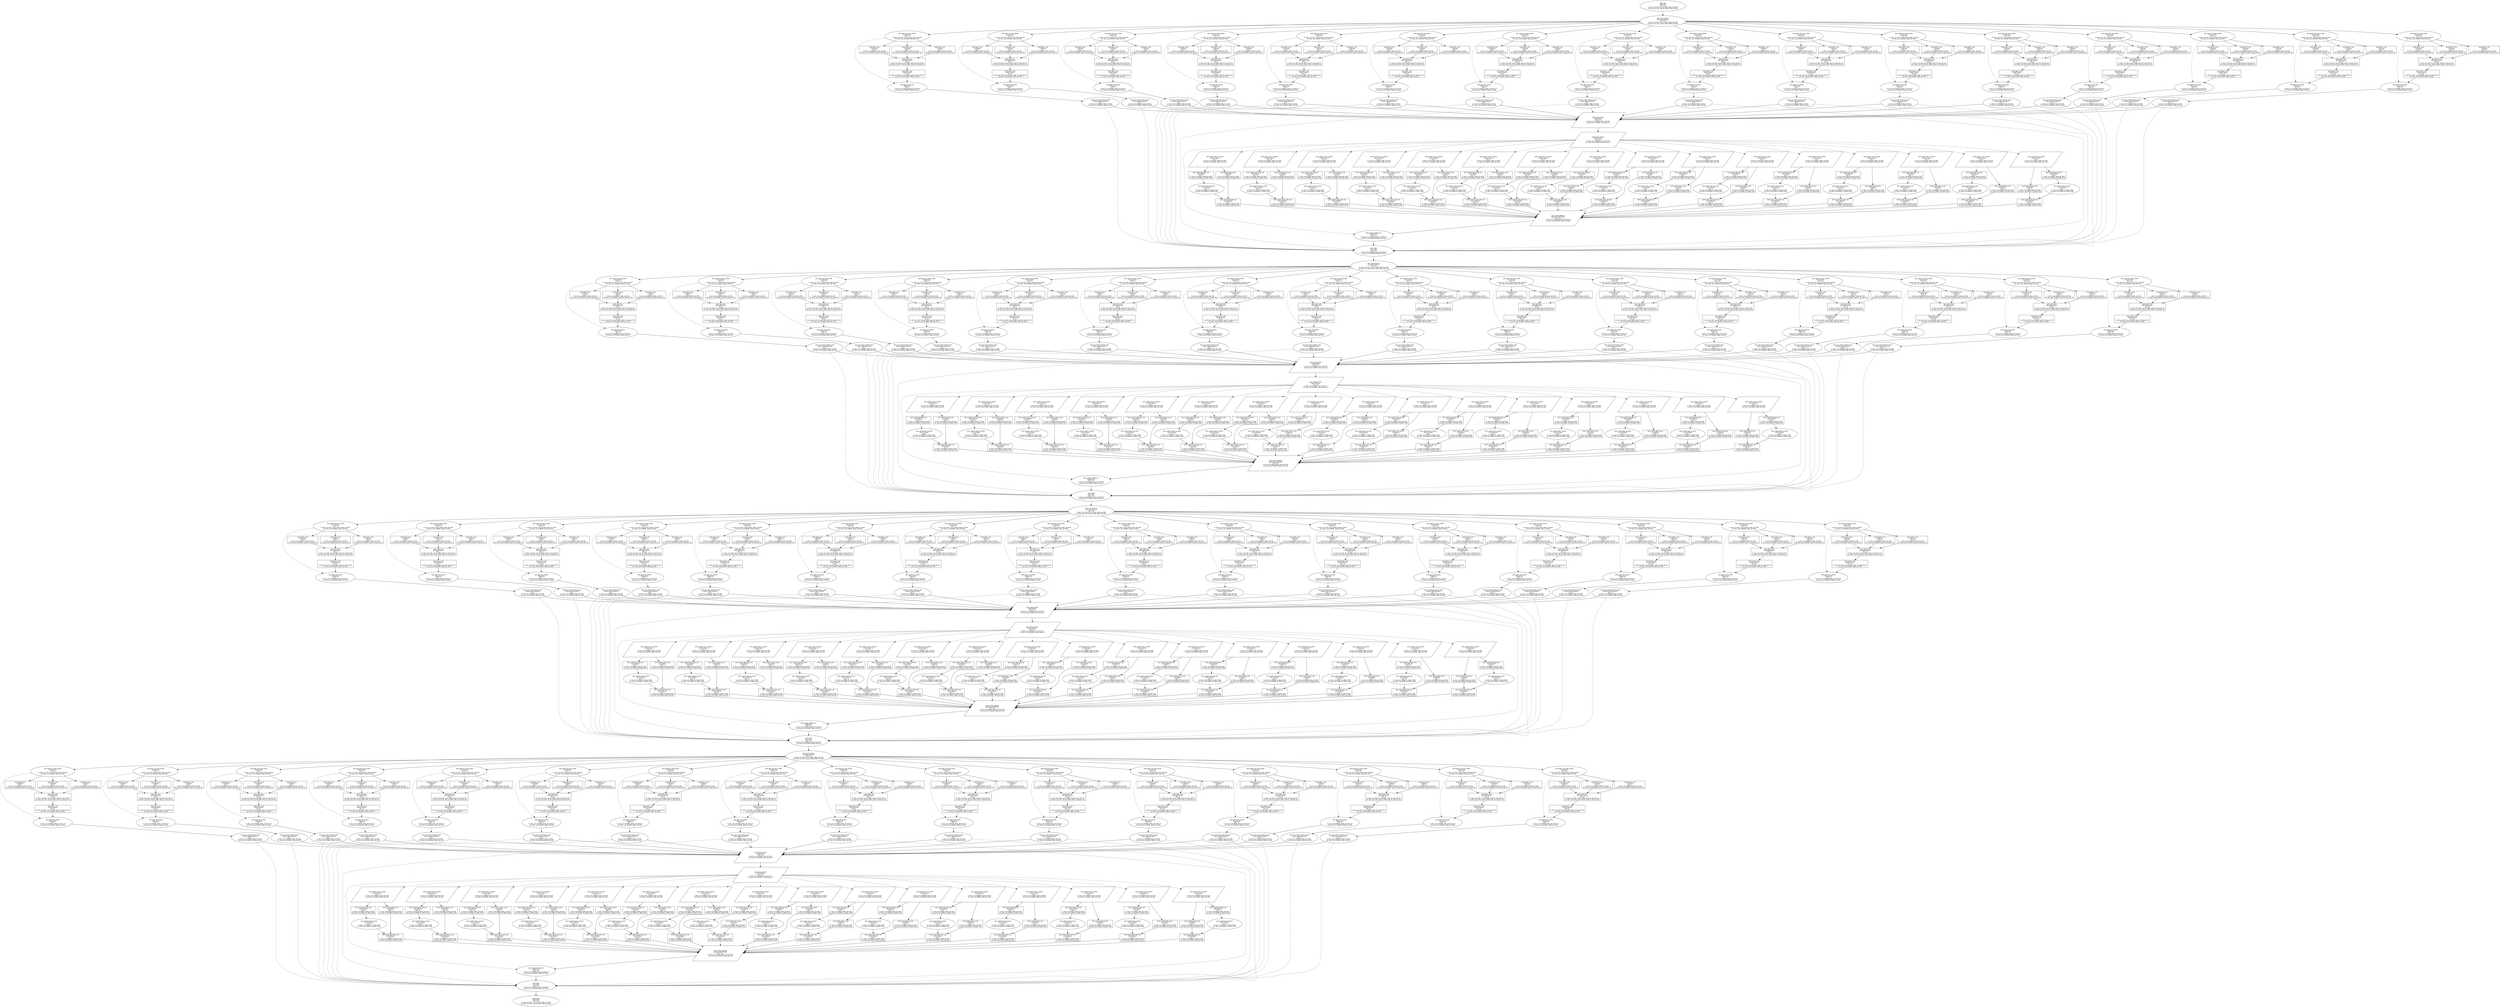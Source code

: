 digraph MoE_Proposed_EP16 {
	graph [bgcolor=white rankdir=TB]
	node [fontname=Arial fontsize=10]
	model_input [label="model_input\nModel Input\nGPU: 0-15\nIn: batch_size=1024, seq_len=10000, hidden_dim=8192\nOut: batch_size=1024, seq_len=10000, hidden_dim=8192" color=black shape=ellipse]
	layer0_input_broadcast [label="layer0_input_broadcast\nLayer Input Broadcast\nGPU: 0-15\nIn: batch_size=1024, seq_len=10000, hidden_dim=8192\nOut: batch_size=1024, seq_len=10000, hidden_dim=8192" color=black shape=ellipse]
	layer0_gpu0_attn_input_reshape [label="layer0_gpu0_attn_input_reshape\nInput Reshape\nGPU: 0\nIn: batch_size=1024, seq_len=10000, hidden_dim=8192\nOut: batch_size=10240000, hidden_dim=8192" color=black shape=ellipse]
	layer0_gpu0_q_proj [label="layer0_gpu0_q_proj\nQ Projection\nGPU: 0\nIn: batch_size=10240000, hidden_dim=8192\nOut: batch_size=10240000, heads=16, head_dim=512" color=black shape=rectangle]
	layer0_gpu0_k_proj [label="layer0_gpu0_k_proj\nK Projection\nGPU: 0\nIn: batch_size=10240000, hidden_dim=8192\nOut: batch_size=10240000, heads=16, head_dim=512" color=black shape=rectangle]
	layer0_gpu0_v_proj [label="layer0_gpu0_v_proj\nV Projection\nGPU: 0\nIn: batch_size=10240000, hidden_dim=8192\nOut: batch_size=10240000, heads=16, head_dim=512" color=black shape=rectangle]
	layer0_gpu0_mha [label="layer0_gpu0_mha\nMulti-Head Attention\nGPU: 0\nIn: batch_size=1024, seq_len=10000, heads=16, head_dim=512\nOut: batch_size=1024, seq_len=10000, heads=16, head_dim=512" color=black shape=rectangle]
	layer0_gpu0_o_proj [label="layer0_gpu0_o_proj\nOutput Projection\nGPU: 0\nIn: batch_size=1024, seq_len=10000, heads=16, head_dim=512\nOut: batch_size=10240000, hidden_dim=8192" color=black shape=rectangle]
	layer0_gpu0_attn_residual [label="layer0_gpu0_attn_residual\nResidual Add\nGPU: 0\nIn: batch_size=10240000, hidden_dim=8192 (x2)\nOut: batch_size=10240000, hidden_dim=8192" color=black shape=ellipse]
	layer0_gpu0_attn_input_reshape -> layer0_gpu0_q_proj [label="" style=solid]
	layer0_gpu0_attn_input_reshape -> layer0_gpu0_k_proj [label="" style=solid]
	layer0_gpu0_attn_input_reshape -> layer0_gpu0_v_proj [label="" style=solid]
	layer0_gpu0_q_proj -> layer0_gpu0_mha [label="" style=solid]
	layer0_gpu0_k_proj -> layer0_gpu0_mha [label="" style=solid]
	layer0_gpu0_v_proj -> layer0_gpu0_mha [label="" style=solid]
	layer0_gpu0_mha -> layer0_gpu0_o_proj [label="" style=solid]
	layer0_gpu0_o_proj -> layer0_gpu0_attn_residual [label="" style=solid]
	layer0_gpu0_attn_input_reshape -> layer0_gpu0_attn_residual [label="" style=dashed]
	layer0_input_broadcast -> layer0_gpu0_attn_input_reshape [label="" style=solid]
	layer0_gpu1_attn_input_reshape [label="layer0_gpu1_attn_input_reshape\nInput Reshape\nGPU: 1\nIn: batch_size=1024, seq_len=10000, hidden_dim=8192\nOut: batch_size=10240000, hidden_dim=8192" color=black shape=ellipse]
	layer0_gpu1_q_proj [label="layer0_gpu1_q_proj\nQ Projection\nGPU: 1\nIn: batch_size=10240000, hidden_dim=8192\nOut: batch_size=10240000, heads=16, head_dim=512" color=black shape=rectangle]
	layer0_gpu1_k_proj [label="layer0_gpu1_k_proj\nK Projection\nGPU: 1\nIn: batch_size=10240000, hidden_dim=8192\nOut: batch_size=10240000, heads=16, head_dim=512" color=black shape=rectangle]
	layer0_gpu1_v_proj [label="layer0_gpu1_v_proj\nV Projection\nGPU: 1\nIn: batch_size=10240000, hidden_dim=8192\nOut: batch_size=10240000, heads=16, head_dim=512" color=black shape=rectangle]
	layer0_gpu1_mha [label="layer0_gpu1_mha\nMulti-Head Attention\nGPU: 1\nIn: batch_size=1024, seq_len=10000, heads=16, head_dim=512\nOut: batch_size=1024, seq_len=10000, heads=16, head_dim=512" color=black shape=rectangle]
	layer0_gpu1_o_proj [label="layer0_gpu1_o_proj\nOutput Projection\nGPU: 1\nIn: batch_size=1024, seq_len=10000, heads=16, head_dim=512\nOut: batch_size=10240000, hidden_dim=8192" color=black shape=rectangle]
	layer0_gpu1_attn_residual [label="layer0_gpu1_attn_residual\nResidual Add\nGPU: 1\nIn: batch_size=10240000, hidden_dim=8192 (x2)\nOut: batch_size=10240000, hidden_dim=8192" color=black shape=ellipse]
	layer0_gpu1_attn_input_reshape -> layer0_gpu1_q_proj [label="" style=solid]
	layer0_gpu1_attn_input_reshape -> layer0_gpu1_k_proj [label="" style=solid]
	layer0_gpu1_attn_input_reshape -> layer0_gpu1_v_proj [label="" style=solid]
	layer0_gpu1_q_proj -> layer0_gpu1_mha [label="" style=solid]
	layer0_gpu1_k_proj -> layer0_gpu1_mha [label="" style=solid]
	layer0_gpu1_v_proj -> layer0_gpu1_mha [label="" style=solid]
	layer0_gpu1_mha -> layer0_gpu1_o_proj [label="" style=solid]
	layer0_gpu1_o_proj -> layer0_gpu1_attn_residual [label="" style=solid]
	layer0_gpu1_attn_input_reshape -> layer0_gpu1_attn_residual [label="" style=dashed]
	layer0_input_broadcast -> layer0_gpu1_attn_input_reshape [label="" style=solid]
	layer0_gpu2_attn_input_reshape [label="layer0_gpu2_attn_input_reshape\nInput Reshape\nGPU: 2\nIn: batch_size=1024, seq_len=10000, hidden_dim=8192\nOut: batch_size=10240000, hidden_dim=8192" color=black shape=ellipse]
	layer0_gpu2_q_proj [label="layer0_gpu2_q_proj\nQ Projection\nGPU: 2\nIn: batch_size=10240000, hidden_dim=8192\nOut: batch_size=10240000, heads=16, head_dim=512" color=black shape=rectangle]
	layer0_gpu2_k_proj [label="layer0_gpu2_k_proj\nK Projection\nGPU: 2\nIn: batch_size=10240000, hidden_dim=8192\nOut: batch_size=10240000, heads=16, head_dim=512" color=black shape=rectangle]
	layer0_gpu2_v_proj [label="layer0_gpu2_v_proj\nV Projection\nGPU: 2\nIn: batch_size=10240000, hidden_dim=8192\nOut: batch_size=10240000, heads=16, head_dim=512" color=black shape=rectangle]
	layer0_gpu2_mha [label="layer0_gpu2_mha\nMulti-Head Attention\nGPU: 2\nIn: batch_size=1024, seq_len=10000, heads=16, head_dim=512\nOut: batch_size=1024, seq_len=10000, heads=16, head_dim=512" color=black shape=rectangle]
	layer0_gpu2_o_proj [label="layer0_gpu2_o_proj\nOutput Projection\nGPU: 2\nIn: batch_size=1024, seq_len=10000, heads=16, head_dim=512\nOut: batch_size=10240000, hidden_dim=8192" color=black shape=rectangle]
	layer0_gpu2_attn_residual [label="layer0_gpu2_attn_residual\nResidual Add\nGPU: 2\nIn: batch_size=10240000, hidden_dim=8192 (x2)\nOut: batch_size=10240000, hidden_dim=8192" color=black shape=ellipse]
	layer0_gpu2_attn_input_reshape -> layer0_gpu2_q_proj [label="" style=solid]
	layer0_gpu2_attn_input_reshape -> layer0_gpu2_k_proj [label="" style=solid]
	layer0_gpu2_attn_input_reshape -> layer0_gpu2_v_proj [label="" style=solid]
	layer0_gpu2_q_proj -> layer0_gpu2_mha [label="" style=solid]
	layer0_gpu2_k_proj -> layer0_gpu2_mha [label="" style=solid]
	layer0_gpu2_v_proj -> layer0_gpu2_mha [label="" style=solid]
	layer0_gpu2_mha -> layer0_gpu2_o_proj [label="" style=solid]
	layer0_gpu2_o_proj -> layer0_gpu2_attn_residual [label="" style=solid]
	layer0_gpu2_attn_input_reshape -> layer0_gpu2_attn_residual [label="" style=dashed]
	layer0_input_broadcast -> layer0_gpu2_attn_input_reshape [label="" style=solid]
	layer0_gpu3_attn_input_reshape [label="layer0_gpu3_attn_input_reshape\nInput Reshape\nGPU: 3\nIn: batch_size=1024, seq_len=10000, hidden_dim=8192\nOut: batch_size=10240000, hidden_dim=8192" color=black shape=ellipse]
	layer0_gpu3_q_proj [label="layer0_gpu3_q_proj\nQ Projection\nGPU: 3\nIn: batch_size=10240000, hidden_dim=8192\nOut: batch_size=10240000, heads=16, head_dim=512" color=black shape=rectangle]
	layer0_gpu3_k_proj [label="layer0_gpu3_k_proj\nK Projection\nGPU: 3\nIn: batch_size=10240000, hidden_dim=8192\nOut: batch_size=10240000, heads=16, head_dim=512" color=black shape=rectangle]
	layer0_gpu3_v_proj [label="layer0_gpu3_v_proj\nV Projection\nGPU: 3\nIn: batch_size=10240000, hidden_dim=8192\nOut: batch_size=10240000, heads=16, head_dim=512" color=black shape=rectangle]
	layer0_gpu3_mha [label="layer0_gpu3_mha\nMulti-Head Attention\nGPU: 3\nIn: batch_size=1024, seq_len=10000, heads=16, head_dim=512\nOut: batch_size=1024, seq_len=10000, heads=16, head_dim=512" color=black shape=rectangle]
	layer0_gpu3_o_proj [label="layer0_gpu3_o_proj\nOutput Projection\nGPU: 3\nIn: batch_size=1024, seq_len=10000, heads=16, head_dim=512\nOut: batch_size=10240000, hidden_dim=8192" color=black shape=rectangle]
	layer0_gpu3_attn_residual [label="layer0_gpu3_attn_residual\nResidual Add\nGPU: 3\nIn: batch_size=10240000, hidden_dim=8192 (x2)\nOut: batch_size=10240000, hidden_dim=8192" color=black shape=ellipse]
	layer0_gpu3_attn_input_reshape -> layer0_gpu3_q_proj [label="" style=solid]
	layer0_gpu3_attn_input_reshape -> layer0_gpu3_k_proj [label="" style=solid]
	layer0_gpu3_attn_input_reshape -> layer0_gpu3_v_proj [label="" style=solid]
	layer0_gpu3_q_proj -> layer0_gpu3_mha [label="" style=solid]
	layer0_gpu3_k_proj -> layer0_gpu3_mha [label="" style=solid]
	layer0_gpu3_v_proj -> layer0_gpu3_mha [label="" style=solid]
	layer0_gpu3_mha -> layer0_gpu3_o_proj [label="" style=solid]
	layer0_gpu3_o_proj -> layer0_gpu3_attn_residual [label="" style=solid]
	layer0_gpu3_attn_input_reshape -> layer0_gpu3_attn_residual [label="" style=dashed]
	layer0_input_broadcast -> layer0_gpu3_attn_input_reshape [label="" style=solid]
	layer0_gpu4_attn_input_reshape [label="layer0_gpu4_attn_input_reshape\nInput Reshape\nGPU: 4\nIn: batch_size=1024, seq_len=10000, hidden_dim=8192\nOut: batch_size=10240000, hidden_dim=8192" color=black shape=ellipse]
	layer0_gpu4_q_proj [label="layer0_gpu4_q_proj\nQ Projection\nGPU: 4\nIn: batch_size=10240000, hidden_dim=8192\nOut: batch_size=10240000, heads=16, head_dim=512" color=black shape=rectangle]
	layer0_gpu4_k_proj [label="layer0_gpu4_k_proj\nK Projection\nGPU: 4\nIn: batch_size=10240000, hidden_dim=8192\nOut: batch_size=10240000, heads=16, head_dim=512" color=black shape=rectangle]
	layer0_gpu4_v_proj [label="layer0_gpu4_v_proj\nV Projection\nGPU: 4\nIn: batch_size=10240000, hidden_dim=8192\nOut: batch_size=10240000, heads=16, head_dim=512" color=black shape=rectangle]
	layer0_gpu4_mha [label="layer0_gpu4_mha\nMulti-Head Attention\nGPU: 4\nIn: batch_size=1024, seq_len=10000, heads=16, head_dim=512\nOut: batch_size=1024, seq_len=10000, heads=16, head_dim=512" color=black shape=rectangle]
	layer0_gpu4_o_proj [label="layer0_gpu4_o_proj\nOutput Projection\nGPU: 4\nIn: batch_size=1024, seq_len=10000, heads=16, head_dim=512\nOut: batch_size=10240000, hidden_dim=8192" color=black shape=rectangle]
	layer0_gpu4_attn_residual [label="layer0_gpu4_attn_residual\nResidual Add\nGPU: 4\nIn: batch_size=10240000, hidden_dim=8192 (x2)\nOut: batch_size=10240000, hidden_dim=8192" color=black shape=ellipse]
	layer0_gpu4_attn_input_reshape -> layer0_gpu4_q_proj [label="" style=solid]
	layer0_gpu4_attn_input_reshape -> layer0_gpu4_k_proj [label="" style=solid]
	layer0_gpu4_attn_input_reshape -> layer0_gpu4_v_proj [label="" style=solid]
	layer0_gpu4_q_proj -> layer0_gpu4_mha [label="" style=solid]
	layer0_gpu4_k_proj -> layer0_gpu4_mha [label="" style=solid]
	layer0_gpu4_v_proj -> layer0_gpu4_mha [label="" style=solid]
	layer0_gpu4_mha -> layer0_gpu4_o_proj [label="" style=solid]
	layer0_gpu4_o_proj -> layer0_gpu4_attn_residual [label="" style=solid]
	layer0_gpu4_attn_input_reshape -> layer0_gpu4_attn_residual [label="" style=dashed]
	layer0_input_broadcast -> layer0_gpu4_attn_input_reshape [label="" style=solid]
	layer0_gpu5_attn_input_reshape [label="layer0_gpu5_attn_input_reshape\nInput Reshape\nGPU: 5\nIn: batch_size=1024, seq_len=10000, hidden_dim=8192\nOut: batch_size=10240000, hidden_dim=8192" color=black shape=ellipse]
	layer0_gpu5_q_proj [label="layer0_gpu5_q_proj\nQ Projection\nGPU: 5\nIn: batch_size=10240000, hidden_dim=8192\nOut: batch_size=10240000, heads=16, head_dim=512" color=black shape=rectangle]
	layer0_gpu5_k_proj [label="layer0_gpu5_k_proj\nK Projection\nGPU: 5\nIn: batch_size=10240000, hidden_dim=8192\nOut: batch_size=10240000, heads=16, head_dim=512" color=black shape=rectangle]
	layer0_gpu5_v_proj [label="layer0_gpu5_v_proj\nV Projection\nGPU: 5\nIn: batch_size=10240000, hidden_dim=8192\nOut: batch_size=10240000, heads=16, head_dim=512" color=black shape=rectangle]
	layer0_gpu5_mha [label="layer0_gpu5_mha\nMulti-Head Attention\nGPU: 5\nIn: batch_size=1024, seq_len=10000, heads=16, head_dim=512\nOut: batch_size=1024, seq_len=10000, heads=16, head_dim=512" color=black shape=rectangle]
	layer0_gpu5_o_proj [label="layer0_gpu5_o_proj\nOutput Projection\nGPU: 5\nIn: batch_size=1024, seq_len=10000, heads=16, head_dim=512\nOut: batch_size=10240000, hidden_dim=8192" color=black shape=rectangle]
	layer0_gpu5_attn_residual [label="layer0_gpu5_attn_residual\nResidual Add\nGPU: 5\nIn: batch_size=10240000, hidden_dim=8192 (x2)\nOut: batch_size=10240000, hidden_dim=8192" color=black shape=ellipse]
	layer0_gpu5_attn_input_reshape -> layer0_gpu5_q_proj [label="" style=solid]
	layer0_gpu5_attn_input_reshape -> layer0_gpu5_k_proj [label="" style=solid]
	layer0_gpu5_attn_input_reshape -> layer0_gpu5_v_proj [label="" style=solid]
	layer0_gpu5_q_proj -> layer0_gpu5_mha [label="" style=solid]
	layer0_gpu5_k_proj -> layer0_gpu5_mha [label="" style=solid]
	layer0_gpu5_v_proj -> layer0_gpu5_mha [label="" style=solid]
	layer0_gpu5_mha -> layer0_gpu5_o_proj [label="" style=solid]
	layer0_gpu5_o_proj -> layer0_gpu5_attn_residual [label="" style=solid]
	layer0_gpu5_attn_input_reshape -> layer0_gpu5_attn_residual [label="" style=dashed]
	layer0_input_broadcast -> layer0_gpu5_attn_input_reshape [label="" style=solid]
	layer0_gpu6_attn_input_reshape [label="layer0_gpu6_attn_input_reshape\nInput Reshape\nGPU: 6\nIn: batch_size=1024, seq_len=10000, hidden_dim=8192\nOut: batch_size=10240000, hidden_dim=8192" color=black shape=ellipse]
	layer0_gpu6_q_proj [label="layer0_gpu6_q_proj\nQ Projection\nGPU: 6\nIn: batch_size=10240000, hidden_dim=8192\nOut: batch_size=10240000, heads=16, head_dim=512" color=black shape=rectangle]
	layer0_gpu6_k_proj [label="layer0_gpu6_k_proj\nK Projection\nGPU: 6\nIn: batch_size=10240000, hidden_dim=8192\nOut: batch_size=10240000, heads=16, head_dim=512" color=black shape=rectangle]
	layer0_gpu6_v_proj [label="layer0_gpu6_v_proj\nV Projection\nGPU: 6\nIn: batch_size=10240000, hidden_dim=8192\nOut: batch_size=10240000, heads=16, head_dim=512" color=black shape=rectangle]
	layer0_gpu6_mha [label="layer0_gpu6_mha\nMulti-Head Attention\nGPU: 6\nIn: batch_size=1024, seq_len=10000, heads=16, head_dim=512\nOut: batch_size=1024, seq_len=10000, heads=16, head_dim=512" color=black shape=rectangle]
	layer0_gpu6_o_proj [label="layer0_gpu6_o_proj\nOutput Projection\nGPU: 6\nIn: batch_size=1024, seq_len=10000, heads=16, head_dim=512\nOut: batch_size=10240000, hidden_dim=8192" color=black shape=rectangle]
	layer0_gpu6_attn_residual [label="layer0_gpu6_attn_residual\nResidual Add\nGPU: 6\nIn: batch_size=10240000, hidden_dim=8192 (x2)\nOut: batch_size=10240000, hidden_dim=8192" color=black shape=ellipse]
	layer0_gpu6_attn_input_reshape -> layer0_gpu6_q_proj [label="" style=solid]
	layer0_gpu6_attn_input_reshape -> layer0_gpu6_k_proj [label="" style=solid]
	layer0_gpu6_attn_input_reshape -> layer0_gpu6_v_proj [label="" style=solid]
	layer0_gpu6_q_proj -> layer0_gpu6_mha [label="" style=solid]
	layer0_gpu6_k_proj -> layer0_gpu6_mha [label="" style=solid]
	layer0_gpu6_v_proj -> layer0_gpu6_mha [label="" style=solid]
	layer0_gpu6_mha -> layer0_gpu6_o_proj [label="" style=solid]
	layer0_gpu6_o_proj -> layer0_gpu6_attn_residual [label="" style=solid]
	layer0_gpu6_attn_input_reshape -> layer0_gpu6_attn_residual [label="" style=dashed]
	layer0_input_broadcast -> layer0_gpu6_attn_input_reshape [label="" style=solid]
	layer0_gpu7_attn_input_reshape [label="layer0_gpu7_attn_input_reshape\nInput Reshape\nGPU: 7\nIn: batch_size=1024, seq_len=10000, hidden_dim=8192\nOut: batch_size=10240000, hidden_dim=8192" color=black shape=ellipse]
	layer0_gpu7_q_proj [label="layer0_gpu7_q_proj\nQ Projection\nGPU: 7\nIn: batch_size=10240000, hidden_dim=8192\nOut: batch_size=10240000, heads=16, head_dim=512" color=black shape=rectangle]
	layer0_gpu7_k_proj [label="layer0_gpu7_k_proj\nK Projection\nGPU: 7\nIn: batch_size=10240000, hidden_dim=8192\nOut: batch_size=10240000, heads=16, head_dim=512" color=black shape=rectangle]
	layer0_gpu7_v_proj [label="layer0_gpu7_v_proj\nV Projection\nGPU: 7\nIn: batch_size=10240000, hidden_dim=8192\nOut: batch_size=10240000, heads=16, head_dim=512" color=black shape=rectangle]
	layer0_gpu7_mha [label="layer0_gpu7_mha\nMulti-Head Attention\nGPU: 7\nIn: batch_size=1024, seq_len=10000, heads=16, head_dim=512\nOut: batch_size=1024, seq_len=10000, heads=16, head_dim=512" color=black shape=rectangle]
	layer0_gpu7_o_proj [label="layer0_gpu7_o_proj\nOutput Projection\nGPU: 7\nIn: batch_size=1024, seq_len=10000, heads=16, head_dim=512\nOut: batch_size=10240000, hidden_dim=8192" color=black shape=rectangle]
	layer0_gpu7_attn_residual [label="layer0_gpu7_attn_residual\nResidual Add\nGPU: 7\nIn: batch_size=10240000, hidden_dim=8192 (x2)\nOut: batch_size=10240000, hidden_dim=8192" color=black shape=ellipse]
	layer0_gpu7_attn_input_reshape -> layer0_gpu7_q_proj [label="" style=solid]
	layer0_gpu7_attn_input_reshape -> layer0_gpu7_k_proj [label="" style=solid]
	layer0_gpu7_attn_input_reshape -> layer0_gpu7_v_proj [label="" style=solid]
	layer0_gpu7_q_proj -> layer0_gpu7_mha [label="" style=solid]
	layer0_gpu7_k_proj -> layer0_gpu7_mha [label="" style=solid]
	layer0_gpu7_v_proj -> layer0_gpu7_mha [label="" style=solid]
	layer0_gpu7_mha -> layer0_gpu7_o_proj [label="" style=solid]
	layer0_gpu7_o_proj -> layer0_gpu7_attn_residual [label="" style=solid]
	layer0_gpu7_attn_input_reshape -> layer0_gpu7_attn_residual [label="" style=dashed]
	layer0_input_broadcast -> layer0_gpu7_attn_input_reshape [label="" style=solid]
	layer0_gpu8_attn_input_reshape [label="layer0_gpu8_attn_input_reshape\nInput Reshape\nGPU: 8\nIn: batch_size=1024, seq_len=10000, hidden_dim=8192\nOut: batch_size=10240000, hidden_dim=8192" color=black shape=ellipse]
	layer0_gpu8_q_proj [label="layer0_gpu8_q_proj\nQ Projection\nGPU: 8\nIn: batch_size=10240000, hidden_dim=8192\nOut: batch_size=10240000, heads=16, head_dim=512" color=black shape=rectangle]
	layer0_gpu8_k_proj [label="layer0_gpu8_k_proj\nK Projection\nGPU: 8\nIn: batch_size=10240000, hidden_dim=8192\nOut: batch_size=10240000, heads=16, head_dim=512" color=black shape=rectangle]
	layer0_gpu8_v_proj [label="layer0_gpu8_v_proj\nV Projection\nGPU: 8\nIn: batch_size=10240000, hidden_dim=8192\nOut: batch_size=10240000, heads=16, head_dim=512" color=black shape=rectangle]
	layer0_gpu8_mha [label="layer0_gpu8_mha\nMulti-Head Attention\nGPU: 8\nIn: batch_size=1024, seq_len=10000, heads=16, head_dim=512\nOut: batch_size=1024, seq_len=10000, heads=16, head_dim=512" color=black shape=rectangle]
	layer0_gpu8_o_proj [label="layer0_gpu8_o_proj\nOutput Projection\nGPU: 8\nIn: batch_size=1024, seq_len=10000, heads=16, head_dim=512\nOut: batch_size=10240000, hidden_dim=8192" color=black shape=rectangle]
	layer0_gpu8_attn_residual [label="layer0_gpu8_attn_residual\nResidual Add\nGPU: 8\nIn: batch_size=10240000, hidden_dim=8192 (x2)\nOut: batch_size=10240000, hidden_dim=8192" color=black shape=ellipse]
	layer0_gpu8_attn_input_reshape -> layer0_gpu8_q_proj [label="" style=solid]
	layer0_gpu8_attn_input_reshape -> layer0_gpu8_k_proj [label="" style=solid]
	layer0_gpu8_attn_input_reshape -> layer0_gpu8_v_proj [label="" style=solid]
	layer0_gpu8_q_proj -> layer0_gpu8_mha [label="" style=solid]
	layer0_gpu8_k_proj -> layer0_gpu8_mha [label="" style=solid]
	layer0_gpu8_v_proj -> layer0_gpu8_mha [label="" style=solid]
	layer0_gpu8_mha -> layer0_gpu8_o_proj [label="" style=solid]
	layer0_gpu8_o_proj -> layer0_gpu8_attn_residual [label="" style=solid]
	layer0_gpu8_attn_input_reshape -> layer0_gpu8_attn_residual [label="" style=dashed]
	layer0_input_broadcast -> layer0_gpu8_attn_input_reshape [label="" style=solid]
	layer0_gpu9_attn_input_reshape [label="layer0_gpu9_attn_input_reshape\nInput Reshape\nGPU: 9\nIn: batch_size=1024, seq_len=10000, hidden_dim=8192\nOut: batch_size=10240000, hidden_dim=8192" color=black shape=ellipse]
	layer0_gpu9_q_proj [label="layer0_gpu9_q_proj\nQ Projection\nGPU: 9\nIn: batch_size=10240000, hidden_dim=8192\nOut: batch_size=10240000, heads=16, head_dim=512" color=black shape=rectangle]
	layer0_gpu9_k_proj [label="layer0_gpu9_k_proj\nK Projection\nGPU: 9\nIn: batch_size=10240000, hidden_dim=8192\nOut: batch_size=10240000, heads=16, head_dim=512" color=black shape=rectangle]
	layer0_gpu9_v_proj [label="layer0_gpu9_v_proj\nV Projection\nGPU: 9\nIn: batch_size=10240000, hidden_dim=8192\nOut: batch_size=10240000, heads=16, head_dim=512" color=black shape=rectangle]
	layer0_gpu9_mha [label="layer0_gpu9_mha\nMulti-Head Attention\nGPU: 9\nIn: batch_size=1024, seq_len=10000, heads=16, head_dim=512\nOut: batch_size=1024, seq_len=10000, heads=16, head_dim=512" color=black shape=rectangle]
	layer0_gpu9_o_proj [label="layer0_gpu9_o_proj\nOutput Projection\nGPU: 9\nIn: batch_size=1024, seq_len=10000, heads=16, head_dim=512\nOut: batch_size=10240000, hidden_dim=8192" color=black shape=rectangle]
	layer0_gpu9_attn_residual [label="layer0_gpu9_attn_residual\nResidual Add\nGPU: 9\nIn: batch_size=10240000, hidden_dim=8192 (x2)\nOut: batch_size=10240000, hidden_dim=8192" color=black shape=ellipse]
	layer0_gpu9_attn_input_reshape -> layer0_gpu9_q_proj [label="" style=solid]
	layer0_gpu9_attn_input_reshape -> layer0_gpu9_k_proj [label="" style=solid]
	layer0_gpu9_attn_input_reshape -> layer0_gpu9_v_proj [label="" style=solid]
	layer0_gpu9_q_proj -> layer0_gpu9_mha [label="" style=solid]
	layer0_gpu9_k_proj -> layer0_gpu9_mha [label="" style=solid]
	layer0_gpu9_v_proj -> layer0_gpu9_mha [label="" style=solid]
	layer0_gpu9_mha -> layer0_gpu9_o_proj [label="" style=solid]
	layer0_gpu9_o_proj -> layer0_gpu9_attn_residual [label="" style=solid]
	layer0_gpu9_attn_input_reshape -> layer0_gpu9_attn_residual [label="" style=dashed]
	layer0_input_broadcast -> layer0_gpu9_attn_input_reshape [label="" style=solid]
	layer0_gpu10_attn_input_reshape [label="layer0_gpu10_attn_input_reshape\nInput Reshape\nGPU: 10\nIn: batch_size=1024, seq_len=10000, hidden_dim=8192\nOut: batch_size=10240000, hidden_dim=8192" color=black shape=ellipse]
	layer0_gpu10_q_proj [label="layer0_gpu10_q_proj\nQ Projection\nGPU: 10\nIn: batch_size=10240000, hidden_dim=8192\nOut: batch_size=10240000, heads=16, head_dim=512" color=black shape=rectangle]
	layer0_gpu10_k_proj [label="layer0_gpu10_k_proj\nK Projection\nGPU: 10\nIn: batch_size=10240000, hidden_dim=8192\nOut: batch_size=10240000, heads=16, head_dim=512" color=black shape=rectangle]
	layer0_gpu10_v_proj [label="layer0_gpu10_v_proj\nV Projection\nGPU: 10\nIn: batch_size=10240000, hidden_dim=8192\nOut: batch_size=10240000, heads=16, head_dim=512" color=black shape=rectangle]
	layer0_gpu10_mha [label="layer0_gpu10_mha\nMulti-Head Attention\nGPU: 10\nIn: batch_size=1024, seq_len=10000, heads=16, head_dim=512\nOut: batch_size=1024, seq_len=10000, heads=16, head_dim=512" color=black shape=rectangle]
	layer0_gpu10_o_proj [label="layer0_gpu10_o_proj\nOutput Projection\nGPU: 10\nIn: batch_size=1024, seq_len=10000, heads=16, head_dim=512\nOut: batch_size=10240000, hidden_dim=8192" color=black shape=rectangle]
	layer0_gpu10_attn_residual [label="layer0_gpu10_attn_residual\nResidual Add\nGPU: 10\nIn: batch_size=10240000, hidden_dim=8192 (x2)\nOut: batch_size=10240000, hidden_dim=8192" color=black shape=ellipse]
	layer0_gpu10_attn_input_reshape -> layer0_gpu10_q_proj [label="" style=solid]
	layer0_gpu10_attn_input_reshape -> layer0_gpu10_k_proj [label="" style=solid]
	layer0_gpu10_attn_input_reshape -> layer0_gpu10_v_proj [label="" style=solid]
	layer0_gpu10_q_proj -> layer0_gpu10_mha [label="" style=solid]
	layer0_gpu10_k_proj -> layer0_gpu10_mha [label="" style=solid]
	layer0_gpu10_v_proj -> layer0_gpu10_mha [label="" style=solid]
	layer0_gpu10_mha -> layer0_gpu10_o_proj [label="" style=solid]
	layer0_gpu10_o_proj -> layer0_gpu10_attn_residual [label="" style=solid]
	layer0_gpu10_attn_input_reshape -> layer0_gpu10_attn_residual [label="" style=dashed]
	layer0_input_broadcast -> layer0_gpu10_attn_input_reshape [label="" style=solid]
	layer0_gpu11_attn_input_reshape [label="layer0_gpu11_attn_input_reshape\nInput Reshape\nGPU: 11\nIn: batch_size=1024, seq_len=10000, hidden_dim=8192\nOut: batch_size=10240000, hidden_dim=8192" color=black shape=ellipse]
	layer0_gpu11_q_proj [label="layer0_gpu11_q_proj\nQ Projection\nGPU: 11\nIn: batch_size=10240000, hidden_dim=8192\nOut: batch_size=10240000, heads=16, head_dim=512" color=black shape=rectangle]
	layer0_gpu11_k_proj [label="layer0_gpu11_k_proj\nK Projection\nGPU: 11\nIn: batch_size=10240000, hidden_dim=8192\nOut: batch_size=10240000, heads=16, head_dim=512" color=black shape=rectangle]
	layer0_gpu11_v_proj [label="layer0_gpu11_v_proj\nV Projection\nGPU: 11\nIn: batch_size=10240000, hidden_dim=8192\nOut: batch_size=10240000, heads=16, head_dim=512" color=black shape=rectangle]
	layer0_gpu11_mha [label="layer0_gpu11_mha\nMulti-Head Attention\nGPU: 11\nIn: batch_size=1024, seq_len=10000, heads=16, head_dim=512\nOut: batch_size=1024, seq_len=10000, heads=16, head_dim=512" color=black shape=rectangle]
	layer0_gpu11_o_proj [label="layer0_gpu11_o_proj\nOutput Projection\nGPU: 11\nIn: batch_size=1024, seq_len=10000, heads=16, head_dim=512\nOut: batch_size=10240000, hidden_dim=8192" color=black shape=rectangle]
	layer0_gpu11_attn_residual [label="layer0_gpu11_attn_residual\nResidual Add\nGPU: 11\nIn: batch_size=10240000, hidden_dim=8192 (x2)\nOut: batch_size=10240000, hidden_dim=8192" color=black shape=ellipse]
	layer0_gpu11_attn_input_reshape -> layer0_gpu11_q_proj [label="" style=solid]
	layer0_gpu11_attn_input_reshape -> layer0_gpu11_k_proj [label="" style=solid]
	layer0_gpu11_attn_input_reshape -> layer0_gpu11_v_proj [label="" style=solid]
	layer0_gpu11_q_proj -> layer0_gpu11_mha [label="" style=solid]
	layer0_gpu11_k_proj -> layer0_gpu11_mha [label="" style=solid]
	layer0_gpu11_v_proj -> layer0_gpu11_mha [label="" style=solid]
	layer0_gpu11_mha -> layer0_gpu11_o_proj [label="" style=solid]
	layer0_gpu11_o_proj -> layer0_gpu11_attn_residual [label="" style=solid]
	layer0_gpu11_attn_input_reshape -> layer0_gpu11_attn_residual [label="" style=dashed]
	layer0_input_broadcast -> layer0_gpu11_attn_input_reshape [label="" style=solid]
	layer0_gpu12_attn_input_reshape [label="layer0_gpu12_attn_input_reshape\nInput Reshape\nGPU: 12\nIn: batch_size=1024, seq_len=10000, hidden_dim=8192\nOut: batch_size=10240000, hidden_dim=8192" color=black shape=ellipse]
	layer0_gpu12_q_proj [label="layer0_gpu12_q_proj\nQ Projection\nGPU: 12\nIn: batch_size=10240000, hidden_dim=8192\nOut: batch_size=10240000, heads=16, head_dim=512" color=black shape=rectangle]
	layer0_gpu12_k_proj [label="layer0_gpu12_k_proj\nK Projection\nGPU: 12\nIn: batch_size=10240000, hidden_dim=8192\nOut: batch_size=10240000, heads=16, head_dim=512" color=black shape=rectangle]
	layer0_gpu12_v_proj [label="layer0_gpu12_v_proj\nV Projection\nGPU: 12\nIn: batch_size=10240000, hidden_dim=8192\nOut: batch_size=10240000, heads=16, head_dim=512" color=black shape=rectangle]
	layer0_gpu12_mha [label="layer0_gpu12_mha\nMulti-Head Attention\nGPU: 12\nIn: batch_size=1024, seq_len=10000, heads=16, head_dim=512\nOut: batch_size=1024, seq_len=10000, heads=16, head_dim=512" color=black shape=rectangle]
	layer0_gpu12_o_proj [label="layer0_gpu12_o_proj\nOutput Projection\nGPU: 12\nIn: batch_size=1024, seq_len=10000, heads=16, head_dim=512\nOut: batch_size=10240000, hidden_dim=8192" color=black shape=rectangle]
	layer0_gpu12_attn_residual [label="layer0_gpu12_attn_residual\nResidual Add\nGPU: 12\nIn: batch_size=10240000, hidden_dim=8192 (x2)\nOut: batch_size=10240000, hidden_dim=8192" color=black shape=ellipse]
	layer0_gpu12_attn_input_reshape -> layer0_gpu12_q_proj [label="" style=solid]
	layer0_gpu12_attn_input_reshape -> layer0_gpu12_k_proj [label="" style=solid]
	layer0_gpu12_attn_input_reshape -> layer0_gpu12_v_proj [label="" style=solid]
	layer0_gpu12_q_proj -> layer0_gpu12_mha [label="" style=solid]
	layer0_gpu12_k_proj -> layer0_gpu12_mha [label="" style=solid]
	layer0_gpu12_v_proj -> layer0_gpu12_mha [label="" style=solid]
	layer0_gpu12_mha -> layer0_gpu12_o_proj [label="" style=solid]
	layer0_gpu12_o_proj -> layer0_gpu12_attn_residual [label="" style=solid]
	layer0_gpu12_attn_input_reshape -> layer0_gpu12_attn_residual [label="" style=dashed]
	layer0_input_broadcast -> layer0_gpu12_attn_input_reshape [label="" style=solid]
	layer0_gpu13_attn_input_reshape [label="layer0_gpu13_attn_input_reshape\nInput Reshape\nGPU: 13\nIn: batch_size=1024, seq_len=10000, hidden_dim=8192\nOut: batch_size=10240000, hidden_dim=8192" color=black shape=ellipse]
	layer0_gpu13_q_proj [label="layer0_gpu13_q_proj\nQ Projection\nGPU: 13\nIn: batch_size=10240000, hidden_dim=8192\nOut: batch_size=10240000, heads=16, head_dim=512" color=black shape=rectangle]
	layer0_gpu13_k_proj [label="layer0_gpu13_k_proj\nK Projection\nGPU: 13\nIn: batch_size=10240000, hidden_dim=8192\nOut: batch_size=10240000, heads=16, head_dim=512" color=black shape=rectangle]
	layer0_gpu13_v_proj [label="layer0_gpu13_v_proj\nV Projection\nGPU: 13\nIn: batch_size=10240000, hidden_dim=8192\nOut: batch_size=10240000, heads=16, head_dim=512" color=black shape=rectangle]
	layer0_gpu13_mha [label="layer0_gpu13_mha\nMulti-Head Attention\nGPU: 13\nIn: batch_size=1024, seq_len=10000, heads=16, head_dim=512\nOut: batch_size=1024, seq_len=10000, heads=16, head_dim=512" color=black shape=rectangle]
	layer0_gpu13_o_proj [label="layer0_gpu13_o_proj\nOutput Projection\nGPU: 13\nIn: batch_size=1024, seq_len=10000, heads=16, head_dim=512\nOut: batch_size=10240000, hidden_dim=8192" color=black shape=rectangle]
	layer0_gpu13_attn_residual [label="layer0_gpu13_attn_residual\nResidual Add\nGPU: 13\nIn: batch_size=10240000, hidden_dim=8192 (x2)\nOut: batch_size=10240000, hidden_dim=8192" color=black shape=ellipse]
	layer0_gpu13_attn_input_reshape -> layer0_gpu13_q_proj [label="" style=solid]
	layer0_gpu13_attn_input_reshape -> layer0_gpu13_k_proj [label="" style=solid]
	layer0_gpu13_attn_input_reshape -> layer0_gpu13_v_proj [label="" style=solid]
	layer0_gpu13_q_proj -> layer0_gpu13_mha [label="" style=solid]
	layer0_gpu13_k_proj -> layer0_gpu13_mha [label="" style=solid]
	layer0_gpu13_v_proj -> layer0_gpu13_mha [label="" style=solid]
	layer0_gpu13_mha -> layer0_gpu13_o_proj [label="" style=solid]
	layer0_gpu13_o_proj -> layer0_gpu13_attn_residual [label="" style=solid]
	layer0_gpu13_attn_input_reshape -> layer0_gpu13_attn_residual [label="" style=dashed]
	layer0_input_broadcast -> layer0_gpu13_attn_input_reshape [label="" style=solid]
	layer0_gpu14_attn_input_reshape [label="layer0_gpu14_attn_input_reshape\nInput Reshape\nGPU: 14\nIn: batch_size=1024, seq_len=10000, hidden_dim=8192\nOut: batch_size=10240000, hidden_dim=8192" color=black shape=ellipse]
	layer0_gpu14_q_proj [label="layer0_gpu14_q_proj\nQ Projection\nGPU: 14\nIn: batch_size=10240000, hidden_dim=8192\nOut: batch_size=10240000, heads=16, head_dim=512" color=black shape=rectangle]
	layer0_gpu14_k_proj [label="layer0_gpu14_k_proj\nK Projection\nGPU: 14\nIn: batch_size=10240000, hidden_dim=8192\nOut: batch_size=10240000, heads=16, head_dim=512" color=black shape=rectangle]
	layer0_gpu14_v_proj [label="layer0_gpu14_v_proj\nV Projection\nGPU: 14\nIn: batch_size=10240000, hidden_dim=8192\nOut: batch_size=10240000, heads=16, head_dim=512" color=black shape=rectangle]
	layer0_gpu14_mha [label="layer0_gpu14_mha\nMulti-Head Attention\nGPU: 14\nIn: batch_size=1024, seq_len=10000, heads=16, head_dim=512\nOut: batch_size=1024, seq_len=10000, heads=16, head_dim=512" color=black shape=rectangle]
	layer0_gpu14_o_proj [label="layer0_gpu14_o_proj\nOutput Projection\nGPU: 14\nIn: batch_size=1024, seq_len=10000, heads=16, head_dim=512\nOut: batch_size=10240000, hidden_dim=8192" color=black shape=rectangle]
	layer0_gpu14_attn_residual [label="layer0_gpu14_attn_residual\nResidual Add\nGPU: 14\nIn: batch_size=10240000, hidden_dim=8192 (x2)\nOut: batch_size=10240000, hidden_dim=8192" color=black shape=ellipse]
	layer0_gpu14_attn_input_reshape -> layer0_gpu14_q_proj [label="" style=solid]
	layer0_gpu14_attn_input_reshape -> layer0_gpu14_k_proj [label="" style=solid]
	layer0_gpu14_attn_input_reshape -> layer0_gpu14_v_proj [label="" style=solid]
	layer0_gpu14_q_proj -> layer0_gpu14_mha [label="" style=solid]
	layer0_gpu14_k_proj -> layer0_gpu14_mha [label="" style=solid]
	layer0_gpu14_v_proj -> layer0_gpu14_mha [label="" style=solid]
	layer0_gpu14_mha -> layer0_gpu14_o_proj [label="" style=solid]
	layer0_gpu14_o_proj -> layer0_gpu14_attn_residual [label="" style=solid]
	layer0_gpu14_attn_input_reshape -> layer0_gpu14_attn_residual [label="" style=dashed]
	layer0_input_broadcast -> layer0_gpu14_attn_input_reshape [label="" style=solid]
	layer0_gpu15_attn_input_reshape [label="layer0_gpu15_attn_input_reshape\nInput Reshape\nGPU: 15\nIn: batch_size=1024, seq_len=10000, hidden_dim=8192\nOut: batch_size=10240000, hidden_dim=8192" color=black shape=ellipse]
	layer0_gpu15_q_proj [label="layer0_gpu15_q_proj\nQ Projection\nGPU: 15\nIn: batch_size=10240000, hidden_dim=8192\nOut: batch_size=10240000, heads=16, head_dim=512" color=black shape=rectangle]
	layer0_gpu15_k_proj [label="layer0_gpu15_k_proj\nK Projection\nGPU: 15\nIn: batch_size=10240000, hidden_dim=8192\nOut: batch_size=10240000, heads=16, head_dim=512" color=black shape=rectangle]
	layer0_gpu15_v_proj [label="layer0_gpu15_v_proj\nV Projection\nGPU: 15\nIn: batch_size=10240000, hidden_dim=8192\nOut: batch_size=10240000, heads=16, head_dim=512" color=black shape=rectangle]
	layer0_gpu15_mha [label="layer0_gpu15_mha\nMulti-Head Attention\nGPU: 15\nIn: batch_size=1024, seq_len=10000, heads=16, head_dim=512\nOut: batch_size=1024, seq_len=10000, heads=16, head_dim=512" color=black shape=rectangle]
	layer0_gpu15_o_proj [label="layer0_gpu15_o_proj\nOutput Projection\nGPU: 15\nIn: batch_size=1024, seq_len=10000, heads=16, head_dim=512\nOut: batch_size=10240000, hidden_dim=8192" color=black shape=rectangle]
	layer0_gpu15_attn_residual [label="layer0_gpu15_attn_residual\nResidual Add\nGPU: 15\nIn: batch_size=10240000, hidden_dim=8192 (x2)\nOut: batch_size=10240000, hidden_dim=8192" color=black shape=ellipse]
	layer0_gpu15_attn_input_reshape -> layer0_gpu15_q_proj [label="" style=solid]
	layer0_gpu15_attn_input_reshape -> layer0_gpu15_k_proj [label="" style=solid]
	layer0_gpu15_attn_input_reshape -> layer0_gpu15_v_proj [label="" style=solid]
	layer0_gpu15_q_proj -> layer0_gpu15_mha [label="" style=solid]
	layer0_gpu15_k_proj -> layer0_gpu15_mha [label="" style=solid]
	layer0_gpu15_v_proj -> layer0_gpu15_mha [label="" style=solid]
	layer0_gpu15_mha -> layer0_gpu15_o_proj [label="" style=solid]
	layer0_gpu15_o_proj -> layer0_gpu15_attn_residual [label="" style=solid]
	layer0_gpu15_attn_input_reshape -> layer0_gpu15_attn_residual [label="" style=dashed]
	layer0_input_broadcast -> layer0_gpu15_attn_input_reshape [label="" style=solid]
	layer0_attn_output_broadcast_gpu0 [label="layer0_attn_output_broadcast_gpu0\nAttention Output Broadcast\nGPU: 0\nIn: batch_size=10240000, hidden_dim=8192\nOut: batch_size=10240000, hidden_dim=8192" color=black shape=ellipse]
	layer0_gpu0_attn_residual -> layer0_attn_output_broadcast_gpu0 [label="" style=solid]
	layer0_attn_output_broadcast_gpu1 [label="layer0_attn_output_broadcast_gpu1\nAttention Output Broadcast\nGPU: 1\nIn: batch_size=10240000, hidden_dim=8192\nOut: batch_size=10240000, hidden_dim=8192" color=black shape=ellipse]
	layer0_gpu1_attn_residual -> layer0_attn_output_broadcast_gpu1 [label="" style=solid]
	layer0_attn_output_broadcast_gpu2 [label="layer0_attn_output_broadcast_gpu2\nAttention Output Broadcast\nGPU: 2\nIn: batch_size=10240000, hidden_dim=8192\nOut: batch_size=10240000, hidden_dim=8192" color=black shape=ellipse]
	layer0_gpu2_attn_residual -> layer0_attn_output_broadcast_gpu2 [label="" style=solid]
	layer0_attn_output_broadcast_gpu3 [label="layer0_attn_output_broadcast_gpu3\nAttention Output Broadcast\nGPU: 3\nIn: batch_size=10240000, hidden_dim=8192\nOut: batch_size=10240000, hidden_dim=8192" color=black shape=ellipse]
	layer0_gpu3_attn_residual -> layer0_attn_output_broadcast_gpu3 [label="" style=solid]
	layer0_attn_output_broadcast_gpu4 [label="layer0_attn_output_broadcast_gpu4\nAttention Output Broadcast\nGPU: 4\nIn: batch_size=10240000, hidden_dim=8192\nOut: batch_size=10240000, hidden_dim=8192" color=black shape=ellipse]
	layer0_gpu4_attn_residual -> layer0_attn_output_broadcast_gpu4 [label="" style=solid]
	layer0_attn_output_broadcast_gpu5 [label="layer0_attn_output_broadcast_gpu5\nAttention Output Broadcast\nGPU: 5\nIn: batch_size=10240000, hidden_dim=8192\nOut: batch_size=10240000, hidden_dim=8192" color=black shape=ellipse]
	layer0_gpu5_attn_residual -> layer0_attn_output_broadcast_gpu5 [label="" style=solid]
	layer0_attn_output_broadcast_gpu6 [label="layer0_attn_output_broadcast_gpu6\nAttention Output Broadcast\nGPU: 6\nIn: batch_size=10240000, hidden_dim=8192\nOut: batch_size=10240000, hidden_dim=8192" color=black shape=ellipse]
	layer0_gpu6_attn_residual -> layer0_attn_output_broadcast_gpu6 [label="" style=solid]
	layer0_attn_output_broadcast_gpu7 [label="layer0_attn_output_broadcast_gpu7\nAttention Output Broadcast\nGPU: 7\nIn: batch_size=10240000, hidden_dim=8192\nOut: batch_size=10240000, hidden_dim=8192" color=black shape=ellipse]
	layer0_gpu7_attn_residual -> layer0_attn_output_broadcast_gpu7 [label="" style=solid]
	layer0_attn_output_broadcast_gpu8 [label="layer0_attn_output_broadcast_gpu8\nAttention Output Broadcast\nGPU: 8\nIn: batch_size=10240000, hidden_dim=8192\nOut: batch_size=10240000, hidden_dim=8192" color=black shape=ellipse]
	layer0_gpu8_attn_residual -> layer0_attn_output_broadcast_gpu8 [label="" style=solid]
	layer0_attn_output_broadcast_gpu9 [label="layer0_attn_output_broadcast_gpu9\nAttention Output Broadcast\nGPU: 9\nIn: batch_size=10240000, hidden_dim=8192\nOut: batch_size=10240000, hidden_dim=8192" color=black shape=ellipse]
	layer0_gpu9_attn_residual -> layer0_attn_output_broadcast_gpu9 [label="" style=solid]
	layer0_attn_output_broadcast_gpu10 [label="layer0_attn_output_broadcast_gpu10\nAttention Output Broadcast\nGPU: 10\nIn: batch_size=10240000, hidden_dim=8192\nOut: batch_size=10240000, hidden_dim=8192" color=black shape=ellipse]
	layer0_gpu10_attn_residual -> layer0_attn_output_broadcast_gpu10 [label="" style=solid]
	layer0_attn_output_broadcast_gpu11 [label="layer0_attn_output_broadcast_gpu11\nAttention Output Broadcast\nGPU: 11\nIn: batch_size=10240000, hidden_dim=8192\nOut: batch_size=10240000, hidden_dim=8192" color=black shape=ellipse]
	layer0_gpu11_attn_residual -> layer0_attn_output_broadcast_gpu11 [label="" style=solid]
	layer0_attn_output_broadcast_gpu12 [label="layer0_attn_output_broadcast_gpu12\nAttention Output Broadcast\nGPU: 12\nIn: batch_size=10240000, hidden_dim=8192\nOut: batch_size=10240000, hidden_dim=8192" color=black shape=ellipse]
	layer0_gpu12_attn_residual -> layer0_attn_output_broadcast_gpu12 [label="" style=solid]
	layer0_attn_output_broadcast_gpu13 [label="layer0_attn_output_broadcast_gpu13\nAttention Output Broadcast\nGPU: 13\nIn: batch_size=10240000, hidden_dim=8192\nOut: batch_size=10240000, hidden_dim=8192" color=black shape=ellipse]
	layer0_gpu13_attn_residual -> layer0_attn_output_broadcast_gpu13 [label="" style=solid]
	layer0_attn_output_broadcast_gpu14 [label="layer0_attn_output_broadcast_gpu14\nAttention Output Broadcast\nGPU: 14\nIn: batch_size=10240000, hidden_dim=8192\nOut: batch_size=10240000, hidden_dim=8192" color=black shape=ellipse]
	layer0_gpu14_attn_residual -> layer0_attn_output_broadcast_gpu14 [label="" style=solid]
	layer0_attn_output_broadcast_gpu15 [label="layer0_attn_output_broadcast_gpu15\nAttention Output Broadcast\nGPU: 15\nIn: batch_size=10240000, hidden_dim=8192\nOut: batch_size=10240000, hidden_dim=8192" color=black shape=ellipse]
	layer0_gpu15_attn_residual -> layer0_attn_output_broadcast_gpu15 [label="" style=solid]
	layer0_gating_network [label="layer0_gating_network\nGating Network\nGPU: 0-15\nIn: batch_size=10240000, hidden_dim=8192\nOut: batch_size=10240000, num_experts=16" color=black shape=parallelogram]
	layer0_gating_selection [label="layer0_gating_selection\nExpert Selection\nGPU: 0-15\nIn: batch_size=10240000, num_experts=16\nOut: batch_size=10240000, selected_experts=2" color=black shape=parallelogram]
	layer0_gating_network -> layer0_gating_selection [label="" style=solid]
	layer0_routing_route_to_expert0 [label="layer0_routing_route_to_expert0\nRoute to Expert 0\nGPU: 0\nIn: batch_size=10240000, hidden_dim=8192\nOut: batch_size=640000, hidden_dim=8192" color=black shape=parallelogram]
	layer0_gating_selection -> layer0_routing_route_to_expert0 [label="" style=dashed]
	layer0_routing_route_to_expert1 [label="layer0_routing_route_to_expert1\nRoute to Expert 1\nGPU: 1\nIn: batch_size=10240000, hidden_dim=8192\nOut: batch_size=640000, hidden_dim=8192" color=black shape=parallelogram]
	layer0_gating_selection -> layer0_routing_route_to_expert1 [label="" style=dashed]
	layer0_routing_route_to_expert2 [label="layer0_routing_route_to_expert2\nRoute to Expert 2\nGPU: 2\nIn: batch_size=10240000, hidden_dim=8192\nOut: batch_size=640000, hidden_dim=8192" color=black shape=parallelogram]
	layer0_gating_selection -> layer0_routing_route_to_expert2 [label="" style=dashed]
	layer0_routing_route_to_expert3 [label="layer0_routing_route_to_expert3\nRoute to Expert 3\nGPU: 3\nIn: batch_size=10240000, hidden_dim=8192\nOut: batch_size=640000, hidden_dim=8192" color=black shape=parallelogram]
	layer0_gating_selection -> layer0_routing_route_to_expert3 [label="" style=dashed]
	layer0_routing_route_to_expert4 [label="layer0_routing_route_to_expert4\nRoute to Expert 4\nGPU: 4\nIn: batch_size=10240000, hidden_dim=8192\nOut: batch_size=640000, hidden_dim=8192" color=black shape=parallelogram]
	layer0_gating_selection -> layer0_routing_route_to_expert4 [label="" style=dashed]
	layer0_routing_route_to_expert5 [label="layer0_routing_route_to_expert5\nRoute to Expert 5\nGPU: 5\nIn: batch_size=10240000, hidden_dim=8192\nOut: batch_size=640000, hidden_dim=8192" color=black shape=parallelogram]
	layer0_gating_selection -> layer0_routing_route_to_expert5 [label="" style=dashed]
	layer0_routing_route_to_expert6 [label="layer0_routing_route_to_expert6\nRoute to Expert 6\nGPU: 6\nIn: batch_size=10240000, hidden_dim=8192\nOut: batch_size=640000, hidden_dim=8192" color=black shape=parallelogram]
	layer0_gating_selection -> layer0_routing_route_to_expert6 [label="" style=dashed]
	layer0_routing_route_to_expert7 [label="layer0_routing_route_to_expert7\nRoute to Expert 7\nGPU: 7\nIn: batch_size=10240000, hidden_dim=8192\nOut: batch_size=640000, hidden_dim=8192" color=black shape=parallelogram]
	layer0_gating_selection -> layer0_routing_route_to_expert7 [label="" style=dashed]
	layer0_routing_route_to_expert8 [label="layer0_routing_route_to_expert8\nRoute to Expert 8\nGPU: 8\nIn: batch_size=10240000, hidden_dim=8192\nOut: batch_size=640000, hidden_dim=8192" color=black shape=parallelogram]
	layer0_gating_selection -> layer0_routing_route_to_expert8 [label="" style=dashed]
	layer0_routing_route_to_expert9 [label="layer0_routing_route_to_expert9\nRoute to Expert 9\nGPU: 9\nIn: batch_size=10240000, hidden_dim=8192\nOut: batch_size=640000, hidden_dim=8192" color=black shape=parallelogram]
	layer0_gating_selection -> layer0_routing_route_to_expert9 [label="" style=dashed]
	layer0_routing_route_to_expert10 [label="layer0_routing_route_to_expert10\nRoute to Expert 10\nGPU: 10\nIn: batch_size=10240000, hidden_dim=8192\nOut: batch_size=640000, hidden_dim=8192" color=black shape=parallelogram]
	layer0_gating_selection -> layer0_routing_route_to_expert10 [label="" style=dashed]
	layer0_routing_route_to_expert11 [label="layer0_routing_route_to_expert11\nRoute to Expert 11\nGPU: 11\nIn: batch_size=10240000, hidden_dim=8192\nOut: batch_size=640000, hidden_dim=8192" color=black shape=parallelogram]
	layer0_gating_selection -> layer0_routing_route_to_expert11 [label="" style=dashed]
	layer0_routing_route_to_expert12 [label="layer0_routing_route_to_expert12\nRoute to Expert 12\nGPU: 12\nIn: batch_size=10240000, hidden_dim=8192\nOut: batch_size=640000, hidden_dim=8192" color=black shape=parallelogram]
	layer0_gating_selection -> layer0_routing_route_to_expert12 [label="" style=dashed]
	layer0_routing_route_to_expert13 [label="layer0_routing_route_to_expert13\nRoute to Expert 13\nGPU: 13\nIn: batch_size=10240000, hidden_dim=8192\nOut: batch_size=640000, hidden_dim=8192" color=black shape=parallelogram]
	layer0_gating_selection -> layer0_routing_route_to_expert13 [label="" style=dashed]
	layer0_routing_route_to_expert14 [label="layer0_routing_route_to_expert14\nRoute to Expert 14\nGPU: 14\nIn: batch_size=10240000, hidden_dim=8192\nOut: batch_size=640000, hidden_dim=8192" color=black shape=parallelogram]
	layer0_gating_selection -> layer0_routing_route_to_expert14 [label="" style=dashed]
	layer0_routing_route_to_expert15 [label="layer0_routing_route_to_expert15\nRoute to Expert 15\nGPU: 15\nIn: batch_size=10240000, hidden_dim=8192\nOut: batch_size=640000, hidden_dim=8192" color=black shape=parallelogram]
	layer0_gating_selection -> layer0_routing_route_to_expert15 [label="" style=dashed]
	layer0_expert0_gpu0_gate_proj [label="layer0_expert0_gpu0_gate_proj\nGate Projection\nGPU: 0\nIn: batch_size=640000, hidden_dim=8192\nOut: batch_size=640000, ffn_hidden=32768" color=black shape=rectangle]
	layer0_expert0_gpu0_up_proj [label="layer0_expert0_gpu0_up_proj\nUp Projection\nGPU: 0\nIn: batch_size=640000, hidden_dim=8192\nOut: batch_size=640000, ffn_hidden=32768" color=black shape=rectangle]
	layer0_expert0_gpu0_activation [label="layer0_expert0_gpu0_activation\nGELU Activation\nGPU: 0\nIn: batch_size=640000, ffn_hidden=32768\nOut: batch_size=640000, ffn_hidden=32768" color=black shape=ellipse]
	layer0_expert0_gpu0_down_proj [label="layer0_expert0_gpu0_down_proj\nDown Projection\nGPU: 0\nIn: batch_size=640000, ffn_hidden=32768\nOut: batch_size=640000, hidden_dim=8192" color=black shape=rectangle]
	layer0_expert0_gpu0_gate_proj -> layer0_expert0_gpu0_activation [label="" style=solid]
	layer0_expert0_gpu0_up_proj -> layer0_expert0_gpu0_down_proj [label="" style=solid]
	layer0_expert0_gpu0_activation -> layer0_expert0_gpu0_down_proj [label="" style=solid]
	layer0_routing_route_to_expert0 -> layer0_expert0_gpu0_gate_proj [label="" style=solid]
	layer0_routing_route_to_expert0 -> layer0_expert0_gpu0_up_proj [label="" style=solid]
	layer0_expert1_gpu1_gate_proj [label="layer0_expert1_gpu1_gate_proj\nGate Projection\nGPU: 1\nIn: batch_size=640000, hidden_dim=8192\nOut: batch_size=640000, ffn_hidden=32768" color=black shape=rectangle]
	layer0_expert1_gpu1_up_proj [label="layer0_expert1_gpu1_up_proj\nUp Projection\nGPU: 1\nIn: batch_size=640000, hidden_dim=8192\nOut: batch_size=640000, ffn_hidden=32768" color=black shape=rectangle]
	layer0_expert1_gpu1_activation [label="layer0_expert1_gpu1_activation\nGELU Activation\nGPU: 1\nIn: batch_size=640000, ffn_hidden=32768\nOut: batch_size=640000, ffn_hidden=32768" color=black shape=ellipse]
	layer0_expert1_gpu1_down_proj [label="layer0_expert1_gpu1_down_proj\nDown Projection\nGPU: 1\nIn: batch_size=640000, ffn_hidden=32768\nOut: batch_size=640000, hidden_dim=8192" color=black shape=rectangle]
	layer0_expert1_gpu1_gate_proj -> layer0_expert1_gpu1_activation [label="" style=solid]
	layer0_expert1_gpu1_up_proj -> layer0_expert1_gpu1_down_proj [label="" style=solid]
	layer0_expert1_gpu1_activation -> layer0_expert1_gpu1_down_proj [label="" style=solid]
	layer0_routing_route_to_expert1 -> layer0_expert1_gpu1_gate_proj [label="" style=solid]
	layer0_routing_route_to_expert1 -> layer0_expert1_gpu1_up_proj [label="" style=solid]
	layer0_expert2_gpu2_gate_proj [label="layer0_expert2_gpu2_gate_proj\nGate Projection\nGPU: 2\nIn: batch_size=640000, hidden_dim=8192\nOut: batch_size=640000, ffn_hidden=32768" color=black shape=rectangle]
	layer0_expert2_gpu2_up_proj [label="layer0_expert2_gpu2_up_proj\nUp Projection\nGPU: 2\nIn: batch_size=640000, hidden_dim=8192\nOut: batch_size=640000, ffn_hidden=32768" color=black shape=rectangle]
	layer0_expert2_gpu2_activation [label="layer0_expert2_gpu2_activation\nGELU Activation\nGPU: 2\nIn: batch_size=640000, ffn_hidden=32768\nOut: batch_size=640000, ffn_hidden=32768" color=black shape=ellipse]
	layer0_expert2_gpu2_down_proj [label="layer0_expert2_gpu2_down_proj\nDown Projection\nGPU: 2\nIn: batch_size=640000, ffn_hidden=32768\nOut: batch_size=640000, hidden_dim=8192" color=black shape=rectangle]
	layer0_expert2_gpu2_gate_proj -> layer0_expert2_gpu2_activation [label="" style=solid]
	layer0_expert2_gpu2_up_proj -> layer0_expert2_gpu2_down_proj [label="" style=solid]
	layer0_expert2_gpu2_activation -> layer0_expert2_gpu2_down_proj [label="" style=solid]
	layer0_routing_route_to_expert2 -> layer0_expert2_gpu2_gate_proj [label="" style=solid]
	layer0_routing_route_to_expert2 -> layer0_expert2_gpu2_up_proj [label="" style=solid]
	layer0_expert3_gpu3_gate_proj [label="layer0_expert3_gpu3_gate_proj\nGate Projection\nGPU: 3\nIn: batch_size=640000, hidden_dim=8192\nOut: batch_size=640000, ffn_hidden=32768" color=black shape=rectangle]
	layer0_expert3_gpu3_up_proj [label="layer0_expert3_gpu3_up_proj\nUp Projection\nGPU: 3\nIn: batch_size=640000, hidden_dim=8192\nOut: batch_size=640000, ffn_hidden=32768" color=black shape=rectangle]
	layer0_expert3_gpu3_activation [label="layer0_expert3_gpu3_activation\nGELU Activation\nGPU: 3\nIn: batch_size=640000, ffn_hidden=32768\nOut: batch_size=640000, ffn_hidden=32768" color=black shape=ellipse]
	layer0_expert3_gpu3_down_proj [label="layer0_expert3_gpu3_down_proj\nDown Projection\nGPU: 3\nIn: batch_size=640000, ffn_hidden=32768\nOut: batch_size=640000, hidden_dim=8192" color=black shape=rectangle]
	layer0_expert3_gpu3_gate_proj -> layer0_expert3_gpu3_activation [label="" style=solid]
	layer0_expert3_gpu3_up_proj -> layer0_expert3_gpu3_down_proj [label="" style=solid]
	layer0_expert3_gpu3_activation -> layer0_expert3_gpu3_down_proj [label="" style=solid]
	layer0_routing_route_to_expert3 -> layer0_expert3_gpu3_gate_proj [label="" style=solid]
	layer0_routing_route_to_expert3 -> layer0_expert3_gpu3_up_proj [label="" style=solid]
	layer0_expert4_gpu4_gate_proj [label="layer0_expert4_gpu4_gate_proj\nGate Projection\nGPU: 4\nIn: batch_size=640000, hidden_dim=8192\nOut: batch_size=640000, ffn_hidden=32768" color=black shape=rectangle]
	layer0_expert4_gpu4_up_proj [label="layer0_expert4_gpu4_up_proj\nUp Projection\nGPU: 4\nIn: batch_size=640000, hidden_dim=8192\nOut: batch_size=640000, ffn_hidden=32768" color=black shape=rectangle]
	layer0_expert4_gpu4_activation [label="layer0_expert4_gpu4_activation\nGELU Activation\nGPU: 4\nIn: batch_size=640000, ffn_hidden=32768\nOut: batch_size=640000, ffn_hidden=32768" color=black shape=ellipse]
	layer0_expert4_gpu4_down_proj [label="layer0_expert4_gpu4_down_proj\nDown Projection\nGPU: 4\nIn: batch_size=640000, ffn_hidden=32768\nOut: batch_size=640000, hidden_dim=8192" color=black shape=rectangle]
	layer0_expert4_gpu4_gate_proj -> layer0_expert4_gpu4_activation [label="" style=solid]
	layer0_expert4_gpu4_up_proj -> layer0_expert4_gpu4_down_proj [label="" style=solid]
	layer0_expert4_gpu4_activation -> layer0_expert4_gpu4_down_proj [label="" style=solid]
	layer0_routing_route_to_expert4 -> layer0_expert4_gpu4_gate_proj [label="" style=solid]
	layer0_routing_route_to_expert4 -> layer0_expert4_gpu4_up_proj [label="" style=solid]
	layer0_expert5_gpu5_gate_proj [label="layer0_expert5_gpu5_gate_proj\nGate Projection\nGPU: 5\nIn: batch_size=640000, hidden_dim=8192\nOut: batch_size=640000, ffn_hidden=32768" color=black shape=rectangle]
	layer0_expert5_gpu5_up_proj [label="layer0_expert5_gpu5_up_proj\nUp Projection\nGPU: 5\nIn: batch_size=640000, hidden_dim=8192\nOut: batch_size=640000, ffn_hidden=32768" color=black shape=rectangle]
	layer0_expert5_gpu5_activation [label="layer0_expert5_gpu5_activation\nGELU Activation\nGPU: 5\nIn: batch_size=640000, ffn_hidden=32768\nOut: batch_size=640000, ffn_hidden=32768" color=black shape=ellipse]
	layer0_expert5_gpu5_down_proj [label="layer0_expert5_gpu5_down_proj\nDown Projection\nGPU: 5\nIn: batch_size=640000, ffn_hidden=32768\nOut: batch_size=640000, hidden_dim=8192" color=black shape=rectangle]
	layer0_expert5_gpu5_gate_proj -> layer0_expert5_gpu5_activation [label="" style=solid]
	layer0_expert5_gpu5_up_proj -> layer0_expert5_gpu5_down_proj [label="" style=solid]
	layer0_expert5_gpu5_activation -> layer0_expert5_gpu5_down_proj [label="" style=solid]
	layer0_routing_route_to_expert5 -> layer0_expert5_gpu5_gate_proj [label="" style=solid]
	layer0_routing_route_to_expert5 -> layer0_expert5_gpu5_up_proj [label="" style=solid]
	layer0_expert6_gpu6_gate_proj [label="layer0_expert6_gpu6_gate_proj\nGate Projection\nGPU: 6\nIn: batch_size=640000, hidden_dim=8192\nOut: batch_size=640000, ffn_hidden=32768" color=black shape=rectangle]
	layer0_expert6_gpu6_up_proj [label="layer0_expert6_gpu6_up_proj\nUp Projection\nGPU: 6\nIn: batch_size=640000, hidden_dim=8192\nOut: batch_size=640000, ffn_hidden=32768" color=black shape=rectangle]
	layer0_expert6_gpu6_activation [label="layer0_expert6_gpu6_activation\nGELU Activation\nGPU: 6\nIn: batch_size=640000, ffn_hidden=32768\nOut: batch_size=640000, ffn_hidden=32768" color=black shape=ellipse]
	layer0_expert6_gpu6_down_proj [label="layer0_expert6_gpu6_down_proj\nDown Projection\nGPU: 6\nIn: batch_size=640000, ffn_hidden=32768\nOut: batch_size=640000, hidden_dim=8192" color=black shape=rectangle]
	layer0_expert6_gpu6_gate_proj -> layer0_expert6_gpu6_activation [label="" style=solid]
	layer0_expert6_gpu6_up_proj -> layer0_expert6_gpu6_down_proj [label="" style=solid]
	layer0_expert6_gpu6_activation -> layer0_expert6_gpu6_down_proj [label="" style=solid]
	layer0_routing_route_to_expert6 -> layer0_expert6_gpu6_gate_proj [label="" style=solid]
	layer0_routing_route_to_expert6 -> layer0_expert6_gpu6_up_proj [label="" style=solid]
	layer0_expert7_gpu7_gate_proj [label="layer0_expert7_gpu7_gate_proj\nGate Projection\nGPU: 7\nIn: batch_size=640000, hidden_dim=8192\nOut: batch_size=640000, ffn_hidden=32768" color=black shape=rectangle]
	layer0_expert7_gpu7_up_proj [label="layer0_expert7_gpu7_up_proj\nUp Projection\nGPU: 7\nIn: batch_size=640000, hidden_dim=8192\nOut: batch_size=640000, ffn_hidden=32768" color=black shape=rectangle]
	layer0_expert7_gpu7_activation [label="layer0_expert7_gpu7_activation\nGELU Activation\nGPU: 7\nIn: batch_size=640000, ffn_hidden=32768\nOut: batch_size=640000, ffn_hidden=32768" color=black shape=ellipse]
	layer0_expert7_gpu7_down_proj [label="layer0_expert7_gpu7_down_proj\nDown Projection\nGPU: 7\nIn: batch_size=640000, ffn_hidden=32768\nOut: batch_size=640000, hidden_dim=8192" color=black shape=rectangle]
	layer0_expert7_gpu7_gate_proj -> layer0_expert7_gpu7_activation [label="" style=solid]
	layer0_expert7_gpu7_up_proj -> layer0_expert7_gpu7_down_proj [label="" style=solid]
	layer0_expert7_gpu7_activation -> layer0_expert7_gpu7_down_proj [label="" style=solid]
	layer0_routing_route_to_expert7 -> layer0_expert7_gpu7_gate_proj [label="" style=solid]
	layer0_routing_route_to_expert7 -> layer0_expert7_gpu7_up_proj [label="" style=solid]
	layer0_expert8_gpu8_gate_proj [label="layer0_expert8_gpu8_gate_proj\nGate Projection\nGPU: 8\nIn: batch_size=640000, hidden_dim=8192\nOut: batch_size=640000, ffn_hidden=32768" color=black shape=rectangle]
	layer0_expert8_gpu8_up_proj [label="layer0_expert8_gpu8_up_proj\nUp Projection\nGPU: 8\nIn: batch_size=640000, hidden_dim=8192\nOut: batch_size=640000, ffn_hidden=32768" color=black shape=rectangle]
	layer0_expert8_gpu8_activation [label="layer0_expert8_gpu8_activation\nGELU Activation\nGPU: 8\nIn: batch_size=640000, ffn_hidden=32768\nOut: batch_size=640000, ffn_hidden=32768" color=black shape=ellipse]
	layer0_expert8_gpu8_down_proj [label="layer0_expert8_gpu8_down_proj\nDown Projection\nGPU: 8\nIn: batch_size=640000, ffn_hidden=32768\nOut: batch_size=640000, hidden_dim=8192" color=black shape=rectangle]
	layer0_expert8_gpu8_gate_proj -> layer0_expert8_gpu8_activation [label="" style=solid]
	layer0_expert8_gpu8_up_proj -> layer0_expert8_gpu8_down_proj [label="" style=solid]
	layer0_expert8_gpu8_activation -> layer0_expert8_gpu8_down_proj [label="" style=solid]
	layer0_routing_route_to_expert8 -> layer0_expert8_gpu8_gate_proj [label="" style=solid]
	layer0_routing_route_to_expert8 -> layer0_expert8_gpu8_up_proj [label="" style=solid]
	layer0_expert9_gpu9_gate_proj [label="layer0_expert9_gpu9_gate_proj\nGate Projection\nGPU: 9\nIn: batch_size=640000, hidden_dim=8192\nOut: batch_size=640000, ffn_hidden=32768" color=black shape=rectangle]
	layer0_expert9_gpu9_up_proj [label="layer0_expert9_gpu9_up_proj\nUp Projection\nGPU: 9\nIn: batch_size=640000, hidden_dim=8192\nOut: batch_size=640000, ffn_hidden=32768" color=black shape=rectangle]
	layer0_expert9_gpu9_activation [label="layer0_expert9_gpu9_activation\nGELU Activation\nGPU: 9\nIn: batch_size=640000, ffn_hidden=32768\nOut: batch_size=640000, ffn_hidden=32768" color=black shape=ellipse]
	layer0_expert9_gpu9_down_proj [label="layer0_expert9_gpu9_down_proj\nDown Projection\nGPU: 9\nIn: batch_size=640000, ffn_hidden=32768\nOut: batch_size=640000, hidden_dim=8192" color=black shape=rectangle]
	layer0_expert9_gpu9_gate_proj -> layer0_expert9_gpu9_activation [label="" style=solid]
	layer0_expert9_gpu9_up_proj -> layer0_expert9_gpu9_down_proj [label="" style=solid]
	layer0_expert9_gpu9_activation -> layer0_expert9_gpu9_down_proj [label="" style=solid]
	layer0_routing_route_to_expert9 -> layer0_expert9_gpu9_gate_proj [label="" style=solid]
	layer0_routing_route_to_expert9 -> layer0_expert9_gpu9_up_proj [label="" style=solid]
	layer0_expert10_gpu10_gate_proj [label="layer0_expert10_gpu10_gate_proj\nGate Projection\nGPU: 10\nIn: batch_size=640000, hidden_dim=8192\nOut: batch_size=640000, ffn_hidden=32768" color=black shape=rectangle]
	layer0_expert10_gpu10_up_proj [label="layer0_expert10_gpu10_up_proj\nUp Projection\nGPU: 10\nIn: batch_size=640000, hidden_dim=8192\nOut: batch_size=640000, ffn_hidden=32768" color=black shape=rectangle]
	layer0_expert10_gpu10_activation [label="layer0_expert10_gpu10_activation\nGELU Activation\nGPU: 10\nIn: batch_size=640000, ffn_hidden=32768\nOut: batch_size=640000, ffn_hidden=32768" color=black shape=ellipse]
	layer0_expert10_gpu10_down_proj [label="layer0_expert10_gpu10_down_proj\nDown Projection\nGPU: 10\nIn: batch_size=640000, ffn_hidden=32768\nOut: batch_size=640000, hidden_dim=8192" color=black shape=rectangle]
	layer0_expert10_gpu10_gate_proj -> layer0_expert10_gpu10_activation [label="" style=solid]
	layer0_expert10_gpu10_up_proj -> layer0_expert10_gpu10_down_proj [label="" style=solid]
	layer0_expert10_gpu10_activation -> layer0_expert10_gpu10_down_proj [label="" style=solid]
	layer0_routing_route_to_expert10 -> layer0_expert10_gpu10_gate_proj [label="" style=solid]
	layer0_routing_route_to_expert10 -> layer0_expert10_gpu10_up_proj [label="" style=solid]
	layer0_expert11_gpu11_gate_proj [label="layer0_expert11_gpu11_gate_proj\nGate Projection\nGPU: 11\nIn: batch_size=640000, hidden_dim=8192\nOut: batch_size=640000, ffn_hidden=32768" color=black shape=rectangle]
	layer0_expert11_gpu11_up_proj [label="layer0_expert11_gpu11_up_proj\nUp Projection\nGPU: 11\nIn: batch_size=640000, hidden_dim=8192\nOut: batch_size=640000, ffn_hidden=32768" color=black shape=rectangle]
	layer0_expert11_gpu11_activation [label="layer0_expert11_gpu11_activation\nGELU Activation\nGPU: 11\nIn: batch_size=640000, ffn_hidden=32768\nOut: batch_size=640000, ffn_hidden=32768" color=black shape=ellipse]
	layer0_expert11_gpu11_down_proj [label="layer0_expert11_gpu11_down_proj\nDown Projection\nGPU: 11\nIn: batch_size=640000, ffn_hidden=32768\nOut: batch_size=640000, hidden_dim=8192" color=black shape=rectangle]
	layer0_expert11_gpu11_gate_proj -> layer0_expert11_gpu11_activation [label="" style=solid]
	layer0_expert11_gpu11_up_proj -> layer0_expert11_gpu11_down_proj [label="" style=solid]
	layer0_expert11_gpu11_activation -> layer0_expert11_gpu11_down_proj [label="" style=solid]
	layer0_routing_route_to_expert11 -> layer0_expert11_gpu11_gate_proj [label="" style=solid]
	layer0_routing_route_to_expert11 -> layer0_expert11_gpu11_up_proj [label="" style=solid]
	layer0_expert12_gpu12_gate_proj [label="layer0_expert12_gpu12_gate_proj\nGate Projection\nGPU: 12\nIn: batch_size=640000, hidden_dim=8192\nOut: batch_size=640000, ffn_hidden=32768" color=black shape=rectangle]
	layer0_expert12_gpu12_up_proj [label="layer0_expert12_gpu12_up_proj\nUp Projection\nGPU: 12\nIn: batch_size=640000, hidden_dim=8192\nOut: batch_size=640000, ffn_hidden=32768" color=black shape=rectangle]
	layer0_expert12_gpu12_activation [label="layer0_expert12_gpu12_activation\nGELU Activation\nGPU: 12\nIn: batch_size=640000, ffn_hidden=32768\nOut: batch_size=640000, ffn_hidden=32768" color=black shape=ellipse]
	layer0_expert12_gpu12_down_proj [label="layer0_expert12_gpu12_down_proj\nDown Projection\nGPU: 12\nIn: batch_size=640000, ffn_hidden=32768\nOut: batch_size=640000, hidden_dim=8192" color=black shape=rectangle]
	layer0_expert12_gpu12_gate_proj -> layer0_expert12_gpu12_activation [label="" style=solid]
	layer0_expert12_gpu12_up_proj -> layer0_expert12_gpu12_down_proj [label="" style=solid]
	layer0_expert12_gpu12_activation -> layer0_expert12_gpu12_down_proj [label="" style=solid]
	layer0_routing_route_to_expert12 -> layer0_expert12_gpu12_gate_proj [label="" style=solid]
	layer0_routing_route_to_expert12 -> layer0_expert12_gpu12_up_proj [label="" style=solid]
	layer0_expert13_gpu13_gate_proj [label="layer0_expert13_gpu13_gate_proj\nGate Projection\nGPU: 13\nIn: batch_size=640000, hidden_dim=8192\nOut: batch_size=640000, ffn_hidden=32768" color=black shape=rectangle]
	layer0_expert13_gpu13_up_proj [label="layer0_expert13_gpu13_up_proj\nUp Projection\nGPU: 13\nIn: batch_size=640000, hidden_dim=8192\nOut: batch_size=640000, ffn_hidden=32768" color=black shape=rectangle]
	layer0_expert13_gpu13_activation [label="layer0_expert13_gpu13_activation\nGELU Activation\nGPU: 13\nIn: batch_size=640000, ffn_hidden=32768\nOut: batch_size=640000, ffn_hidden=32768" color=black shape=ellipse]
	layer0_expert13_gpu13_down_proj [label="layer0_expert13_gpu13_down_proj\nDown Projection\nGPU: 13\nIn: batch_size=640000, ffn_hidden=32768\nOut: batch_size=640000, hidden_dim=8192" color=black shape=rectangle]
	layer0_expert13_gpu13_gate_proj -> layer0_expert13_gpu13_activation [label="" style=solid]
	layer0_expert13_gpu13_up_proj -> layer0_expert13_gpu13_down_proj [label="" style=solid]
	layer0_expert13_gpu13_activation -> layer0_expert13_gpu13_down_proj [label="" style=solid]
	layer0_routing_route_to_expert13 -> layer0_expert13_gpu13_gate_proj [label="" style=solid]
	layer0_routing_route_to_expert13 -> layer0_expert13_gpu13_up_proj [label="" style=solid]
	layer0_expert14_gpu14_gate_proj [label="layer0_expert14_gpu14_gate_proj\nGate Projection\nGPU: 14\nIn: batch_size=640000, hidden_dim=8192\nOut: batch_size=640000, ffn_hidden=32768" color=black shape=rectangle]
	layer0_expert14_gpu14_up_proj [label="layer0_expert14_gpu14_up_proj\nUp Projection\nGPU: 14\nIn: batch_size=640000, hidden_dim=8192\nOut: batch_size=640000, ffn_hidden=32768" color=black shape=rectangle]
	layer0_expert14_gpu14_activation [label="layer0_expert14_gpu14_activation\nGELU Activation\nGPU: 14\nIn: batch_size=640000, ffn_hidden=32768\nOut: batch_size=640000, ffn_hidden=32768" color=black shape=ellipse]
	layer0_expert14_gpu14_down_proj [label="layer0_expert14_gpu14_down_proj\nDown Projection\nGPU: 14\nIn: batch_size=640000, ffn_hidden=32768\nOut: batch_size=640000, hidden_dim=8192" color=black shape=rectangle]
	layer0_expert14_gpu14_gate_proj -> layer0_expert14_gpu14_activation [label="" style=solid]
	layer0_expert14_gpu14_up_proj -> layer0_expert14_gpu14_down_proj [label="" style=solid]
	layer0_expert14_gpu14_activation -> layer0_expert14_gpu14_down_proj [label="" style=solid]
	layer0_routing_route_to_expert14 -> layer0_expert14_gpu14_gate_proj [label="" style=solid]
	layer0_routing_route_to_expert14 -> layer0_expert14_gpu14_up_proj [label="" style=solid]
	layer0_expert15_gpu15_gate_proj [label="layer0_expert15_gpu15_gate_proj\nGate Projection\nGPU: 15\nIn: batch_size=640000, hidden_dim=8192\nOut: batch_size=640000, ffn_hidden=32768" color=black shape=rectangle]
	layer0_expert15_gpu15_up_proj [label="layer0_expert15_gpu15_up_proj\nUp Projection\nGPU: 15\nIn: batch_size=640000, hidden_dim=8192\nOut: batch_size=640000, ffn_hidden=32768" color=black shape=rectangle]
	layer0_expert15_gpu15_activation [label="layer0_expert15_gpu15_activation\nGELU Activation\nGPU: 15\nIn: batch_size=640000, ffn_hidden=32768\nOut: batch_size=640000, ffn_hidden=32768" color=black shape=ellipse]
	layer0_expert15_gpu15_down_proj [label="layer0_expert15_gpu15_down_proj\nDown Projection\nGPU: 15\nIn: batch_size=640000, ffn_hidden=32768\nOut: batch_size=640000, hidden_dim=8192" color=black shape=rectangle]
	layer0_expert15_gpu15_gate_proj -> layer0_expert15_gpu15_activation [label="" style=solid]
	layer0_expert15_gpu15_up_proj -> layer0_expert15_gpu15_down_proj [label="" style=solid]
	layer0_expert15_gpu15_activation -> layer0_expert15_gpu15_down_proj [label="" style=solid]
	layer0_routing_route_to_expert15 -> layer0_expert15_gpu15_gate_proj [label="" style=solid]
	layer0_routing_route_to_expert15 -> layer0_expert15_gpu15_up_proj [label="" style=solid]
	layer0_routing_aggregate [label="layer0_routing_aggregate\nAggregate Expert Outputs\nGPU: 0-15\nIn: batch_size=640000, hidden_dim=8192 (x16)\nOut: batch_size=10240000, hidden_dim=8192" color=black shape=parallelogram]
	layer0_expert0_gpu0_down_proj -> layer0_routing_aggregate [label="" style=solid]
	layer0_expert1_gpu1_down_proj -> layer0_routing_aggregate [label="" style=solid]
	layer0_expert2_gpu2_down_proj -> layer0_routing_aggregate [label="" style=solid]
	layer0_expert3_gpu3_down_proj -> layer0_routing_aggregate [label="" style=solid]
	layer0_expert4_gpu4_down_proj -> layer0_routing_aggregate [label="" style=solid]
	layer0_expert5_gpu5_down_proj -> layer0_routing_aggregate [label="" style=solid]
	layer0_expert6_gpu6_down_proj -> layer0_routing_aggregate [label="" style=solid]
	layer0_expert7_gpu7_down_proj -> layer0_routing_aggregate [label="" style=solid]
	layer0_expert8_gpu8_down_proj -> layer0_routing_aggregate [label="" style=solid]
	layer0_expert9_gpu9_down_proj -> layer0_routing_aggregate [label="" style=solid]
	layer0_expert10_gpu10_down_proj -> layer0_routing_aggregate [label="" style=solid]
	layer0_expert11_gpu11_down_proj -> layer0_routing_aggregate [label="" style=solid]
	layer0_expert12_gpu12_down_proj -> layer0_routing_aggregate [label="" style=solid]
	layer0_expert13_gpu13_down_proj -> layer0_routing_aggregate [label="" style=solid]
	layer0_expert14_gpu14_down_proj -> layer0_routing_aggregate [label="" style=solid]
	layer0_expert15_gpu15_down_proj -> layer0_routing_aggregate [label="" style=solid]
	layer0_routing_weighted_sum [label="layer0_routing_weighted_sum\nWeighted Sum\nGPU: 0-15\nIn: batch_size=10240000, hidden_dim=8192 (x2)\nOut: batch_size=10240000, hidden_dim=8192" color=black shape=ellipse]
	layer0_routing_aggregate -> layer0_routing_weighted_sum [label="" style=solid]
	layer0_gating_selection -> layer0_routing_weighted_sum [label="" style=dashed]
	layer0_attn_output_broadcast_gpu0 -> layer0_gating_network [label="" style=solid]
	layer0_attn_output_broadcast_gpu1 -> layer0_gating_network [label="" style=solid]
	layer0_attn_output_broadcast_gpu2 -> layer0_gating_network [label="" style=solid]
	layer0_attn_output_broadcast_gpu3 -> layer0_gating_network [label="" style=solid]
	layer0_attn_output_broadcast_gpu4 -> layer0_gating_network [label="" style=solid]
	layer0_attn_output_broadcast_gpu5 -> layer0_gating_network [label="" style=solid]
	layer0_attn_output_broadcast_gpu6 -> layer0_gating_network [label="" style=solid]
	layer0_attn_output_broadcast_gpu7 -> layer0_gating_network [label="" style=solid]
	layer0_attn_output_broadcast_gpu8 -> layer0_gating_network [label="" style=solid]
	layer0_attn_output_broadcast_gpu9 -> layer0_gating_network [label="" style=solid]
	layer0_attn_output_broadcast_gpu10 -> layer0_gating_network [label="" style=solid]
	layer0_attn_output_broadcast_gpu11 -> layer0_gating_network [label="" style=solid]
	layer0_attn_output_broadcast_gpu12 -> layer0_gating_network [label="" style=solid]
	layer0_attn_output_broadcast_gpu13 -> layer0_gating_network [label="" style=solid]
	layer0_attn_output_broadcast_gpu14 -> layer0_gating_network [label="" style=solid]
	layer0_attn_output_broadcast_gpu15 -> layer0_gating_network [label="" style=solid]
	layer0_output [label="layer0_output\nLayer Output\nGPU: 0-15\nIn: batch_size=10240000, hidden_dim=8192 (x2)\nOut: batch_size=10240000, hidden_dim=8192" color=black shape=ellipse]
	layer0_attn_output_broadcast_gpu0 -> layer0_output [label="" style=dashed]
	layer0_attn_output_broadcast_gpu1 -> layer0_output [label="" style=dashed]
	layer0_attn_output_broadcast_gpu2 -> layer0_output [label="" style=dashed]
	layer0_attn_output_broadcast_gpu3 -> layer0_output [label="" style=dashed]
	layer0_attn_output_broadcast_gpu4 -> layer0_output [label="" style=dashed]
	layer0_attn_output_broadcast_gpu5 -> layer0_output [label="" style=dashed]
	layer0_attn_output_broadcast_gpu6 -> layer0_output [label="" style=dashed]
	layer0_attn_output_broadcast_gpu7 -> layer0_output [label="" style=dashed]
	layer0_attn_output_broadcast_gpu8 -> layer0_output [label="" style=dashed]
	layer0_attn_output_broadcast_gpu9 -> layer0_output [label="" style=dashed]
	layer0_attn_output_broadcast_gpu10 -> layer0_output [label="" style=dashed]
	layer0_attn_output_broadcast_gpu11 -> layer0_output [label="" style=dashed]
	layer0_attn_output_broadcast_gpu12 -> layer0_output [label="" style=dashed]
	layer0_attn_output_broadcast_gpu13 -> layer0_output [label="" style=dashed]
	layer0_attn_output_broadcast_gpu14 -> layer0_output [label="" style=dashed]
	layer0_attn_output_broadcast_gpu15 -> layer0_output [label="" style=dashed]
	layer0_routing_weighted_sum -> layer0_output [label="" style=solid]
	model_input -> layer0_input_broadcast [label="" style=solid]
	layer1_input_broadcast [label="layer1_input_broadcast\nLayer Input Broadcast\nGPU: 0-15\nIn: batch_size=1024, seq_len=10000, hidden_dim=8192\nOut: batch_size=1024, seq_len=10000, hidden_dim=8192" color=black shape=ellipse]
	layer1_gpu0_attn_input_reshape [label="layer1_gpu0_attn_input_reshape\nInput Reshape\nGPU: 0\nIn: batch_size=1024, seq_len=10000, hidden_dim=8192\nOut: batch_size=10240000, hidden_dim=8192" color=black shape=ellipse]
	layer1_gpu0_q_proj [label="layer1_gpu0_q_proj\nQ Projection\nGPU: 0\nIn: batch_size=10240000, hidden_dim=8192\nOut: batch_size=10240000, heads=16, head_dim=512" color=black shape=rectangle]
	layer1_gpu0_k_proj [label="layer1_gpu0_k_proj\nK Projection\nGPU: 0\nIn: batch_size=10240000, hidden_dim=8192\nOut: batch_size=10240000, heads=16, head_dim=512" color=black shape=rectangle]
	layer1_gpu0_v_proj [label="layer1_gpu0_v_proj\nV Projection\nGPU: 0\nIn: batch_size=10240000, hidden_dim=8192\nOut: batch_size=10240000, heads=16, head_dim=512" color=black shape=rectangle]
	layer1_gpu0_mha [label="layer1_gpu0_mha\nMulti-Head Attention\nGPU: 0\nIn: batch_size=1024, seq_len=10000, heads=16, head_dim=512\nOut: batch_size=1024, seq_len=10000, heads=16, head_dim=512" color=black shape=rectangle]
	layer1_gpu0_o_proj [label="layer1_gpu0_o_proj\nOutput Projection\nGPU: 0\nIn: batch_size=1024, seq_len=10000, heads=16, head_dim=512\nOut: batch_size=10240000, hidden_dim=8192" color=black shape=rectangle]
	layer1_gpu0_attn_residual [label="layer1_gpu0_attn_residual\nResidual Add\nGPU: 0\nIn: batch_size=10240000, hidden_dim=8192 (x2)\nOut: batch_size=10240000, hidden_dim=8192" color=black shape=ellipse]
	layer1_gpu0_attn_input_reshape -> layer1_gpu0_q_proj [label="" style=solid]
	layer1_gpu0_attn_input_reshape -> layer1_gpu0_k_proj [label="" style=solid]
	layer1_gpu0_attn_input_reshape -> layer1_gpu0_v_proj [label="" style=solid]
	layer1_gpu0_q_proj -> layer1_gpu0_mha [label="" style=solid]
	layer1_gpu0_k_proj -> layer1_gpu0_mha [label="" style=solid]
	layer1_gpu0_v_proj -> layer1_gpu0_mha [label="" style=solid]
	layer1_gpu0_mha -> layer1_gpu0_o_proj [label="" style=solid]
	layer1_gpu0_o_proj -> layer1_gpu0_attn_residual [label="" style=solid]
	layer1_gpu0_attn_input_reshape -> layer1_gpu0_attn_residual [label="" style=dashed]
	layer1_input_broadcast -> layer1_gpu0_attn_input_reshape [label="" style=solid]
	layer1_gpu1_attn_input_reshape [label="layer1_gpu1_attn_input_reshape\nInput Reshape\nGPU: 1\nIn: batch_size=1024, seq_len=10000, hidden_dim=8192\nOut: batch_size=10240000, hidden_dim=8192" color=black shape=ellipse]
	layer1_gpu1_q_proj [label="layer1_gpu1_q_proj\nQ Projection\nGPU: 1\nIn: batch_size=10240000, hidden_dim=8192\nOut: batch_size=10240000, heads=16, head_dim=512" color=black shape=rectangle]
	layer1_gpu1_k_proj [label="layer1_gpu1_k_proj\nK Projection\nGPU: 1\nIn: batch_size=10240000, hidden_dim=8192\nOut: batch_size=10240000, heads=16, head_dim=512" color=black shape=rectangle]
	layer1_gpu1_v_proj [label="layer1_gpu1_v_proj\nV Projection\nGPU: 1\nIn: batch_size=10240000, hidden_dim=8192\nOut: batch_size=10240000, heads=16, head_dim=512" color=black shape=rectangle]
	layer1_gpu1_mha [label="layer1_gpu1_mha\nMulti-Head Attention\nGPU: 1\nIn: batch_size=1024, seq_len=10000, heads=16, head_dim=512\nOut: batch_size=1024, seq_len=10000, heads=16, head_dim=512" color=black shape=rectangle]
	layer1_gpu1_o_proj [label="layer1_gpu1_o_proj\nOutput Projection\nGPU: 1\nIn: batch_size=1024, seq_len=10000, heads=16, head_dim=512\nOut: batch_size=10240000, hidden_dim=8192" color=black shape=rectangle]
	layer1_gpu1_attn_residual [label="layer1_gpu1_attn_residual\nResidual Add\nGPU: 1\nIn: batch_size=10240000, hidden_dim=8192 (x2)\nOut: batch_size=10240000, hidden_dim=8192" color=black shape=ellipse]
	layer1_gpu1_attn_input_reshape -> layer1_gpu1_q_proj [label="" style=solid]
	layer1_gpu1_attn_input_reshape -> layer1_gpu1_k_proj [label="" style=solid]
	layer1_gpu1_attn_input_reshape -> layer1_gpu1_v_proj [label="" style=solid]
	layer1_gpu1_q_proj -> layer1_gpu1_mha [label="" style=solid]
	layer1_gpu1_k_proj -> layer1_gpu1_mha [label="" style=solid]
	layer1_gpu1_v_proj -> layer1_gpu1_mha [label="" style=solid]
	layer1_gpu1_mha -> layer1_gpu1_o_proj [label="" style=solid]
	layer1_gpu1_o_proj -> layer1_gpu1_attn_residual [label="" style=solid]
	layer1_gpu1_attn_input_reshape -> layer1_gpu1_attn_residual [label="" style=dashed]
	layer1_input_broadcast -> layer1_gpu1_attn_input_reshape [label="" style=solid]
	layer1_gpu2_attn_input_reshape [label="layer1_gpu2_attn_input_reshape\nInput Reshape\nGPU: 2\nIn: batch_size=1024, seq_len=10000, hidden_dim=8192\nOut: batch_size=10240000, hidden_dim=8192" color=black shape=ellipse]
	layer1_gpu2_q_proj [label="layer1_gpu2_q_proj\nQ Projection\nGPU: 2\nIn: batch_size=10240000, hidden_dim=8192\nOut: batch_size=10240000, heads=16, head_dim=512" color=black shape=rectangle]
	layer1_gpu2_k_proj [label="layer1_gpu2_k_proj\nK Projection\nGPU: 2\nIn: batch_size=10240000, hidden_dim=8192\nOut: batch_size=10240000, heads=16, head_dim=512" color=black shape=rectangle]
	layer1_gpu2_v_proj [label="layer1_gpu2_v_proj\nV Projection\nGPU: 2\nIn: batch_size=10240000, hidden_dim=8192\nOut: batch_size=10240000, heads=16, head_dim=512" color=black shape=rectangle]
	layer1_gpu2_mha [label="layer1_gpu2_mha\nMulti-Head Attention\nGPU: 2\nIn: batch_size=1024, seq_len=10000, heads=16, head_dim=512\nOut: batch_size=1024, seq_len=10000, heads=16, head_dim=512" color=black shape=rectangle]
	layer1_gpu2_o_proj [label="layer1_gpu2_o_proj\nOutput Projection\nGPU: 2\nIn: batch_size=1024, seq_len=10000, heads=16, head_dim=512\nOut: batch_size=10240000, hidden_dim=8192" color=black shape=rectangle]
	layer1_gpu2_attn_residual [label="layer1_gpu2_attn_residual\nResidual Add\nGPU: 2\nIn: batch_size=10240000, hidden_dim=8192 (x2)\nOut: batch_size=10240000, hidden_dim=8192" color=black shape=ellipse]
	layer1_gpu2_attn_input_reshape -> layer1_gpu2_q_proj [label="" style=solid]
	layer1_gpu2_attn_input_reshape -> layer1_gpu2_k_proj [label="" style=solid]
	layer1_gpu2_attn_input_reshape -> layer1_gpu2_v_proj [label="" style=solid]
	layer1_gpu2_q_proj -> layer1_gpu2_mha [label="" style=solid]
	layer1_gpu2_k_proj -> layer1_gpu2_mha [label="" style=solid]
	layer1_gpu2_v_proj -> layer1_gpu2_mha [label="" style=solid]
	layer1_gpu2_mha -> layer1_gpu2_o_proj [label="" style=solid]
	layer1_gpu2_o_proj -> layer1_gpu2_attn_residual [label="" style=solid]
	layer1_gpu2_attn_input_reshape -> layer1_gpu2_attn_residual [label="" style=dashed]
	layer1_input_broadcast -> layer1_gpu2_attn_input_reshape [label="" style=solid]
	layer1_gpu3_attn_input_reshape [label="layer1_gpu3_attn_input_reshape\nInput Reshape\nGPU: 3\nIn: batch_size=1024, seq_len=10000, hidden_dim=8192\nOut: batch_size=10240000, hidden_dim=8192" color=black shape=ellipse]
	layer1_gpu3_q_proj [label="layer1_gpu3_q_proj\nQ Projection\nGPU: 3\nIn: batch_size=10240000, hidden_dim=8192\nOut: batch_size=10240000, heads=16, head_dim=512" color=black shape=rectangle]
	layer1_gpu3_k_proj [label="layer1_gpu3_k_proj\nK Projection\nGPU: 3\nIn: batch_size=10240000, hidden_dim=8192\nOut: batch_size=10240000, heads=16, head_dim=512" color=black shape=rectangle]
	layer1_gpu3_v_proj [label="layer1_gpu3_v_proj\nV Projection\nGPU: 3\nIn: batch_size=10240000, hidden_dim=8192\nOut: batch_size=10240000, heads=16, head_dim=512" color=black shape=rectangle]
	layer1_gpu3_mha [label="layer1_gpu3_mha\nMulti-Head Attention\nGPU: 3\nIn: batch_size=1024, seq_len=10000, heads=16, head_dim=512\nOut: batch_size=1024, seq_len=10000, heads=16, head_dim=512" color=black shape=rectangle]
	layer1_gpu3_o_proj [label="layer1_gpu3_o_proj\nOutput Projection\nGPU: 3\nIn: batch_size=1024, seq_len=10000, heads=16, head_dim=512\nOut: batch_size=10240000, hidden_dim=8192" color=black shape=rectangle]
	layer1_gpu3_attn_residual [label="layer1_gpu3_attn_residual\nResidual Add\nGPU: 3\nIn: batch_size=10240000, hidden_dim=8192 (x2)\nOut: batch_size=10240000, hidden_dim=8192" color=black shape=ellipse]
	layer1_gpu3_attn_input_reshape -> layer1_gpu3_q_proj [label="" style=solid]
	layer1_gpu3_attn_input_reshape -> layer1_gpu3_k_proj [label="" style=solid]
	layer1_gpu3_attn_input_reshape -> layer1_gpu3_v_proj [label="" style=solid]
	layer1_gpu3_q_proj -> layer1_gpu3_mha [label="" style=solid]
	layer1_gpu3_k_proj -> layer1_gpu3_mha [label="" style=solid]
	layer1_gpu3_v_proj -> layer1_gpu3_mha [label="" style=solid]
	layer1_gpu3_mha -> layer1_gpu3_o_proj [label="" style=solid]
	layer1_gpu3_o_proj -> layer1_gpu3_attn_residual [label="" style=solid]
	layer1_gpu3_attn_input_reshape -> layer1_gpu3_attn_residual [label="" style=dashed]
	layer1_input_broadcast -> layer1_gpu3_attn_input_reshape [label="" style=solid]
	layer1_gpu4_attn_input_reshape [label="layer1_gpu4_attn_input_reshape\nInput Reshape\nGPU: 4\nIn: batch_size=1024, seq_len=10000, hidden_dim=8192\nOut: batch_size=10240000, hidden_dim=8192" color=black shape=ellipse]
	layer1_gpu4_q_proj [label="layer1_gpu4_q_proj\nQ Projection\nGPU: 4\nIn: batch_size=10240000, hidden_dim=8192\nOut: batch_size=10240000, heads=16, head_dim=512" color=black shape=rectangle]
	layer1_gpu4_k_proj [label="layer1_gpu4_k_proj\nK Projection\nGPU: 4\nIn: batch_size=10240000, hidden_dim=8192\nOut: batch_size=10240000, heads=16, head_dim=512" color=black shape=rectangle]
	layer1_gpu4_v_proj [label="layer1_gpu4_v_proj\nV Projection\nGPU: 4\nIn: batch_size=10240000, hidden_dim=8192\nOut: batch_size=10240000, heads=16, head_dim=512" color=black shape=rectangle]
	layer1_gpu4_mha [label="layer1_gpu4_mha\nMulti-Head Attention\nGPU: 4\nIn: batch_size=1024, seq_len=10000, heads=16, head_dim=512\nOut: batch_size=1024, seq_len=10000, heads=16, head_dim=512" color=black shape=rectangle]
	layer1_gpu4_o_proj [label="layer1_gpu4_o_proj\nOutput Projection\nGPU: 4\nIn: batch_size=1024, seq_len=10000, heads=16, head_dim=512\nOut: batch_size=10240000, hidden_dim=8192" color=black shape=rectangle]
	layer1_gpu4_attn_residual [label="layer1_gpu4_attn_residual\nResidual Add\nGPU: 4\nIn: batch_size=10240000, hidden_dim=8192 (x2)\nOut: batch_size=10240000, hidden_dim=8192" color=black shape=ellipse]
	layer1_gpu4_attn_input_reshape -> layer1_gpu4_q_proj [label="" style=solid]
	layer1_gpu4_attn_input_reshape -> layer1_gpu4_k_proj [label="" style=solid]
	layer1_gpu4_attn_input_reshape -> layer1_gpu4_v_proj [label="" style=solid]
	layer1_gpu4_q_proj -> layer1_gpu4_mha [label="" style=solid]
	layer1_gpu4_k_proj -> layer1_gpu4_mha [label="" style=solid]
	layer1_gpu4_v_proj -> layer1_gpu4_mha [label="" style=solid]
	layer1_gpu4_mha -> layer1_gpu4_o_proj [label="" style=solid]
	layer1_gpu4_o_proj -> layer1_gpu4_attn_residual [label="" style=solid]
	layer1_gpu4_attn_input_reshape -> layer1_gpu4_attn_residual [label="" style=dashed]
	layer1_input_broadcast -> layer1_gpu4_attn_input_reshape [label="" style=solid]
	layer1_gpu5_attn_input_reshape [label="layer1_gpu5_attn_input_reshape\nInput Reshape\nGPU: 5\nIn: batch_size=1024, seq_len=10000, hidden_dim=8192\nOut: batch_size=10240000, hidden_dim=8192" color=black shape=ellipse]
	layer1_gpu5_q_proj [label="layer1_gpu5_q_proj\nQ Projection\nGPU: 5\nIn: batch_size=10240000, hidden_dim=8192\nOut: batch_size=10240000, heads=16, head_dim=512" color=black shape=rectangle]
	layer1_gpu5_k_proj [label="layer1_gpu5_k_proj\nK Projection\nGPU: 5\nIn: batch_size=10240000, hidden_dim=8192\nOut: batch_size=10240000, heads=16, head_dim=512" color=black shape=rectangle]
	layer1_gpu5_v_proj [label="layer1_gpu5_v_proj\nV Projection\nGPU: 5\nIn: batch_size=10240000, hidden_dim=8192\nOut: batch_size=10240000, heads=16, head_dim=512" color=black shape=rectangle]
	layer1_gpu5_mha [label="layer1_gpu5_mha\nMulti-Head Attention\nGPU: 5\nIn: batch_size=1024, seq_len=10000, heads=16, head_dim=512\nOut: batch_size=1024, seq_len=10000, heads=16, head_dim=512" color=black shape=rectangle]
	layer1_gpu5_o_proj [label="layer1_gpu5_o_proj\nOutput Projection\nGPU: 5\nIn: batch_size=1024, seq_len=10000, heads=16, head_dim=512\nOut: batch_size=10240000, hidden_dim=8192" color=black shape=rectangle]
	layer1_gpu5_attn_residual [label="layer1_gpu5_attn_residual\nResidual Add\nGPU: 5\nIn: batch_size=10240000, hidden_dim=8192 (x2)\nOut: batch_size=10240000, hidden_dim=8192" color=black shape=ellipse]
	layer1_gpu5_attn_input_reshape -> layer1_gpu5_q_proj [label="" style=solid]
	layer1_gpu5_attn_input_reshape -> layer1_gpu5_k_proj [label="" style=solid]
	layer1_gpu5_attn_input_reshape -> layer1_gpu5_v_proj [label="" style=solid]
	layer1_gpu5_q_proj -> layer1_gpu5_mha [label="" style=solid]
	layer1_gpu5_k_proj -> layer1_gpu5_mha [label="" style=solid]
	layer1_gpu5_v_proj -> layer1_gpu5_mha [label="" style=solid]
	layer1_gpu5_mha -> layer1_gpu5_o_proj [label="" style=solid]
	layer1_gpu5_o_proj -> layer1_gpu5_attn_residual [label="" style=solid]
	layer1_gpu5_attn_input_reshape -> layer1_gpu5_attn_residual [label="" style=dashed]
	layer1_input_broadcast -> layer1_gpu5_attn_input_reshape [label="" style=solid]
	layer1_gpu6_attn_input_reshape [label="layer1_gpu6_attn_input_reshape\nInput Reshape\nGPU: 6\nIn: batch_size=1024, seq_len=10000, hidden_dim=8192\nOut: batch_size=10240000, hidden_dim=8192" color=black shape=ellipse]
	layer1_gpu6_q_proj [label="layer1_gpu6_q_proj\nQ Projection\nGPU: 6\nIn: batch_size=10240000, hidden_dim=8192\nOut: batch_size=10240000, heads=16, head_dim=512" color=black shape=rectangle]
	layer1_gpu6_k_proj [label="layer1_gpu6_k_proj\nK Projection\nGPU: 6\nIn: batch_size=10240000, hidden_dim=8192\nOut: batch_size=10240000, heads=16, head_dim=512" color=black shape=rectangle]
	layer1_gpu6_v_proj [label="layer1_gpu6_v_proj\nV Projection\nGPU: 6\nIn: batch_size=10240000, hidden_dim=8192\nOut: batch_size=10240000, heads=16, head_dim=512" color=black shape=rectangle]
	layer1_gpu6_mha [label="layer1_gpu6_mha\nMulti-Head Attention\nGPU: 6\nIn: batch_size=1024, seq_len=10000, heads=16, head_dim=512\nOut: batch_size=1024, seq_len=10000, heads=16, head_dim=512" color=black shape=rectangle]
	layer1_gpu6_o_proj [label="layer1_gpu6_o_proj\nOutput Projection\nGPU: 6\nIn: batch_size=1024, seq_len=10000, heads=16, head_dim=512\nOut: batch_size=10240000, hidden_dim=8192" color=black shape=rectangle]
	layer1_gpu6_attn_residual [label="layer1_gpu6_attn_residual\nResidual Add\nGPU: 6\nIn: batch_size=10240000, hidden_dim=8192 (x2)\nOut: batch_size=10240000, hidden_dim=8192" color=black shape=ellipse]
	layer1_gpu6_attn_input_reshape -> layer1_gpu6_q_proj [label="" style=solid]
	layer1_gpu6_attn_input_reshape -> layer1_gpu6_k_proj [label="" style=solid]
	layer1_gpu6_attn_input_reshape -> layer1_gpu6_v_proj [label="" style=solid]
	layer1_gpu6_q_proj -> layer1_gpu6_mha [label="" style=solid]
	layer1_gpu6_k_proj -> layer1_gpu6_mha [label="" style=solid]
	layer1_gpu6_v_proj -> layer1_gpu6_mha [label="" style=solid]
	layer1_gpu6_mha -> layer1_gpu6_o_proj [label="" style=solid]
	layer1_gpu6_o_proj -> layer1_gpu6_attn_residual [label="" style=solid]
	layer1_gpu6_attn_input_reshape -> layer1_gpu6_attn_residual [label="" style=dashed]
	layer1_input_broadcast -> layer1_gpu6_attn_input_reshape [label="" style=solid]
	layer1_gpu7_attn_input_reshape [label="layer1_gpu7_attn_input_reshape\nInput Reshape\nGPU: 7\nIn: batch_size=1024, seq_len=10000, hidden_dim=8192\nOut: batch_size=10240000, hidden_dim=8192" color=black shape=ellipse]
	layer1_gpu7_q_proj [label="layer1_gpu7_q_proj\nQ Projection\nGPU: 7\nIn: batch_size=10240000, hidden_dim=8192\nOut: batch_size=10240000, heads=16, head_dim=512" color=black shape=rectangle]
	layer1_gpu7_k_proj [label="layer1_gpu7_k_proj\nK Projection\nGPU: 7\nIn: batch_size=10240000, hidden_dim=8192\nOut: batch_size=10240000, heads=16, head_dim=512" color=black shape=rectangle]
	layer1_gpu7_v_proj [label="layer1_gpu7_v_proj\nV Projection\nGPU: 7\nIn: batch_size=10240000, hidden_dim=8192\nOut: batch_size=10240000, heads=16, head_dim=512" color=black shape=rectangle]
	layer1_gpu7_mha [label="layer1_gpu7_mha\nMulti-Head Attention\nGPU: 7\nIn: batch_size=1024, seq_len=10000, heads=16, head_dim=512\nOut: batch_size=1024, seq_len=10000, heads=16, head_dim=512" color=black shape=rectangle]
	layer1_gpu7_o_proj [label="layer1_gpu7_o_proj\nOutput Projection\nGPU: 7\nIn: batch_size=1024, seq_len=10000, heads=16, head_dim=512\nOut: batch_size=10240000, hidden_dim=8192" color=black shape=rectangle]
	layer1_gpu7_attn_residual [label="layer1_gpu7_attn_residual\nResidual Add\nGPU: 7\nIn: batch_size=10240000, hidden_dim=8192 (x2)\nOut: batch_size=10240000, hidden_dim=8192" color=black shape=ellipse]
	layer1_gpu7_attn_input_reshape -> layer1_gpu7_q_proj [label="" style=solid]
	layer1_gpu7_attn_input_reshape -> layer1_gpu7_k_proj [label="" style=solid]
	layer1_gpu7_attn_input_reshape -> layer1_gpu7_v_proj [label="" style=solid]
	layer1_gpu7_q_proj -> layer1_gpu7_mha [label="" style=solid]
	layer1_gpu7_k_proj -> layer1_gpu7_mha [label="" style=solid]
	layer1_gpu7_v_proj -> layer1_gpu7_mha [label="" style=solid]
	layer1_gpu7_mha -> layer1_gpu7_o_proj [label="" style=solid]
	layer1_gpu7_o_proj -> layer1_gpu7_attn_residual [label="" style=solid]
	layer1_gpu7_attn_input_reshape -> layer1_gpu7_attn_residual [label="" style=dashed]
	layer1_input_broadcast -> layer1_gpu7_attn_input_reshape [label="" style=solid]
	layer1_gpu8_attn_input_reshape [label="layer1_gpu8_attn_input_reshape\nInput Reshape\nGPU: 8\nIn: batch_size=1024, seq_len=10000, hidden_dim=8192\nOut: batch_size=10240000, hidden_dim=8192" color=black shape=ellipse]
	layer1_gpu8_q_proj [label="layer1_gpu8_q_proj\nQ Projection\nGPU: 8\nIn: batch_size=10240000, hidden_dim=8192\nOut: batch_size=10240000, heads=16, head_dim=512" color=black shape=rectangle]
	layer1_gpu8_k_proj [label="layer1_gpu8_k_proj\nK Projection\nGPU: 8\nIn: batch_size=10240000, hidden_dim=8192\nOut: batch_size=10240000, heads=16, head_dim=512" color=black shape=rectangle]
	layer1_gpu8_v_proj [label="layer1_gpu8_v_proj\nV Projection\nGPU: 8\nIn: batch_size=10240000, hidden_dim=8192\nOut: batch_size=10240000, heads=16, head_dim=512" color=black shape=rectangle]
	layer1_gpu8_mha [label="layer1_gpu8_mha\nMulti-Head Attention\nGPU: 8\nIn: batch_size=1024, seq_len=10000, heads=16, head_dim=512\nOut: batch_size=1024, seq_len=10000, heads=16, head_dim=512" color=black shape=rectangle]
	layer1_gpu8_o_proj [label="layer1_gpu8_o_proj\nOutput Projection\nGPU: 8\nIn: batch_size=1024, seq_len=10000, heads=16, head_dim=512\nOut: batch_size=10240000, hidden_dim=8192" color=black shape=rectangle]
	layer1_gpu8_attn_residual [label="layer1_gpu8_attn_residual\nResidual Add\nGPU: 8\nIn: batch_size=10240000, hidden_dim=8192 (x2)\nOut: batch_size=10240000, hidden_dim=8192" color=black shape=ellipse]
	layer1_gpu8_attn_input_reshape -> layer1_gpu8_q_proj [label="" style=solid]
	layer1_gpu8_attn_input_reshape -> layer1_gpu8_k_proj [label="" style=solid]
	layer1_gpu8_attn_input_reshape -> layer1_gpu8_v_proj [label="" style=solid]
	layer1_gpu8_q_proj -> layer1_gpu8_mha [label="" style=solid]
	layer1_gpu8_k_proj -> layer1_gpu8_mha [label="" style=solid]
	layer1_gpu8_v_proj -> layer1_gpu8_mha [label="" style=solid]
	layer1_gpu8_mha -> layer1_gpu8_o_proj [label="" style=solid]
	layer1_gpu8_o_proj -> layer1_gpu8_attn_residual [label="" style=solid]
	layer1_gpu8_attn_input_reshape -> layer1_gpu8_attn_residual [label="" style=dashed]
	layer1_input_broadcast -> layer1_gpu8_attn_input_reshape [label="" style=solid]
	layer1_gpu9_attn_input_reshape [label="layer1_gpu9_attn_input_reshape\nInput Reshape\nGPU: 9\nIn: batch_size=1024, seq_len=10000, hidden_dim=8192\nOut: batch_size=10240000, hidden_dim=8192" color=black shape=ellipse]
	layer1_gpu9_q_proj [label="layer1_gpu9_q_proj\nQ Projection\nGPU: 9\nIn: batch_size=10240000, hidden_dim=8192\nOut: batch_size=10240000, heads=16, head_dim=512" color=black shape=rectangle]
	layer1_gpu9_k_proj [label="layer1_gpu9_k_proj\nK Projection\nGPU: 9\nIn: batch_size=10240000, hidden_dim=8192\nOut: batch_size=10240000, heads=16, head_dim=512" color=black shape=rectangle]
	layer1_gpu9_v_proj [label="layer1_gpu9_v_proj\nV Projection\nGPU: 9\nIn: batch_size=10240000, hidden_dim=8192\nOut: batch_size=10240000, heads=16, head_dim=512" color=black shape=rectangle]
	layer1_gpu9_mha [label="layer1_gpu9_mha\nMulti-Head Attention\nGPU: 9\nIn: batch_size=1024, seq_len=10000, heads=16, head_dim=512\nOut: batch_size=1024, seq_len=10000, heads=16, head_dim=512" color=black shape=rectangle]
	layer1_gpu9_o_proj [label="layer1_gpu9_o_proj\nOutput Projection\nGPU: 9\nIn: batch_size=1024, seq_len=10000, heads=16, head_dim=512\nOut: batch_size=10240000, hidden_dim=8192" color=black shape=rectangle]
	layer1_gpu9_attn_residual [label="layer1_gpu9_attn_residual\nResidual Add\nGPU: 9\nIn: batch_size=10240000, hidden_dim=8192 (x2)\nOut: batch_size=10240000, hidden_dim=8192" color=black shape=ellipse]
	layer1_gpu9_attn_input_reshape -> layer1_gpu9_q_proj [label="" style=solid]
	layer1_gpu9_attn_input_reshape -> layer1_gpu9_k_proj [label="" style=solid]
	layer1_gpu9_attn_input_reshape -> layer1_gpu9_v_proj [label="" style=solid]
	layer1_gpu9_q_proj -> layer1_gpu9_mha [label="" style=solid]
	layer1_gpu9_k_proj -> layer1_gpu9_mha [label="" style=solid]
	layer1_gpu9_v_proj -> layer1_gpu9_mha [label="" style=solid]
	layer1_gpu9_mha -> layer1_gpu9_o_proj [label="" style=solid]
	layer1_gpu9_o_proj -> layer1_gpu9_attn_residual [label="" style=solid]
	layer1_gpu9_attn_input_reshape -> layer1_gpu9_attn_residual [label="" style=dashed]
	layer1_input_broadcast -> layer1_gpu9_attn_input_reshape [label="" style=solid]
	layer1_gpu10_attn_input_reshape [label="layer1_gpu10_attn_input_reshape\nInput Reshape\nGPU: 10\nIn: batch_size=1024, seq_len=10000, hidden_dim=8192\nOut: batch_size=10240000, hidden_dim=8192" color=black shape=ellipse]
	layer1_gpu10_q_proj [label="layer1_gpu10_q_proj\nQ Projection\nGPU: 10\nIn: batch_size=10240000, hidden_dim=8192\nOut: batch_size=10240000, heads=16, head_dim=512" color=black shape=rectangle]
	layer1_gpu10_k_proj [label="layer1_gpu10_k_proj\nK Projection\nGPU: 10\nIn: batch_size=10240000, hidden_dim=8192\nOut: batch_size=10240000, heads=16, head_dim=512" color=black shape=rectangle]
	layer1_gpu10_v_proj [label="layer1_gpu10_v_proj\nV Projection\nGPU: 10\nIn: batch_size=10240000, hidden_dim=8192\nOut: batch_size=10240000, heads=16, head_dim=512" color=black shape=rectangle]
	layer1_gpu10_mha [label="layer1_gpu10_mha\nMulti-Head Attention\nGPU: 10\nIn: batch_size=1024, seq_len=10000, heads=16, head_dim=512\nOut: batch_size=1024, seq_len=10000, heads=16, head_dim=512" color=black shape=rectangle]
	layer1_gpu10_o_proj [label="layer1_gpu10_o_proj\nOutput Projection\nGPU: 10\nIn: batch_size=1024, seq_len=10000, heads=16, head_dim=512\nOut: batch_size=10240000, hidden_dim=8192" color=black shape=rectangle]
	layer1_gpu10_attn_residual [label="layer1_gpu10_attn_residual\nResidual Add\nGPU: 10\nIn: batch_size=10240000, hidden_dim=8192 (x2)\nOut: batch_size=10240000, hidden_dim=8192" color=black shape=ellipse]
	layer1_gpu10_attn_input_reshape -> layer1_gpu10_q_proj [label="" style=solid]
	layer1_gpu10_attn_input_reshape -> layer1_gpu10_k_proj [label="" style=solid]
	layer1_gpu10_attn_input_reshape -> layer1_gpu10_v_proj [label="" style=solid]
	layer1_gpu10_q_proj -> layer1_gpu10_mha [label="" style=solid]
	layer1_gpu10_k_proj -> layer1_gpu10_mha [label="" style=solid]
	layer1_gpu10_v_proj -> layer1_gpu10_mha [label="" style=solid]
	layer1_gpu10_mha -> layer1_gpu10_o_proj [label="" style=solid]
	layer1_gpu10_o_proj -> layer1_gpu10_attn_residual [label="" style=solid]
	layer1_gpu10_attn_input_reshape -> layer1_gpu10_attn_residual [label="" style=dashed]
	layer1_input_broadcast -> layer1_gpu10_attn_input_reshape [label="" style=solid]
	layer1_gpu11_attn_input_reshape [label="layer1_gpu11_attn_input_reshape\nInput Reshape\nGPU: 11\nIn: batch_size=1024, seq_len=10000, hidden_dim=8192\nOut: batch_size=10240000, hidden_dim=8192" color=black shape=ellipse]
	layer1_gpu11_q_proj [label="layer1_gpu11_q_proj\nQ Projection\nGPU: 11\nIn: batch_size=10240000, hidden_dim=8192\nOut: batch_size=10240000, heads=16, head_dim=512" color=black shape=rectangle]
	layer1_gpu11_k_proj [label="layer1_gpu11_k_proj\nK Projection\nGPU: 11\nIn: batch_size=10240000, hidden_dim=8192\nOut: batch_size=10240000, heads=16, head_dim=512" color=black shape=rectangle]
	layer1_gpu11_v_proj [label="layer1_gpu11_v_proj\nV Projection\nGPU: 11\nIn: batch_size=10240000, hidden_dim=8192\nOut: batch_size=10240000, heads=16, head_dim=512" color=black shape=rectangle]
	layer1_gpu11_mha [label="layer1_gpu11_mha\nMulti-Head Attention\nGPU: 11\nIn: batch_size=1024, seq_len=10000, heads=16, head_dim=512\nOut: batch_size=1024, seq_len=10000, heads=16, head_dim=512" color=black shape=rectangle]
	layer1_gpu11_o_proj [label="layer1_gpu11_o_proj\nOutput Projection\nGPU: 11\nIn: batch_size=1024, seq_len=10000, heads=16, head_dim=512\nOut: batch_size=10240000, hidden_dim=8192" color=black shape=rectangle]
	layer1_gpu11_attn_residual [label="layer1_gpu11_attn_residual\nResidual Add\nGPU: 11\nIn: batch_size=10240000, hidden_dim=8192 (x2)\nOut: batch_size=10240000, hidden_dim=8192" color=black shape=ellipse]
	layer1_gpu11_attn_input_reshape -> layer1_gpu11_q_proj [label="" style=solid]
	layer1_gpu11_attn_input_reshape -> layer1_gpu11_k_proj [label="" style=solid]
	layer1_gpu11_attn_input_reshape -> layer1_gpu11_v_proj [label="" style=solid]
	layer1_gpu11_q_proj -> layer1_gpu11_mha [label="" style=solid]
	layer1_gpu11_k_proj -> layer1_gpu11_mha [label="" style=solid]
	layer1_gpu11_v_proj -> layer1_gpu11_mha [label="" style=solid]
	layer1_gpu11_mha -> layer1_gpu11_o_proj [label="" style=solid]
	layer1_gpu11_o_proj -> layer1_gpu11_attn_residual [label="" style=solid]
	layer1_gpu11_attn_input_reshape -> layer1_gpu11_attn_residual [label="" style=dashed]
	layer1_input_broadcast -> layer1_gpu11_attn_input_reshape [label="" style=solid]
	layer1_gpu12_attn_input_reshape [label="layer1_gpu12_attn_input_reshape\nInput Reshape\nGPU: 12\nIn: batch_size=1024, seq_len=10000, hidden_dim=8192\nOut: batch_size=10240000, hidden_dim=8192" color=black shape=ellipse]
	layer1_gpu12_q_proj [label="layer1_gpu12_q_proj\nQ Projection\nGPU: 12\nIn: batch_size=10240000, hidden_dim=8192\nOut: batch_size=10240000, heads=16, head_dim=512" color=black shape=rectangle]
	layer1_gpu12_k_proj [label="layer1_gpu12_k_proj\nK Projection\nGPU: 12\nIn: batch_size=10240000, hidden_dim=8192\nOut: batch_size=10240000, heads=16, head_dim=512" color=black shape=rectangle]
	layer1_gpu12_v_proj [label="layer1_gpu12_v_proj\nV Projection\nGPU: 12\nIn: batch_size=10240000, hidden_dim=8192\nOut: batch_size=10240000, heads=16, head_dim=512" color=black shape=rectangle]
	layer1_gpu12_mha [label="layer1_gpu12_mha\nMulti-Head Attention\nGPU: 12\nIn: batch_size=1024, seq_len=10000, heads=16, head_dim=512\nOut: batch_size=1024, seq_len=10000, heads=16, head_dim=512" color=black shape=rectangle]
	layer1_gpu12_o_proj [label="layer1_gpu12_o_proj\nOutput Projection\nGPU: 12\nIn: batch_size=1024, seq_len=10000, heads=16, head_dim=512\nOut: batch_size=10240000, hidden_dim=8192" color=black shape=rectangle]
	layer1_gpu12_attn_residual [label="layer1_gpu12_attn_residual\nResidual Add\nGPU: 12\nIn: batch_size=10240000, hidden_dim=8192 (x2)\nOut: batch_size=10240000, hidden_dim=8192" color=black shape=ellipse]
	layer1_gpu12_attn_input_reshape -> layer1_gpu12_q_proj [label="" style=solid]
	layer1_gpu12_attn_input_reshape -> layer1_gpu12_k_proj [label="" style=solid]
	layer1_gpu12_attn_input_reshape -> layer1_gpu12_v_proj [label="" style=solid]
	layer1_gpu12_q_proj -> layer1_gpu12_mha [label="" style=solid]
	layer1_gpu12_k_proj -> layer1_gpu12_mha [label="" style=solid]
	layer1_gpu12_v_proj -> layer1_gpu12_mha [label="" style=solid]
	layer1_gpu12_mha -> layer1_gpu12_o_proj [label="" style=solid]
	layer1_gpu12_o_proj -> layer1_gpu12_attn_residual [label="" style=solid]
	layer1_gpu12_attn_input_reshape -> layer1_gpu12_attn_residual [label="" style=dashed]
	layer1_input_broadcast -> layer1_gpu12_attn_input_reshape [label="" style=solid]
	layer1_gpu13_attn_input_reshape [label="layer1_gpu13_attn_input_reshape\nInput Reshape\nGPU: 13\nIn: batch_size=1024, seq_len=10000, hidden_dim=8192\nOut: batch_size=10240000, hidden_dim=8192" color=black shape=ellipse]
	layer1_gpu13_q_proj [label="layer1_gpu13_q_proj\nQ Projection\nGPU: 13\nIn: batch_size=10240000, hidden_dim=8192\nOut: batch_size=10240000, heads=16, head_dim=512" color=black shape=rectangle]
	layer1_gpu13_k_proj [label="layer1_gpu13_k_proj\nK Projection\nGPU: 13\nIn: batch_size=10240000, hidden_dim=8192\nOut: batch_size=10240000, heads=16, head_dim=512" color=black shape=rectangle]
	layer1_gpu13_v_proj [label="layer1_gpu13_v_proj\nV Projection\nGPU: 13\nIn: batch_size=10240000, hidden_dim=8192\nOut: batch_size=10240000, heads=16, head_dim=512" color=black shape=rectangle]
	layer1_gpu13_mha [label="layer1_gpu13_mha\nMulti-Head Attention\nGPU: 13\nIn: batch_size=1024, seq_len=10000, heads=16, head_dim=512\nOut: batch_size=1024, seq_len=10000, heads=16, head_dim=512" color=black shape=rectangle]
	layer1_gpu13_o_proj [label="layer1_gpu13_o_proj\nOutput Projection\nGPU: 13\nIn: batch_size=1024, seq_len=10000, heads=16, head_dim=512\nOut: batch_size=10240000, hidden_dim=8192" color=black shape=rectangle]
	layer1_gpu13_attn_residual [label="layer1_gpu13_attn_residual\nResidual Add\nGPU: 13\nIn: batch_size=10240000, hidden_dim=8192 (x2)\nOut: batch_size=10240000, hidden_dim=8192" color=black shape=ellipse]
	layer1_gpu13_attn_input_reshape -> layer1_gpu13_q_proj [label="" style=solid]
	layer1_gpu13_attn_input_reshape -> layer1_gpu13_k_proj [label="" style=solid]
	layer1_gpu13_attn_input_reshape -> layer1_gpu13_v_proj [label="" style=solid]
	layer1_gpu13_q_proj -> layer1_gpu13_mha [label="" style=solid]
	layer1_gpu13_k_proj -> layer1_gpu13_mha [label="" style=solid]
	layer1_gpu13_v_proj -> layer1_gpu13_mha [label="" style=solid]
	layer1_gpu13_mha -> layer1_gpu13_o_proj [label="" style=solid]
	layer1_gpu13_o_proj -> layer1_gpu13_attn_residual [label="" style=solid]
	layer1_gpu13_attn_input_reshape -> layer1_gpu13_attn_residual [label="" style=dashed]
	layer1_input_broadcast -> layer1_gpu13_attn_input_reshape [label="" style=solid]
	layer1_gpu14_attn_input_reshape [label="layer1_gpu14_attn_input_reshape\nInput Reshape\nGPU: 14\nIn: batch_size=1024, seq_len=10000, hidden_dim=8192\nOut: batch_size=10240000, hidden_dim=8192" color=black shape=ellipse]
	layer1_gpu14_q_proj [label="layer1_gpu14_q_proj\nQ Projection\nGPU: 14\nIn: batch_size=10240000, hidden_dim=8192\nOut: batch_size=10240000, heads=16, head_dim=512" color=black shape=rectangle]
	layer1_gpu14_k_proj [label="layer1_gpu14_k_proj\nK Projection\nGPU: 14\nIn: batch_size=10240000, hidden_dim=8192\nOut: batch_size=10240000, heads=16, head_dim=512" color=black shape=rectangle]
	layer1_gpu14_v_proj [label="layer1_gpu14_v_proj\nV Projection\nGPU: 14\nIn: batch_size=10240000, hidden_dim=8192\nOut: batch_size=10240000, heads=16, head_dim=512" color=black shape=rectangle]
	layer1_gpu14_mha [label="layer1_gpu14_mha\nMulti-Head Attention\nGPU: 14\nIn: batch_size=1024, seq_len=10000, heads=16, head_dim=512\nOut: batch_size=1024, seq_len=10000, heads=16, head_dim=512" color=black shape=rectangle]
	layer1_gpu14_o_proj [label="layer1_gpu14_o_proj\nOutput Projection\nGPU: 14\nIn: batch_size=1024, seq_len=10000, heads=16, head_dim=512\nOut: batch_size=10240000, hidden_dim=8192" color=black shape=rectangle]
	layer1_gpu14_attn_residual [label="layer1_gpu14_attn_residual\nResidual Add\nGPU: 14\nIn: batch_size=10240000, hidden_dim=8192 (x2)\nOut: batch_size=10240000, hidden_dim=8192" color=black shape=ellipse]
	layer1_gpu14_attn_input_reshape -> layer1_gpu14_q_proj [label="" style=solid]
	layer1_gpu14_attn_input_reshape -> layer1_gpu14_k_proj [label="" style=solid]
	layer1_gpu14_attn_input_reshape -> layer1_gpu14_v_proj [label="" style=solid]
	layer1_gpu14_q_proj -> layer1_gpu14_mha [label="" style=solid]
	layer1_gpu14_k_proj -> layer1_gpu14_mha [label="" style=solid]
	layer1_gpu14_v_proj -> layer1_gpu14_mha [label="" style=solid]
	layer1_gpu14_mha -> layer1_gpu14_o_proj [label="" style=solid]
	layer1_gpu14_o_proj -> layer1_gpu14_attn_residual [label="" style=solid]
	layer1_gpu14_attn_input_reshape -> layer1_gpu14_attn_residual [label="" style=dashed]
	layer1_input_broadcast -> layer1_gpu14_attn_input_reshape [label="" style=solid]
	layer1_gpu15_attn_input_reshape [label="layer1_gpu15_attn_input_reshape\nInput Reshape\nGPU: 15\nIn: batch_size=1024, seq_len=10000, hidden_dim=8192\nOut: batch_size=10240000, hidden_dim=8192" color=black shape=ellipse]
	layer1_gpu15_q_proj [label="layer1_gpu15_q_proj\nQ Projection\nGPU: 15\nIn: batch_size=10240000, hidden_dim=8192\nOut: batch_size=10240000, heads=16, head_dim=512" color=black shape=rectangle]
	layer1_gpu15_k_proj [label="layer1_gpu15_k_proj\nK Projection\nGPU: 15\nIn: batch_size=10240000, hidden_dim=8192\nOut: batch_size=10240000, heads=16, head_dim=512" color=black shape=rectangle]
	layer1_gpu15_v_proj [label="layer1_gpu15_v_proj\nV Projection\nGPU: 15\nIn: batch_size=10240000, hidden_dim=8192\nOut: batch_size=10240000, heads=16, head_dim=512" color=black shape=rectangle]
	layer1_gpu15_mha [label="layer1_gpu15_mha\nMulti-Head Attention\nGPU: 15\nIn: batch_size=1024, seq_len=10000, heads=16, head_dim=512\nOut: batch_size=1024, seq_len=10000, heads=16, head_dim=512" color=black shape=rectangle]
	layer1_gpu15_o_proj [label="layer1_gpu15_o_proj\nOutput Projection\nGPU: 15\nIn: batch_size=1024, seq_len=10000, heads=16, head_dim=512\nOut: batch_size=10240000, hidden_dim=8192" color=black shape=rectangle]
	layer1_gpu15_attn_residual [label="layer1_gpu15_attn_residual\nResidual Add\nGPU: 15\nIn: batch_size=10240000, hidden_dim=8192 (x2)\nOut: batch_size=10240000, hidden_dim=8192" color=black shape=ellipse]
	layer1_gpu15_attn_input_reshape -> layer1_gpu15_q_proj [label="" style=solid]
	layer1_gpu15_attn_input_reshape -> layer1_gpu15_k_proj [label="" style=solid]
	layer1_gpu15_attn_input_reshape -> layer1_gpu15_v_proj [label="" style=solid]
	layer1_gpu15_q_proj -> layer1_gpu15_mha [label="" style=solid]
	layer1_gpu15_k_proj -> layer1_gpu15_mha [label="" style=solid]
	layer1_gpu15_v_proj -> layer1_gpu15_mha [label="" style=solid]
	layer1_gpu15_mha -> layer1_gpu15_o_proj [label="" style=solid]
	layer1_gpu15_o_proj -> layer1_gpu15_attn_residual [label="" style=solid]
	layer1_gpu15_attn_input_reshape -> layer1_gpu15_attn_residual [label="" style=dashed]
	layer1_input_broadcast -> layer1_gpu15_attn_input_reshape [label="" style=solid]
	layer1_attn_output_broadcast_gpu0 [label="layer1_attn_output_broadcast_gpu0\nAttention Output Broadcast\nGPU: 0\nIn: batch_size=10240000, hidden_dim=8192\nOut: batch_size=10240000, hidden_dim=8192" color=black shape=ellipse]
	layer1_gpu0_attn_residual -> layer1_attn_output_broadcast_gpu0 [label="" style=solid]
	layer1_attn_output_broadcast_gpu1 [label="layer1_attn_output_broadcast_gpu1\nAttention Output Broadcast\nGPU: 1\nIn: batch_size=10240000, hidden_dim=8192\nOut: batch_size=10240000, hidden_dim=8192" color=black shape=ellipse]
	layer1_gpu1_attn_residual -> layer1_attn_output_broadcast_gpu1 [label="" style=solid]
	layer1_attn_output_broadcast_gpu2 [label="layer1_attn_output_broadcast_gpu2\nAttention Output Broadcast\nGPU: 2\nIn: batch_size=10240000, hidden_dim=8192\nOut: batch_size=10240000, hidden_dim=8192" color=black shape=ellipse]
	layer1_gpu2_attn_residual -> layer1_attn_output_broadcast_gpu2 [label="" style=solid]
	layer1_attn_output_broadcast_gpu3 [label="layer1_attn_output_broadcast_gpu3\nAttention Output Broadcast\nGPU: 3\nIn: batch_size=10240000, hidden_dim=8192\nOut: batch_size=10240000, hidden_dim=8192" color=black shape=ellipse]
	layer1_gpu3_attn_residual -> layer1_attn_output_broadcast_gpu3 [label="" style=solid]
	layer1_attn_output_broadcast_gpu4 [label="layer1_attn_output_broadcast_gpu4\nAttention Output Broadcast\nGPU: 4\nIn: batch_size=10240000, hidden_dim=8192\nOut: batch_size=10240000, hidden_dim=8192" color=black shape=ellipse]
	layer1_gpu4_attn_residual -> layer1_attn_output_broadcast_gpu4 [label="" style=solid]
	layer1_attn_output_broadcast_gpu5 [label="layer1_attn_output_broadcast_gpu5\nAttention Output Broadcast\nGPU: 5\nIn: batch_size=10240000, hidden_dim=8192\nOut: batch_size=10240000, hidden_dim=8192" color=black shape=ellipse]
	layer1_gpu5_attn_residual -> layer1_attn_output_broadcast_gpu5 [label="" style=solid]
	layer1_attn_output_broadcast_gpu6 [label="layer1_attn_output_broadcast_gpu6\nAttention Output Broadcast\nGPU: 6\nIn: batch_size=10240000, hidden_dim=8192\nOut: batch_size=10240000, hidden_dim=8192" color=black shape=ellipse]
	layer1_gpu6_attn_residual -> layer1_attn_output_broadcast_gpu6 [label="" style=solid]
	layer1_attn_output_broadcast_gpu7 [label="layer1_attn_output_broadcast_gpu7\nAttention Output Broadcast\nGPU: 7\nIn: batch_size=10240000, hidden_dim=8192\nOut: batch_size=10240000, hidden_dim=8192" color=black shape=ellipse]
	layer1_gpu7_attn_residual -> layer1_attn_output_broadcast_gpu7 [label="" style=solid]
	layer1_attn_output_broadcast_gpu8 [label="layer1_attn_output_broadcast_gpu8\nAttention Output Broadcast\nGPU: 8\nIn: batch_size=10240000, hidden_dim=8192\nOut: batch_size=10240000, hidden_dim=8192" color=black shape=ellipse]
	layer1_gpu8_attn_residual -> layer1_attn_output_broadcast_gpu8 [label="" style=solid]
	layer1_attn_output_broadcast_gpu9 [label="layer1_attn_output_broadcast_gpu9\nAttention Output Broadcast\nGPU: 9\nIn: batch_size=10240000, hidden_dim=8192\nOut: batch_size=10240000, hidden_dim=8192" color=black shape=ellipse]
	layer1_gpu9_attn_residual -> layer1_attn_output_broadcast_gpu9 [label="" style=solid]
	layer1_attn_output_broadcast_gpu10 [label="layer1_attn_output_broadcast_gpu10\nAttention Output Broadcast\nGPU: 10\nIn: batch_size=10240000, hidden_dim=8192\nOut: batch_size=10240000, hidden_dim=8192" color=black shape=ellipse]
	layer1_gpu10_attn_residual -> layer1_attn_output_broadcast_gpu10 [label="" style=solid]
	layer1_attn_output_broadcast_gpu11 [label="layer1_attn_output_broadcast_gpu11\nAttention Output Broadcast\nGPU: 11\nIn: batch_size=10240000, hidden_dim=8192\nOut: batch_size=10240000, hidden_dim=8192" color=black shape=ellipse]
	layer1_gpu11_attn_residual -> layer1_attn_output_broadcast_gpu11 [label="" style=solid]
	layer1_attn_output_broadcast_gpu12 [label="layer1_attn_output_broadcast_gpu12\nAttention Output Broadcast\nGPU: 12\nIn: batch_size=10240000, hidden_dim=8192\nOut: batch_size=10240000, hidden_dim=8192" color=black shape=ellipse]
	layer1_gpu12_attn_residual -> layer1_attn_output_broadcast_gpu12 [label="" style=solid]
	layer1_attn_output_broadcast_gpu13 [label="layer1_attn_output_broadcast_gpu13\nAttention Output Broadcast\nGPU: 13\nIn: batch_size=10240000, hidden_dim=8192\nOut: batch_size=10240000, hidden_dim=8192" color=black shape=ellipse]
	layer1_gpu13_attn_residual -> layer1_attn_output_broadcast_gpu13 [label="" style=solid]
	layer1_attn_output_broadcast_gpu14 [label="layer1_attn_output_broadcast_gpu14\nAttention Output Broadcast\nGPU: 14\nIn: batch_size=10240000, hidden_dim=8192\nOut: batch_size=10240000, hidden_dim=8192" color=black shape=ellipse]
	layer1_gpu14_attn_residual -> layer1_attn_output_broadcast_gpu14 [label="" style=solid]
	layer1_attn_output_broadcast_gpu15 [label="layer1_attn_output_broadcast_gpu15\nAttention Output Broadcast\nGPU: 15\nIn: batch_size=10240000, hidden_dim=8192\nOut: batch_size=10240000, hidden_dim=8192" color=black shape=ellipse]
	layer1_gpu15_attn_residual -> layer1_attn_output_broadcast_gpu15 [label="" style=solid]
	layer1_gating_network [label="layer1_gating_network\nGating Network\nGPU: 0-15\nIn: batch_size=10240000, hidden_dim=8192\nOut: batch_size=10240000, num_experts=16" color=black shape=parallelogram]
	layer1_gating_selection [label="layer1_gating_selection\nExpert Selection\nGPU: 0-15\nIn: batch_size=10240000, num_experts=16\nOut: batch_size=10240000, selected_experts=2" color=black shape=parallelogram]
	layer1_gating_network -> layer1_gating_selection [label="" style=solid]
	layer1_routing_route_to_expert0 [label="layer1_routing_route_to_expert0\nRoute to Expert 0\nGPU: 0\nIn: batch_size=10240000, hidden_dim=8192\nOut: batch_size=640000, hidden_dim=8192" color=black shape=parallelogram]
	layer1_gating_selection -> layer1_routing_route_to_expert0 [label="" style=dashed]
	layer1_routing_route_to_expert1 [label="layer1_routing_route_to_expert1\nRoute to Expert 1\nGPU: 1\nIn: batch_size=10240000, hidden_dim=8192\nOut: batch_size=640000, hidden_dim=8192" color=black shape=parallelogram]
	layer1_gating_selection -> layer1_routing_route_to_expert1 [label="" style=dashed]
	layer1_routing_route_to_expert2 [label="layer1_routing_route_to_expert2\nRoute to Expert 2\nGPU: 2\nIn: batch_size=10240000, hidden_dim=8192\nOut: batch_size=640000, hidden_dim=8192" color=black shape=parallelogram]
	layer1_gating_selection -> layer1_routing_route_to_expert2 [label="" style=dashed]
	layer1_routing_route_to_expert3 [label="layer1_routing_route_to_expert3\nRoute to Expert 3\nGPU: 3\nIn: batch_size=10240000, hidden_dim=8192\nOut: batch_size=640000, hidden_dim=8192" color=black shape=parallelogram]
	layer1_gating_selection -> layer1_routing_route_to_expert3 [label="" style=dashed]
	layer1_routing_route_to_expert4 [label="layer1_routing_route_to_expert4\nRoute to Expert 4\nGPU: 4\nIn: batch_size=10240000, hidden_dim=8192\nOut: batch_size=640000, hidden_dim=8192" color=black shape=parallelogram]
	layer1_gating_selection -> layer1_routing_route_to_expert4 [label="" style=dashed]
	layer1_routing_route_to_expert5 [label="layer1_routing_route_to_expert5\nRoute to Expert 5\nGPU: 5\nIn: batch_size=10240000, hidden_dim=8192\nOut: batch_size=640000, hidden_dim=8192" color=black shape=parallelogram]
	layer1_gating_selection -> layer1_routing_route_to_expert5 [label="" style=dashed]
	layer1_routing_route_to_expert6 [label="layer1_routing_route_to_expert6\nRoute to Expert 6\nGPU: 6\nIn: batch_size=10240000, hidden_dim=8192\nOut: batch_size=640000, hidden_dim=8192" color=black shape=parallelogram]
	layer1_gating_selection -> layer1_routing_route_to_expert6 [label="" style=dashed]
	layer1_routing_route_to_expert7 [label="layer1_routing_route_to_expert7\nRoute to Expert 7\nGPU: 7\nIn: batch_size=10240000, hidden_dim=8192\nOut: batch_size=640000, hidden_dim=8192" color=black shape=parallelogram]
	layer1_gating_selection -> layer1_routing_route_to_expert7 [label="" style=dashed]
	layer1_routing_route_to_expert8 [label="layer1_routing_route_to_expert8\nRoute to Expert 8\nGPU: 8\nIn: batch_size=10240000, hidden_dim=8192\nOut: batch_size=640000, hidden_dim=8192" color=black shape=parallelogram]
	layer1_gating_selection -> layer1_routing_route_to_expert8 [label="" style=dashed]
	layer1_routing_route_to_expert9 [label="layer1_routing_route_to_expert9\nRoute to Expert 9\nGPU: 9\nIn: batch_size=10240000, hidden_dim=8192\nOut: batch_size=640000, hidden_dim=8192" color=black shape=parallelogram]
	layer1_gating_selection -> layer1_routing_route_to_expert9 [label="" style=dashed]
	layer1_routing_route_to_expert10 [label="layer1_routing_route_to_expert10\nRoute to Expert 10\nGPU: 10\nIn: batch_size=10240000, hidden_dim=8192\nOut: batch_size=640000, hidden_dim=8192" color=black shape=parallelogram]
	layer1_gating_selection -> layer1_routing_route_to_expert10 [label="" style=dashed]
	layer1_routing_route_to_expert11 [label="layer1_routing_route_to_expert11\nRoute to Expert 11\nGPU: 11\nIn: batch_size=10240000, hidden_dim=8192\nOut: batch_size=640000, hidden_dim=8192" color=black shape=parallelogram]
	layer1_gating_selection -> layer1_routing_route_to_expert11 [label="" style=dashed]
	layer1_routing_route_to_expert12 [label="layer1_routing_route_to_expert12\nRoute to Expert 12\nGPU: 12\nIn: batch_size=10240000, hidden_dim=8192\nOut: batch_size=640000, hidden_dim=8192" color=black shape=parallelogram]
	layer1_gating_selection -> layer1_routing_route_to_expert12 [label="" style=dashed]
	layer1_routing_route_to_expert13 [label="layer1_routing_route_to_expert13\nRoute to Expert 13\nGPU: 13\nIn: batch_size=10240000, hidden_dim=8192\nOut: batch_size=640000, hidden_dim=8192" color=black shape=parallelogram]
	layer1_gating_selection -> layer1_routing_route_to_expert13 [label="" style=dashed]
	layer1_routing_route_to_expert14 [label="layer1_routing_route_to_expert14\nRoute to Expert 14\nGPU: 14\nIn: batch_size=10240000, hidden_dim=8192\nOut: batch_size=640000, hidden_dim=8192" color=black shape=parallelogram]
	layer1_gating_selection -> layer1_routing_route_to_expert14 [label="" style=dashed]
	layer1_routing_route_to_expert15 [label="layer1_routing_route_to_expert15\nRoute to Expert 15\nGPU: 15\nIn: batch_size=10240000, hidden_dim=8192\nOut: batch_size=640000, hidden_dim=8192" color=black shape=parallelogram]
	layer1_gating_selection -> layer1_routing_route_to_expert15 [label="" style=dashed]
	layer1_expert0_gpu0_gate_proj [label="layer1_expert0_gpu0_gate_proj\nGate Projection\nGPU: 0\nIn: batch_size=640000, hidden_dim=8192\nOut: batch_size=640000, ffn_hidden=32768" color=black shape=rectangle]
	layer1_expert0_gpu0_up_proj [label="layer1_expert0_gpu0_up_proj\nUp Projection\nGPU: 0\nIn: batch_size=640000, hidden_dim=8192\nOut: batch_size=640000, ffn_hidden=32768" color=black shape=rectangle]
	layer1_expert0_gpu0_activation [label="layer1_expert0_gpu0_activation\nGELU Activation\nGPU: 0\nIn: batch_size=640000, ffn_hidden=32768\nOut: batch_size=640000, ffn_hidden=32768" color=black shape=ellipse]
	layer1_expert0_gpu0_down_proj [label="layer1_expert0_gpu0_down_proj\nDown Projection\nGPU: 0\nIn: batch_size=640000, ffn_hidden=32768\nOut: batch_size=640000, hidden_dim=8192" color=black shape=rectangle]
	layer1_expert0_gpu0_gate_proj -> layer1_expert0_gpu0_activation [label="" style=solid]
	layer1_expert0_gpu0_up_proj -> layer1_expert0_gpu0_down_proj [label="" style=solid]
	layer1_expert0_gpu0_activation -> layer1_expert0_gpu0_down_proj [label="" style=solid]
	layer1_routing_route_to_expert0 -> layer1_expert0_gpu0_gate_proj [label="" style=solid]
	layer1_routing_route_to_expert0 -> layer1_expert0_gpu0_up_proj [label="" style=solid]
	layer1_expert1_gpu1_gate_proj [label="layer1_expert1_gpu1_gate_proj\nGate Projection\nGPU: 1\nIn: batch_size=640000, hidden_dim=8192\nOut: batch_size=640000, ffn_hidden=32768" color=black shape=rectangle]
	layer1_expert1_gpu1_up_proj [label="layer1_expert1_gpu1_up_proj\nUp Projection\nGPU: 1\nIn: batch_size=640000, hidden_dim=8192\nOut: batch_size=640000, ffn_hidden=32768" color=black shape=rectangle]
	layer1_expert1_gpu1_activation [label="layer1_expert1_gpu1_activation\nGELU Activation\nGPU: 1\nIn: batch_size=640000, ffn_hidden=32768\nOut: batch_size=640000, ffn_hidden=32768" color=black shape=ellipse]
	layer1_expert1_gpu1_down_proj [label="layer1_expert1_gpu1_down_proj\nDown Projection\nGPU: 1\nIn: batch_size=640000, ffn_hidden=32768\nOut: batch_size=640000, hidden_dim=8192" color=black shape=rectangle]
	layer1_expert1_gpu1_gate_proj -> layer1_expert1_gpu1_activation [label="" style=solid]
	layer1_expert1_gpu1_up_proj -> layer1_expert1_gpu1_down_proj [label="" style=solid]
	layer1_expert1_gpu1_activation -> layer1_expert1_gpu1_down_proj [label="" style=solid]
	layer1_routing_route_to_expert1 -> layer1_expert1_gpu1_gate_proj [label="" style=solid]
	layer1_routing_route_to_expert1 -> layer1_expert1_gpu1_up_proj [label="" style=solid]
	layer1_expert2_gpu2_gate_proj [label="layer1_expert2_gpu2_gate_proj\nGate Projection\nGPU: 2\nIn: batch_size=640000, hidden_dim=8192\nOut: batch_size=640000, ffn_hidden=32768" color=black shape=rectangle]
	layer1_expert2_gpu2_up_proj [label="layer1_expert2_gpu2_up_proj\nUp Projection\nGPU: 2\nIn: batch_size=640000, hidden_dim=8192\nOut: batch_size=640000, ffn_hidden=32768" color=black shape=rectangle]
	layer1_expert2_gpu2_activation [label="layer1_expert2_gpu2_activation\nGELU Activation\nGPU: 2\nIn: batch_size=640000, ffn_hidden=32768\nOut: batch_size=640000, ffn_hidden=32768" color=black shape=ellipse]
	layer1_expert2_gpu2_down_proj [label="layer1_expert2_gpu2_down_proj\nDown Projection\nGPU: 2\nIn: batch_size=640000, ffn_hidden=32768\nOut: batch_size=640000, hidden_dim=8192" color=black shape=rectangle]
	layer1_expert2_gpu2_gate_proj -> layer1_expert2_gpu2_activation [label="" style=solid]
	layer1_expert2_gpu2_up_proj -> layer1_expert2_gpu2_down_proj [label="" style=solid]
	layer1_expert2_gpu2_activation -> layer1_expert2_gpu2_down_proj [label="" style=solid]
	layer1_routing_route_to_expert2 -> layer1_expert2_gpu2_gate_proj [label="" style=solid]
	layer1_routing_route_to_expert2 -> layer1_expert2_gpu2_up_proj [label="" style=solid]
	layer1_expert3_gpu3_gate_proj [label="layer1_expert3_gpu3_gate_proj\nGate Projection\nGPU: 3\nIn: batch_size=640000, hidden_dim=8192\nOut: batch_size=640000, ffn_hidden=32768" color=black shape=rectangle]
	layer1_expert3_gpu3_up_proj [label="layer1_expert3_gpu3_up_proj\nUp Projection\nGPU: 3\nIn: batch_size=640000, hidden_dim=8192\nOut: batch_size=640000, ffn_hidden=32768" color=black shape=rectangle]
	layer1_expert3_gpu3_activation [label="layer1_expert3_gpu3_activation\nGELU Activation\nGPU: 3\nIn: batch_size=640000, ffn_hidden=32768\nOut: batch_size=640000, ffn_hidden=32768" color=black shape=ellipse]
	layer1_expert3_gpu3_down_proj [label="layer1_expert3_gpu3_down_proj\nDown Projection\nGPU: 3\nIn: batch_size=640000, ffn_hidden=32768\nOut: batch_size=640000, hidden_dim=8192" color=black shape=rectangle]
	layer1_expert3_gpu3_gate_proj -> layer1_expert3_gpu3_activation [label="" style=solid]
	layer1_expert3_gpu3_up_proj -> layer1_expert3_gpu3_down_proj [label="" style=solid]
	layer1_expert3_gpu3_activation -> layer1_expert3_gpu3_down_proj [label="" style=solid]
	layer1_routing_route_to_expert3 -> layer1_expert3_gpu3_gate_proj [label="" style=solid]
	layer1_routing_route_to_expert3 -> layer1_expert3_gpu3_up_proj [label="" style=solid]
	layer1_expert4_gpu4_gate_proj [label="layer1_expert4_gpu4_gate_proj\nGate Projection\nGPU: 4\nIn: batch_size=640000, hidden_dim=8192\nOut: batch_size=640000, ffn_hidden=32768" color=black shape=rectangle]
	layer1_expert4_gpu4_up_proj [label="layer1_expert4_gpu4_up_proj\nUp Projection\nGPU: 4\nIn: batch_size=640000, hidden_dim=8192\nOut: batch_size=640000, ffn_hidden=32768" color=black shape=rectangle]
	layer1_expert4_gpu4_activation [label="layer1_expert4_gpu4_activation\nGELU Activation\nGPU: 4\nIn: batch_size=640000, ffn_hidden=32768\nOut: batch_size=640000, ffn_hidden=32768" color=black shape=ellipse]
	layer1_expert4_gpu4_down_proj [label="layer1_expert4_gpu4_down_proj\nDown Projection\nGPU: 4\nIn: batch_size=640000, ffn_hidden=32768\nOut: batch_size=640000, hidden_dim=8192" color=black shape=rectangle]
	layer1_expert4_gpu4_gate_proj -> layer1_expert4_gpu4_activation [label="" style=solid]
	layer1_expert4_gpu4_up_proj -> layer1_expert4_gpu4_down_proj [label="" style=solid]
	layer1_expert4_gpu4_activation -> layer1_expert4_gpu4_down_proj [label="" style=solid]
	layer1_routing_route_to_expert4 -> layer1_expert4_gpu4_gate_proj [label="" style=solid]
	layer1_routing_route_to_expert4 -> layer1_expert4_gpu4_up_proj [label="" style=solid]
	layer1_expert5_gpu5_gate_proj [label="layer1_expert5_gpu5_gate_proj\nGate Projection\nGPU: 5\nIn: batch_size=640000, hidden_dim=8192\nOut: batch_size=640000, ffn_hidden=32768" color=black shape=rectangle]
	layer1_expert5_gpu5_up_proj [label="layer1_expert5_gpu5_up_proj\nUp Projection\nGPU: 5\nIn: batch_size=640000, hidden_dim=8192\nOut: batch_size=640000, ffn_hidden=32768" color=black shape=rectangle]
	layer1_expert5_gpu5_activation [label="layer1_expert5_gpu5_activation\nGELU Activation\nGPU: 5\nIn: batch_size=640000, ffn_hidden=32768\nOut: batch_size=640000, ffn_hidden=32768" color=black shape=ellipse]
	layer1_expert5_gpu5_down_proj [label="layer1_expert5_gpu5_down_proj\nDown Projection\nGPU: 5\nIn: batch_size=640000, ffn_hidden=32768\nOut: batch_size=640000, hidden_dim=8192" color=black shape=rectangle]
	layer1_expert5_gpu5_gate_proj -> layer1_expert5_gpu5_activation [label="" style=solid]
	layer1_expert5_gpu5_up_proj -> layer1_expert5_gpu5_down_proj [label="" style=solid]
	layer1_expert5_gpu5_activation -> layer1_expert5_gpu5_down_proj [label="" style=solid]
	layer1_routing_route_to_expert5 -> layer1_expert5_gpu5_gate_proj [label="" style=solid]
	layer1_routing_route_to_expert5 -> layer1_expert5_gpu5_up_proj [label="" style=solid]
	layer1_expert6_gpu6_gate_proj [label="layer1_expert6_gpu6_gate_proj\nGate Projection\nGPU: 6\nIn: batch_size=640000, hidden_dim=8192\nOut: batch_size=640000, ffn_hidden=32768" color=black shape=rectangle]
	layer1_expert6_gpu6_up_proj [label="layer1_expert6_gpu6_up_proj\nUp Projection\nGPU: 6\nIn: batch_size=640000, hidden_dim=8192\nOut: batch_size=640000, ffn_hidden=32768" color=black shape=rectangle]
	layer1_expert6_gpu6_activation [label="layer1_expert6_gpu6_activation\nGELU Activation\nGPU: 6\nIn: batch_size=640000, ffn_hidden=32768\nOut: batch_size=640000, ffn_hidden=32768" color=black shape=ellipse]
	layer1_expert6_gpu6_down_proj [label="layer1_expert6_gpu6_down_proj\nDown Projection\nGPU: 6\nIn: batch_size=640000, ffn_hidden=32768\nOut: batch_size=640000, hidden_dim=8192" color=black shape=rectangle]
	layer1_expert6_gpu6_gate_proj -> layer1_expert6_gpu6_activation [label="" style=solid]
	layer1_expert6_gpu6_up_proj -> layer1_expert6_gpu6_down_proj [label="" style=solid]
	layer1_expert6_gpu6_activation -> layer1_expert6_gpu6_down_proj [label="" style=solid]
	layer1_routing_route_to_expert6 -> layer1_expert6_gpu6_gate_proj [label="" style=solid]
	layer1_routing_route_to_expert6 -> layer1_expert6_gpu6_up_proj [label="" style=solid]
	layer1_expert7_gpu7_gate_proj [label="layer1_expert7_gpu7_gate_proj\nGate Projection\nGPU: 7\nIn: batch_size=640000, hidden_dim=8192\nOut: batch_size=640000, ffn_hidden=32768" color=black shape=rectangle]
	layer1_expert7_gpu7_up_proj [label="layer1_expert7_gpu7_up_proj\nUp Projection\nGPU: 7\nIn: batch_size=640000, hidden_dim=8192\nOut: batch_size=640000, ffn_hidden=32768" color=black shape=rectangle]
	layer1_expert7_gpu7_activation [label="layer1_expert7_gpu7_activation\nGELU Activation\nGPU: 7\nIn: batch_size=640000, ffn_hidden=32768\nOut: batch_size=640000, ffn_hidden=32768" color=black shape=ellipse]
	layer1_expert7_gpu7_down_proj [label="layer1_expert7_gpu7_down_proj\nDown Projection\nGPU: 7\nIn: batch_size=640000, ffn_hidden=32768\nOut: batch_size=640000, hidden_dim=8192" color=black shape=rectangle]
	layer1_expert7_gpu7_gate_proj -> layer1_expert7_gpu7_activation [label="" style=solid]
	layer1_expert7_gpu7_up_proj -> layer1_expert7_gpu7_down_proj [label="" style=solid]
	layer1_expert7_gpu7_activation -> layer1_expert7_gpu7_down_proj [label="" style=solid]
	layer1_routing_route_to_expert7 -> layer1_expert7_gpu7_gate_proj [label="" style=solid]
	layer1_routing_route_to_expert7 -> layer1_expert7_gpu7_up_proj [label="" style=solid]
	layer1_expert8_gpu8_gate_proj [label="layer1_expert8_gpu8_gate_proj\nGate Projection\nGPU: 8\nIn: batch_size=640000, hidden_dim=8192\nOut: batch_size=640000, ffn_hidden=32768" color=black shape=rectangle]
	layer1_expert8_gpu8_up_proj [label="layer1_expert8_gpu8_up_proj\nUp Projection\nGPU: 8\nIn: batch_size=640000, hidden_dim=8192\nOut: batch_size=640000, ffn_hidden=32768" color=black shape=rectangle]
	layer1_expert8_gpu8_activation [label="layer1_expert8_gpu8_activation\nGELU Activation\nGPU: 8\nIn: batch_size=640000, ffn_hidden=32768\nOut: batch_size=640000, ffn_hidden=32768" color=black shape=ellipse]
	layer1_expert8_gpu8_down_proj [label="layer1_expert8_gpu8_down_proj\nDown Projection\nGPU: 8\nIn: batch_size=640000, ffn_hidden=32768\nOut: batch_size=640000, hidden_dim=8192" color=black shape=rectangle]
	layer1_expert8_gpu8_gate_proj -> layer1_expert8_gpu8_activation [label="" style=solid]
	layer1_expert8_gpu8_up_proj -> layer1_expert8_gpu8_down_proj [label="" style=solid]
	layer1_expert8_gpu8_activation -> layer1_expert8_gpu8_down_proj [label="" style=solid]
	layer1_routing_route_to_expert8 -> layer1_expert8_gpu8_gate_proj [label="" style=solid]
	layer1_routing_route_to_expert8 -> layer1_expert8_gpu8_up_proj [label="" style=solid]
	layer1_expert9_gpu9_gate_proj [label="layer1_expert9_gpu9_gate_proj\nGate Projection\nGPU: 9\nIn: batch_size=640000, hidden_dim=8192\nOut: batch_size=640000, ffn_hidden=32768" color=black shape=rectangle]
	layer1_expert9_gpu9_up_proj [label="layer1_expert9_gpu9_up_proj\nUp Projection\nGPU: 9\nIn: batch_size=640000, hidden_dim=8192\nOut: batch_size=640000, ffn_hidden=32768" color=black shape=rectangle]
	layer1_expert9_gpu9_activation [label="layer1_expert9_gpu9_activation\nGELU Activation\nGPU: 9\nIn: batch_size=640000, ffn_hidden=32768\nOut: batch_size=640000, ffn_hidden=32768" color=black shape=ellipse]
	layer1_expert9_gpu9_down_proj [label="layer1_expert9_gpu9_down_proj\nDown Projection\nGPU: 9\nIn: batch_size=640000, ffn_hidden=32768\nOut: batch_size=640000, hidden_dim=8192" color=black shape=rectangle]
	layer1_expert9_gpu9_gate_proj -> layer1_expert9_gpu9_activation [label="" style=solid]
	layer1_expert9_gpu9_up_proj -> layer1_expert9_gpu9_down_proj [label="" style=solid]
	layer1_expert9_gpu9_activation -> layer1_expert9_gpu9_down_proj [label="" style=solid]
	layer1_routing_route_to_expert9 -> layer1_expert9_gpu9_gate_proj [label="" style=solid]
	layer1_routing_route_to_expert9 -> layer1_expert9_gpu9_up_proj [label="" style=solid]
	layer1_expert10_gpu10_gate_proj [label="layer1_expert10_gpu10_gate_proj\nGate Projection\nGPU: 10\nIn: batch_size=640000, hidden_dim=8192\nOut: batch_size=640000, ffn_hidden=32768" color=black shape=rectangle]
	layer1_expert10_gpu10_up_proj [label="layer1_expert10_gpu10_up_proj\nUp Projection\nGPU: 10\nIn: batch_size=640000, hidden_dim=8192\nOut: batch_size=640000, ffn_hidden=32768" color=black shape=rectangle]
	layer1_expert10_gpu10_activation [label="layer1_expert10_gpu10_activation\nGELU Activation\nGPU: 10\nIn: batch_size=640000, ffn_hidden=32768\nOut: batch_size=640000, ffn_hidden=32768" color=black shape=ellipse]
	layer1_expert10_gpu10_down_proj [label="layer1_expert10_gpu10_down_proj\nDown Projection\nGPU: 10\nIn: batch_size=640000, ffn_hidden=32768\nOut: batch_size=640000, hidden_dim=8192" color=black shape=rectangle]
	layer1_expert10_gpu10_gate_proj -> layer1_expert10_gpu10_activation [label="" style=solid]
	layer1_expert10_gpu10_up_proj -> layer1_expert10_gpu10_down_proj [label="" style=solid]
	layer1_expert10_gpu10_activation -> layer1_expert10_gpu10_down_proj [label="" style=solid]
	layer1_routing_route_to_expert10 -> layer1_expert10_gpu10_gate_proj [label="" style=solid]
	layer1_routing_route_to_expert10 -> layer1_expert10_gpu10_up_proj [label="" style=solid]
	layer1_expert11_gpu11_gate_proj [label="layer1_expert11_gpu11_gate_proj\nGate Projection\nGPU: 11\nIn: batch_size=640000, hidden_dim=8192\nOut: batch_size=640000, ffn_hidden=32768" color=black shape=rectangle]
	layer1_expert11_gpu11_up_proj [label="layer1_expert11_gpu11_up_proj\nUp Projection\nGPU: 11\nIn: batch_size=640000, hidden_dim=8192\nOut: batch_size=640000, ffn_hidden=32768" color=black shape=rectangle]
	layer1_expert11_gpu11_activation [label="layer1_expert11_gpu11_activation\nGELU Activation\nGPU: 11\nIn: batch_size=640000, ffn_hidden=32768\nOut: batch_size=640000, ffn_hidden=32768" color=black shape=ellipse]
	layer1_expert11_gpu11_down_proj [label="layer1_expert11_gpu11_down_proj\nDown Projection\nGPU: 11\nIn: batch_size=640000, ffn_hidden=32768\nOut: batch_size=640000, hidden_dim=8192" color=black shape=rectangle]
	layer1_expert11_gpu11_gate_proj -> layer1_expert11_gpu11_activation [label="" style=solid]
	layer1_expert11_gpu11_up_proj -> layer1_expert11_gpu11_down_proj [label="" style=solid]
	layer1_expert11_gpu11_activation -> layer1_expert11_gpu11_down_proj [label="" style=solid]
	layer1_routing_route_to_expert11 -> layer1_expert11_gpu11_gate_proj [label="" style=solid]
	layer1_routing_route_to_expert11 -> layer1_expert11_gpu11_up_proj [label="" style=solid]
	layer1_expert12_gpu12_gate_proj [label="layer1_expert12_gpu12_gate_proj\nGate Projection\nGPU: 12\nIn: batch_size=640000, hidden_dim=8192\nOut: batch_size=640000, ffn_hidden=32768" color=black shape=rectangle]
	layer1_expert12_gpu12_up_proj [label="layer1_expert12_gpu12_up_proj\nUp Projection\nGPU: 12\nIn: batch_size=640000, hidden_dim=8192\nOut: batch_size=640000, ffn_hidden=32768" color=black shape=rectangle]
	layer1_expert12_gpu12_activation [label="layer1_expert12_gpu12_activation\nGELU Activation\nGPU: 12\nIn: batch_size=640000, ffn_hidden=32768\nOut: batch_size=640000, ffn_hidden=32768" color=black shape=ellipse]
	layer1_expert12_gpu12_down_proj [label="layer1_expert12_gpu12_down_proj\nDown Projection\nGPU: 12\nIn: batch_size=640000, ffn_hidden=32768\nOut: batch_size=640000, hidden_dim=8192" color=black shape=rectangle]
	layer1_expert12_gpu12_gate_proj -> layer1_expert12_gpu12_activation [label="" style=solid]
	layer1_expert12_gpu12_up_proj -> layer1_expert12_gpu12_down_proj [label="" style=solid]
	layer1_expert12_gpu12_activation -> layer1_expert12_gpu12_down_proj [label="" style=solid]
	layer1_routing_route_to_expert12 -> layer1_expert12_gpu12_gate_proj [label="" style=solid]
	layer1_routing_route_to_expert12 -> layer1_expert12_gpu12_up_proj [label="" style=solid]
	layer1_expert13_gpu13_gate_proj [label="layer1_expert13_gpu13_gate_proj\nGate Projection\nGPU: 13\nIn: batch_size=640000, hidden_dim=8192\nOut: batch_size=640000, ffn_hidden=32768" color=black shape=rectangle]
	layer1_expert13_gpu13_up_proj [label="layer1_expert13_gpu13_up_proj\nUp Projection\nGPU: 13\nIn: batch_size=640000, hidden_dim=8192\nOut: batch_size=640000, ffn_hidden=32768" color=black shape=rectangle]
	layer1_expert13_gpu13_activation [label="layer1_expert13_gpu13_activation\nGELU Activation\nGPU: 13\nIn: batch_size=640000, ffn_hidden=32768\nOut: batch_size=640000, ffn_hidden=32768" color=black shape=ellipse]
	layer1_expert13_gpu13_down_proj [label="layer1_expert13_gpu13_down_proj\nDown Projection\nGPU: 13\nIn: batch_size=640000, ffn_hidden=32768\nOut: batch_size=640000, hidden_dim=8192" color=black shape=rectangle]
	layer1_expert13_gpu13_gate_proj -> layer1_expert13_gpu13_activation [label="" style=solid]
	layer1_expert13_gpu13_up_proj -> layer1_expert13_gpu13_down_proj [label="" style=solid]
	layer1_expert13_gpu13_activation -> layer1_expert13_gpu13_down_proj [label="" style=solid]
	layer1_routing_route_to_expert13 -> layer1_expert13_gpu13_gate_proj [label="" style=solid]
	layer1_routing_route_to_expert13 -> layer1_expert13_gpu13_up_proj [label="" style=solid]
	layer1_expert14_gpu14_gate_proj [label="layer1_expert14_gpu14_gate_proj\nGate Projection\nGPU: 14\nIn: batch_size=640000, hidden_dim=8192\nOut: batch_size=640000, ffn_hidden=32768" color=black shape=rectangle]
	layer1_expert14_gpu14_up_proj [label="layer1_expert14_gpu14_up_proj\nUp Projection\nGPU: 14\nIn: batch_size=640000, hidden_dim=8192\nOut: batch_size=640000, ffn_hidden=32768" color=black shape=rectangle]
	layer1_expert14_gpu14_activation [label="layer1_expert14_gpu14_activation\nGELU Activation\nGPU: 14\nIn: batch_size=640000, ffn_hidden=32768\nOut: batch_size=640000, ffn_hidden=32768" color=black shape=ellipse]
	layer1_expert14_gpu14_down_proj [label="layer1_expert14_gpu14_down_proj\nDown Projection\nGPU: 14\nIn: batch_size=640000, ffn_hidden=32768\nOut: batch_size=640000, hidden_dim=8192" color=black shape=rectangle]
	layer1_expert14_gpu14_gate_proj -> layer1_expert14_gpu14_activation [label="" style=solid]
	layer1_expert14_gpu14_up_proj -> layer1_expert14_gpu14_down_proj [label="" style=solid]
	layer1_expert14_gpu14_activation -> layer1_expert14_gpu14_down_proj [label="" style=solid]
	layer1_routing_route_to_expert14 -> layer1_expert14_gpu14_gate_proj [label="" style=solid]
	layer1_routing_route_to_expert14 -> layer1_expert14_gpu14_up_proj [label="" style=solid]
	layer1_expert15_gpu15_gate_proj [label="layer1_expert15_gpu15_gate_proj\nGate Projection\nGPU: 15\nIn: batch_size=640000, hidden_dim=8192\nOut: batch_size=640000, ffn_hidden=32768" color=black shape=rectangle]
	layer1_expert15_gpu15_up_proj [label="layer1_expert15_gpu15_up_proj\nUp Projection\nGPU: 15\nIn: batch_size=640000, hidden_dim=8192\nOut: batch_size=640000, ffn_hidden=32768" color=black shape=rectangle]
	layer1_expert15_gpu15_activation [label="layer1_expert15_gpu15_activation\nGELU Activation\nGPU: 15\nIn: batch_size=640000, ffn_hidden=32768\nOut: batch_size=640000, ffn_hidden=32768" color=black shape=ellipse]
	layer1_expert15_gpu15_down_proj [label="layer1_expert15_gpu15_down_proj\nDown Projection\nGPU: 15\nIn: batch_size=640000, ffn_hidden=32768\nOut: batch_size=640000, hidden_dim=8192" color=black shape=rectangle]
	layer1_expert15_gpu15_gate_proj -> layer1_expert15_gpu15_activation [label="" style=solid]
	layer1_expert15_gpu15_up_proj -> layer1_expert15_gpu15_down_proj [label="" style=solid]
	layer1_expert15_gpu15_activation -> layer1_expert15_gpu15_down_proj [label="" style=solid]
	layer1_routing_route_to_expert15 -> layer1_expert15_gpu15_gate_proj [label="" style=solid]
	layer1_routing_route_to_expert15 -> layer1_expert15_gpu15_up_proj [label="" style=solid]
	layer1_routing_aggregate [label="layer1_routing_aggregate\nAggregate Expert Outputs\nGPU: 0-15\nIn: batch_size=640000, hidden_dim=8192 (x16)\nOut: batch_size=10240000, hidden_dim=8192" color=black shape=parallelogram]
	layer1_expert0_gpu0_down_proj -> layer1_routing_aggregate [label="" style=solid]
	layer1_expert1_gpu1_down_proj -> layer1_routing_aggregate [label="" style=solid]
	layer1_expert2_gpu2_down_proj -> layer1_routing_aggregate [label="" style=solid]
	layer1_expert3_gpu3_down_proj -> layer1_routing_aggregate [label="" style=solid]
	layer1_expert4_gpu4_down_proj -> layer1_routing_aggregate [label="" style=solid]
	layer1_expert5_gpu5_down_proj -> layer1_routing_aggregate [label="" style=solid]
	layer1_expert6_gpu6_down_proj -> layer1_routing_aggregate [label="" style=solid]
	layer1_expert7_gpu7_down_proj -> layer1_routing_aggregate [label="" style=solid]
	layer1_expert8_gpu8_down_proj -> layer1_routing_aggregate [label="" style=solid]
	layer1_expert9_gpu9_down_proj -> layer1_routing_aggregate [label="" style=solid]
	layer1_expert10_gpu10_down_proj -> layer1_routing_aggregate [label="" style=solid]
	layer1_expert11_gpu11_down_proj -> layer1_routing_aggregate [label="" style=solid]
	layer1_expert12_gpu12_down_proj -> layer1_routing_aggregate [label="" style=solid]
	layer1_expert13_gpu13_down_proj -> layer1_routing_aggregate [label="" style=solid]
	layer1_expert14_gpu14_down_proj -> layer1_routing_aggregate [label="" style=solid]
	layer1_expert15_gpu15_down_proj -> layer1_routing_aggregate [label="" style=solid]
	layer1_routing_weighted_sum [label="layer1_routing_weighted_sum\nWeighted Sum\nGPU: 0-15\nIn: batch_size=10240000, hidden_dim=8192 (x2)\nOut: batch_size=10240000, hidden_dim=8192" color=black shape=ellipse]
	layer1_routing_aggregate -> layer1_routing_weighted_sum [label="" style=solid]
	layer1_gating_selection -> layer1_routing_weighted_sum [label="" style=dashed]
	layer1_attn_output_broadcast_gpu0 -> layer1_gating_network [label="" style=solid]
	layer1_attn_output_broadcast_gpu1 -> layer1_gating_network [label="" style=solid]
	layer1_attn_output_broadcast_gpu2 -> layer1_gating_network [label="" style=solid]
	layer1_attn_output_broadcast_gpu3 -> layer1_gating_network [label="" style=solid]
	layer1_attn_output_broadcast_gpu4 -> layer1_gating_network [label="" style=solid]
	layer1_attn_output_broadcast_gpu5 -> layer1_gating_network [label="" style=solid]
	layer1_attn_output_broadcast_gpu6 -> layer1_gating_network [label="" style=solid]
	layer1_attn_output_broadcast_gpu7 -> layer1_gating_network [label="" style=solid]
	layer1_attn_output_broadcast_gpu8 -> layer1_gating_network [label="" style=solid]
	layer1_attn_output_broadcast_gpu9 -> layer1_gating_network [label="" style=solid]
	layer1_attn_output_broadcast_gpu10 -> layer1_gating_network [label="" style=solid]
	layer1_attn_output_broadcast_gpu11 -> layer1_gating_network [label="" style=solid]
	layer1_attn_output_broadcast_gpu12 -> layer1_gating_network [label="" style=solid]
	layer1_attn_output_broadcast_gpu13 -> layer1_gating_network [label="" style=solid]
	layer1_attn_output_broadcast_gpu14 -> layer1_gating_network [label="" style=solid]
	layer1_attn_output_broadcast_gpu15 -> layer1_gating_network [label="" style=solid]
	layer1_output [label="layer1_output\nLayer Output\nGPU: 0-15\nIn: batch_size=10240000, hidden_dim=8192 (x2)\nOut: batch_size=10240000, hidden_dim=8192" color=black shape=ellipse]
	layer1_attn_output_broadcast_gpu0 -> layer1_output [label="" style=dashed]
	layer1_attn_output_broadcast_gpu1 -> layer1_output [label="" style=dashed]
	layer1_attn_output_broadcast_gpu2 -> layer1_output [label="" style=dashed]
	layer1_attn_output_broadcast_gpu3 -> layer1_output [label="" style=dashed]
	layer1_attn_output_broadcast_gpu4 -> layer1_output [label="" style=dashed]
	layer1_attn_output_broadcast_gpu5 -> layer1_output [label="" style=dashed]
	layer1_attn_output_broadcast_gpu6 -> layer1_output [label="" style=dashed]
	layer1_attn_output_broadcast_gpu7 -> layer1_output [label="" style=dashed]
	layer1_attn_output_broadcast_gpu8 -> layer1_output [label="" style=dashed]
	layer1_attn_output_broadcast_gpu9 -> layer1_output [label="" style=dashed]
	layer1_attn_output_broadcast_gpu10 -> layer1_output [label="" style=dashed]
	layer1_attn_output_broadcast_gpu11 -> layer1_output [label="" style=dashed]
	layer1_attn_output_broadcast_gpu12 -> layer1_output [label="" style=dashed]
	layer1_attn_output_broadcast_gpu13 -> layer1_output [label="" style=dashed]
	layer1_attn_output_broadcast_gpu14 -> layer1_output [label="" style=dashed]
	layer1_attn_output_broadcast_gpu15 -> layer1_output [label="" style=dashed]
	layer1_routing_weighted_sum -> layer1_output [label="" style=solid]
	layer0_output -> layer1_input_broadcast [label="" style=solid]
	layer2_input_broadcast [label="layer2_input_broadcast\nLayer Input Broadcast\nGPU: 0-15\nIn: batch_size=1024, seq_len=10000, hidden_dim=8192\nOut: batch_size=1024, seq_len=10000, hidden_dim=8192" color=black shape=ellipse]
	layer2_gpu0_attn_input_reshape [label="layer2_gpu0_attn_input_reshape\nInput Reshape\nGPU: 0\nIn: batch_size=1024, seq_len=10000, hidden_dim=8192\nOut: batch_size=10240000, hidden_dim=8192" color=black shape=ellipse]
	layer2_gpu0_q_proj [label="layer2_gpu0_q_proj\nQ Projection\nGPU: 0\nIn: batch_size=10240000, hidden_dim=8192\nOut: batch_size=10240000, heads=16, head_dim=512" color=black shape=rectangle]
	layer2_gpu0_k_proj [label="layer2_gpu0_k_proj\nK Projection\nGPU: 0\nIn: batch_size=10240000, hidden_dim=8192\nOut: batch_size=10240000, heads=16, head_dim=512" color=black shape=rectangle]
	layer2_gpu0_v_proj [label="layer2_gpu0_v_proj\nV Projection\nGPU: 0\nIn: batch_size=10240000, hidden_dim=8192\nOut: batch_size=10240000, heads=16, head_dim=512" color=black shape=rectangle]
	layer2_gpu0_mha [label="layer2_gpu0_mha\nMulti-Head Attention\nGPU: 0\nIn: batch_size=1024, seq_len=10000, heads=16, head_dim=512\nOut: batch_size=1024, seq_len=10000, heads=16, head_dim=512" color=black shape=rectangle]
	layer2_gpu0_o_proj [label="layer2_gpu0_o_proj\nOutput Projection\nGPU: 0\nIn: batch_size=1024, seq_len=10000, heads=16, head_dim=512\nOut: batch_size=10240000, hidden_dim=8192" color=black shape=rectangle]
	layer2_gpu0_attn_residual [label="layer2_gpu0_attn_residual\nResidual Add\nGPU: 0\nIn: batch_size=10240000, hidden_dim=8192 (x2)\nOut: batch_size=10240000, hidden_dim=8192" color=black shape=ellipse]
	layer2_gpu0_attn_input_reshape -> layer2_gpu0_q_proj [label="" style=solid]
	layer2_gpu0_attn_input_reshape -> layer2_gpu0_k_proj [label="" style=solid]
	layer2_gpu0_attn_input_reshape -> layer2_gpu0_v_proj [label="" style=solid]
	layer2_gpu0_q_proj -> layer2_gpu0_mha [label="" style=solid]
	layer2_gpu0_k_proj -> layer2_gpu0_mha [label="" style=solid]
	layer2_gpu0_v_proj -> layer2_gpu0_mha [label="" style=solid]
	layer2_gpu0_mha -> layer2_gpu0_o_proj [label="" style=solid]
	layer2_gpu0_o_proj -> layer2_gpu0_attn_residual [label="" style=solid]
	layer2_gpu0_attn_input_reshape -> layer2_gpu0_attn_residual [label="" style=dashed]
	layer2_input_broadcast -> layer2_gpu0_attn_input_reshape [label="" style=solid]
	layer2_gpu1_attn_input_reshape [label="layer2_gpu1_attn_input_reshape\nInput Reshape\nGPU: 1\nIn: batch_size=1024, seq_len=10000, hidden_dim=8192\nOut: batch_size=10240000, hidden_dim=8192" color=black shape=ellipse]
	layer2_gpu1_q_proj [label="layer2_gpu1_q_proj\nQ Projection\nGPU: 1\nIn: batch_size=10240000, hidden_dim=8192\nOut: batch_size=10240000, heads=16, head_dim=512" color=black shape=rectangle]
	layer2_gpu1_k_proj [label="layer2_gpu1_k_proj\nK Projection\nGPU: 1\nIn: batch_size=10240000, hidden_dim=8192\nOut: batch_size=10240000, heads=16, head_dim=512" color=black shape=rectangle]
	layer2_gpu1_v_proj [label="layer2_gpu1_v_proj\nV Projection\nGPU: 1\nIn: batch_size=10240000, hidden_dim=8192\nOut: batch_size=10240000, heads=16, head_dim=512" color=black shape=rectangle]
	layer2_gpu1_mha [label="layer2_gpu1_mha\nMulti-Head Attention\nGPU: 1\nIn: batch_size=1024, seq_len=10000, heads=16, head_dim=512\nOut: batch_size=1024, seq_len=10000, heads=16, head_dim=512" color=black shape=rectangle]
	layer2_gpu1_o_proj [label="layer2_gpu1_o_proj\nOutput Projection\nGPU: 1\nIn: batch_size=1024, seq_len=10000, heads=16, head_dim=512\nOut: batch_size=10240000, hidden_dim=8192" color=black shape=rectangle]
	layer2_gpu1_attn_residual [label="layer2_gpu1_attn_residual\nResidual Add\nGPU: 1\nIn: batch_size=10240000, hidden_dim=8192 (x2)\nOut: batch_size=10240000, hidden_dim=8192" color=black shape=ellipse]
	layer2_gpu1_attn_input_reshape -> layer2_gpu1_q_proj [label="" style=solid]
	layer2_gpu1_attn_input_reshape -> layer2_gpu1_k_proj [label="" style=solid]
	layer2_gpu1_attn_input_reshape -> layer2_gpu1_v_proj [label="" style=solid]
	layer2_gpu1_q_proj -> layer2_gpu1_mha [label="" style=solid]
	layer2_gpu1_k_proj -> layer2_gpu1_mha [label="" style=solid]
	layer2_gpu1_v_proj -> layer2_gpu1_mha [label="" style=solid]
	layer2_gpu1_mha -> layer2_gpu1_o_proj [label="" style=solid]
	layer2_gpu1_o_proj -> layer2_gpu1_attn_residual [label="" style=solid]
	layer2_gpu1_attn_input_reshape -> layer2_gpu1_attn_residual [label="" style=dashed]
	layer2_input_broadcast -> layer2_gpu1_attn_input_reshape [label="" style=solid]
	layer2_gpu2_attn_input_reshape [label="layer2_gpu2_attn_input_reshape\nInput Reshape\nGPU: 2\nIn: batch_size=1024, seq_len=10000, hidden_dim=8192\nOut: batch_size=10240000, hidden_dim=8192" color=black shape=ellipse]
	layer2_gpu2_q_proj [label="layer2_gpu2_q_proj\nQ Projection\nGPU: 2\nIn: batch_size=10240000, hidden_dim=8192\nOut: batch_size=10240000, heads=16, head_dim=512" color=black shape=rectangle]
	layer2_gpu2_k_proj [label="layer2_gpu2_k_proj\nK Projection\nGPU: 2\nIn: batch_size=10240000, hidden_dim=8192\nOut: batch_size=10240000, heads=16, head_dim=512" color=black shape=rectangle]
	layer2_gpu2_v_proj [label="layer2_gpu2_v_proj\nV Projection\nGPU: 2\nIn: batch_size=10240000, hidden_dim=8192\nOut: batch_size=10240000, heads=16, head_dim=512" color=black shape=rectangle]
	layer2_gpu2_mha [label="layer2_gpu2_mha\nMulti-Head Attention\nGPU: 2\nIn: batch_size=1024, seq_len=10000, heads=16, head_dim=512\nOut: batch_size=1024, seq_len=10000, heads=16, head_dim=512" color=black shape=rectangle]
	layer2_gpu2_o_proj [label="layer2_gpu2_o_proj\nOutput Projection\nGPU: 2\nIn: batch_size=1024, seq_len=10000, heads=16, head_dim=512\nOut: batch_size=10240000, hidden_dim=8192" color=black shape=rectangle]
	layer2_gpu2_attn_residual [label="layer2_gpu2_attn_residual\nResidual Add\nGPU: 2\nIn: batch_size=10240000, hidden_dim=8192 (x2)\nOut: batch_size=10240000, hidden_dim=8192" color=black shape=ellipse]
	layer2_gpu2_attn_input_reshape -> layer2_gpu2_q_proj [label="" style=solid]
	layer2_gpu2_attn_input_reshape -> layer2_gpu2_k_proj [label="" style=solid]
	layer2_gpu2_attn_input_reshape -> layer2_gpu2_v_proj [label="" style=solid]
	layer2_gpu2_q_proj -> layer2_gpu2_mha [label="" style=solid]
	layer2_gpu2_k_proj -> layer2_gpu2_mha [label="" style=solid]
	layer2_gpu2_v_proj -> layer2_gpu2_mha [label="" style=solid]
	layer2_gpu2_mha -> layer2_gpu2_o_proj [label="" style=solid]
	layer2_gpu2_o_proj -> layer2_gpu2_attn_residual [label="" style=solid]
	layer2_gpu2_attn_input_reshape -> layer2_gpu2_attn_residual [label="" style=dashed]
	layer2_input_broadcast -> layer2_gpu2_attn_input_reshape [label="" style=solid]
	layer2_gpu3_attn_input_reshape [label="layer2_gpu3_attn_input_reshape\nInput Reshape\nGPU: 3\nIn: batch_size=1024, seq_len=10000, hidden_dim=8192\nOut: batch_size=10240000, hidden_dim=8192" color=black shape=ellipse]
	layer2_gpu3_q_proj [label="layer2_gpu3_q_proj\nQ Projection\nGPU: 3\nIn: batch_size=10240000, hidden_dim=8192\nOut: batch_size=10240000, heads=16, head_dim=512" color=black shape=rectangle]
	layer2_gpu3_k_proj [label="layer2_gpu3_k_proj\nK Projection\nGPU: 3\nIn: batch_size=10240000, hidden_dim=8192\nOut: batch_size=10240000, heads=16, head_dim=512" color=black shape=rectangle]
	layer2_gpu3_v_proj [label="layer2_gpu3_v_proj\nV Projection\nGPU: 3\nIn: batch_size=10240000, hidden_dim=8192\nOut: batch_size=10240000, heads=16, head_dim=512" color=black shape=rectangle]
	layer2_gpu3_mha [label="layer2_gpu3_mha\nMulti-Head Attention\nGPU: 3\nIn: batch_size=1024, seq_len=10000, heads=16, head_dim=512\nOut: batch_size=1024, seq_len=10000, heads=16, head_dim=512" color=black shape=rectangle]
	layer2_gpu3_o_proj [label="layer2_gpu3_o_proj\nOutput Projection\nGPU: 3\nIn: batch_size=1024, seq_len=10000, heads=16, head_dim=512\nOut: batch_size=10240000, hidden_dim=8192" color=black shape=rectangle]
	layer2_gpu3_attn_residual [label="layer2_gpu3_attn_residual\nResidual Add\nGPU: 3\nIn: batch_size=10240000, hidden_dim=8192 (x2)\nOut: batch_size=10240000, hidden_dim=8192" color=black shape=ellipse]
	layer2_gpu3_attn_input_reshape -> layer2_gpu3_q_proj [label="" style=solid]
	layer2_gpu3_attn_input_reshape -> layer2_gpu3_k_proj [label="" style=solid]
	layer2_gpu3_attn_input_reshape -> layer2_gpu3_v_proj [label="" style=solid]
	layer2_gpu3_q_proj -> layer2_gpu3_mha [label="" style=solid]
	layer2_gpu3_k_proj -> layer2_gpu3_mha [label="" style=solid]
	layer2_gpu3_v_proj -> layer2_gpu3_mha [label="" style=solid]
	layer2_gpu3_mha -> layer2_gpu3_o_proj [label="" style=solid]
	layer2_gpu3_o_proj -> layer2_gpu3_attn_residual [label="" style=solid]
	layer2_gpu3_attn_input_reshape -> layer2_gpu3_attn_residual [label="" style=dashed]
	layer2_input_broadcast -> layer2_gpu3_attn_input_reshape [label="" style=solid]
	layer2_gpu4_attn_input_reshape [label="layer2_gpu4_attn_input_reshape\nInput Reshape\nGPU: 4\nIn: batch_size=1024, seq_len=10000, hidden_dim=8192\nOut: batch_size=10240000, hidden_dim=8192" color=black shape=ellipse]
	layer2_gpu4_q_proj [label="layer2_gpu4_q_proj\nQ Projection\nGPU: 4\nIn: batch_size=10240000, hidden_dim=8192\nOut: batch_size=10240000, heads=16, head_dim=512" color=black shape=rectangle]
	layer2_gpu4_k_proj [label="layer2_gpu4_k_proj\nK Projection\nGPU: 4\nIn: batch_size=10240000, hidden_dim=8192\nOut: batch_size=10240000, heads=16, head_dim=512" color=black shape=rectangle]
	layer2_gpu4_v_proj [label="layer2_gpu4_v_proj\nV Projection\nGPU: 4\nIn: batch_size=10240000, hidden_dim=8192\nOut: batch_size=10240000, heads=16, head_dim=512" color=black shape=rectangle]
	layer2_gpu4_mha [label="layer2_gpu4_mha\nMulti-Head Attention\nGPU: 4\nIn: batch_size=1024, seq_len=10000, heads=16, head_dim=512\nOut: batch_size=1024, seq_len=10000, heads=16, head_dim=512" color=black shape=rectangle]
	layer2_gpu4_o_proj [label="layer2_gpu4_o_proj\nOutput Projection\nGPU: 4\nIn: batch_size=1024, seq_len=10000, heads=16, head_dim=512\nOut: batch_size=10240000, hidden_dim=8192" color=black shape=rectangle]
	layer2_gpu4_attn_residual [label="layer2_gpu4_attn_residual\nResidual Add\nGPU: 4\nIn: batch_size=10240000, hidden_dim=8192 (x2)\nOut: batch_size=10240000, hidden_dim=8192" color=black shape=ellipse]
	layer2_gpu4_attn_input_reshape -> layer2_gpu4_q_proj [label="" style=solid]
	layer2_gpu4_attn_input_reshape -> layer2_gpu4_k_proj [label="" style=solid]
	layer2_gpu4_attn_input_reshape -> layer2_gpu4_v_proj [label="" style=solid]
	layer2_gpu4_q_proj -> layer2_gpu4_mha [label="" style=solid]
	layer2_gpu4_k_proj -> layer2_gpu4_mha [label="" style=solid]
	layer2_gpu4_v_proj -> layer2_gpu4_mha [label="" style=solid]
	layer2_gpu4_mha -> layer2_gpu4_o_proj [label="" style=solid]
	layer2_gpu4_o_proj -> layer2_gpu4_attn_residual [label="" style=solid]
	layer2_gpu4_attn_input_reshape -> layer2_gpu4_attn_residual [label="" style=dashed]
	layer2_input_broadcast -> layer2_gpu4_attn_input_reshape [label="" style=solid]
	layer2_gpu5_attn_input_reshape [label="layer2_gpu5_attn_input_reshape\nInput Reshape\nGPU: 5\nIn: batch_size=1024, seq_len=10000, hidden_dim=8192\nOut: batch_size=10240000, hidden_dim=8192" color=black shape=ellipse]
	layer2_gpu5_q_proj [label="layer2_gpu5_q_proj\nQ Projection\nGPU: 5\nIn: batch_size=10240000, hidden_dim=8192\nOut: batch_size=10240000, heads=16, head_dim=512" color=black shape=rectangle]
	layer2_gpu5_k_proj [label="layer2_gpu5_k_proj\nK Projection\nGPU: 5\nIn: batch_size=10240000, hidden_dim=8192\nOut: batch_size=10240000, heads=16, head_dim=512" color=black shape=rectangle]
	layer2_gpu5_v_proj [label="layer2_gpu5_v_proj\nV Projection\nGPU: 5\nIn: batch_size=10240000, hidden_dim=8192\nOut: batch_size=10240000, heads=16, head_dim=512" color=black shape=rectangle]
	layer2_gpu5_mha [label="layer2_gpu5_mha\nMulti-Head Attention\nGPU: 5\nIn: batch_size=1024, seq_len=10000, heads=16, head_dim=512\nOut: batch_size=1024, seq_len=10000, heads=16, head_dim=512" color=black shape=rectangle]
	layer2_gpu5_o_proj [label="layer2_gpu5_o_proj\nOutput Projection\nGPU: 5\nIn: batch_size=1024, seq_len=10000, heads=16, head_dim=512\nOut: batch_size=10240000, hidden_dim=8192" color=black shape=rectangle]
	layer2_gpu5_attn_residual [label="layer2_gpu5_attn_residual\nResidual Add\nGPU: 5\nIn: batch_size=10240000, hidden_dim=8192 (x2)\nOut: batch_size=10240000, hidden_dim=8192" color=black shape=ellipse]
	layer2_gpu5_attn_input_reshape -> layer2_gpu5_q_proj [label="" style=solid]
	layer2_gpu5_attn_input_reshape -> layer2_gpu5_k_proj [label="" style=solid]
	layer2_gpu5_attn_input_reshape -> layer2_gpu5_v_proj [label="" style=solid]
	layer2_gpu5_q_proj -> layer2_gpu5_mha [label="" style=solid]
	layer2_gpu5_k_proj -> layer2_gpu5_mha [label="" style=solid]
	layer2_gpu5_v_proj -> layer2_gpu5_mha [label="" style=solid]
	layer2_gpu5_mha -> layer2_gpu5_o_proj [label="" style=solid]
	layer2_gpu5_o_proj -> layer2_gpu5_attn_residual [label="" style=solid]
	layer2_gpu5_attn_input_reshape -> layer2_gpu5_attn_residual [label="" style=dashed]
	layer2_input_broadcast -> layer2_gpu5_attn_input_reshape [label="" style=solid]
	layer2_gpu6_attn_input_reshape [label="layer2_gpu6_attn_input_reshape\nInput Reshape\nGPU: 6\nIn: batch_size=1024, seq_len=10000, hidden_dim=8192\nOut: batch_size=10240000, hidden_dim=8192" color=black shape=ellipse]
	layer2_gpu6_q_proj [label="layer2_gpu6_q_proj\nQ Projection\nGPU: 6\nIn: batch_size=10240000, hidden_dim=8192\nOut: batch_size=10240000, heads=16, head_dim=512" color=black shape=rectangle]
	layer2_gpu6_k_proj [label="layer2_gpu6_k_proj\nK Projection\nGPU: 6\nIn: batch_size=10240000, hidden_dim=8192\nOut: batch_size=10240000, heads=16, head_dim=512" color=black shape=rectangle]
	layer2_gpu6_v_proj [label="layer2_gpu6_v_proj\nV Projection\nGPU: 6\nIn: batch_size=10240000, hidden_dim=8192\nOut: batch_size=10240000, heads=16, head_dim=512" color=black shape=rectangle]
	layer2_gpu6_mha [label="layer2_gpu6_mha\nMulti-Head Attention\nGPU: 6\nIn: batch_size=1024, seq_len=10000, heads=16, head_dim=512\nOut: batch_size=1024, seq_len=10000, heads=16, head_dim=512" color=black shape=rectangle]
	layer2_gpu6_o_proj [label="layer2_gpu6_o_proj\nOutput Projection\nGPU: 6\nIn: batch_size=1024, seq_len=10000, heads=16, head_dim=512\nOut: batch_size=10240000, hidden_dim=8192" color=black shape=rectangle]
	layer2_gpu6_attn_residual [label="layer2_gpu6_attn_residual\nResidual Add\nGPU: 6\nIn: batch_size=10240000, hidden_dim=8192 (x2)\nOut: batch_size=10240000, hidden_dim=8192" color=black shape=ellipse]
	layer2_gpu6_attn_input_reshape -> layer2_gpu6_q_proj [label="" style=solid]
	layer2_gpu6_attn_input_reshape -> layer2_gpu6_k_proj [label="" style=solid]
	layer2_gpu6_attn_input_reshape -> layer2_gpu6_v_proj [label="" style=solid]
	layer2_gpu6_q_proj -> layer2_gpu6_mha [label="" style=solid]
	layer2_gpu6_k_proj -> layer2_gpu6_mha [label="" style=solid]
	layer2_gpu6_v_proj -> layer2_gpu6_mha [label="" style=solid]
	layer2_gpu6_mha -> layer2_gpu6_o_proj [label="" style=solid]
	layer2_gpu6_o_proj -> layer2_gpu6_attn_residual [label="" style=solid]
	layer2_gpu6_attn_input_reshape -> layer2_gpu6_attn_residual [label="" style=dashed]
	layer2_input_broadcast -> layer2_gpu6_attn_input_reshape [label="" style=solid]
	layer2_gpu7_attn_input_reshape [label="layer2_gpu7_attn_input_reshape\nInput Reshape\nGPU: 7\nIn: batch_size=1024, seq_len=10000, hidden_dim=8192\nOut: batch_size=10240000, hidden_dim=8192" color=black shape=ellipse]
	layer2_gpu7_q_proj [label="layer2_gpu7_q_proj\nQ Projection\nGPU: 7\nIn: batch_size=10240000, hidden_dim=8192\nOut: batch_size=10240000, heads=16, head_dim=512" color=black shape=rectangle]
	layer2_gpu7_k_proj [label="layer2_gpu7_k_proj\nK Projection\nGPU: 7\nIn: batch_size=10240000, hidden_dim=8192\nOut: batch_size=10240000, heads=16, head_dim=512" color=black shape=rectangle]
	layer2_gpu7_v_proj [label="layer2_gpu7_v_proj\nV Projection\nGPU: 7\nIn: batch_size=10240000, hidden_dim=8192\nOut: batch_size=10240000, heads=16, head_dim=512" color=black shape=rectangle]
	layer2_gpu7_mha [label="layer2_gpu7_mha\nMulti-Head Attention\nGPU: 7\nIn: batch_size=1024, seq_len=10000, heads=16, head_dim=512\nOut: batch_size=1024, seq_len=10000, heads=16, head_dim=512" color=black shape=rectangle]
	layer2_gpu7_o_proj [label="layer2_gpu7_o_proj\nOutput Projection\nGPU: 7\nIn: batch_size=1024, seq_len=10000, heads=16, head_dim=512\nOut: batch_size=10240000, hidden_dim=8192" color=black shape=rectangle]
	layer2_gpu7_attn_residual [label="layer2_gpu7_attn_residual\nResidual Add\nGPU: 7\nIn: batch_size=10240000, hidden_dim=8192 (x2)\nOut: batch_size=10240000, hidden_dim=8192" color=black shape=ellipse]
	layer2_gpu7_attn_input_reshape -> layer2_gpu7_q_proj [label="" style=solid]
	layer2_gpu7_attn_input_reshape -> layer2_gpu7_k_proj [label="" style=solid]
	layer2_gpu7_attn_input_reshape -> layer2_gpu7_v_proj [label="" style=solid]
	layer2_gpu7_q_proj -> layer2_gpu7_mha [label="" style=solid]
	layer2_gpu7_k_proj -> layer2_gpu7_mha [label="" style=solid]
	layer2_gpu7_v_proj -> layer2_gpu7_mha [label="" style=solid]
	layer2_gpu7_mha -> layer2_gpu7_o_proj [label="" style=solid]
	layer2_gpu7_o_proj -> layer2_gpu7_attn_residual [label="" style=solid]
	layer2_gpu7_attn_input_reshape -> layer2_gpu7_attn_residual [label="" style=dashed]
	layer2_input_broadcast -> layer2_gpu7_attn_input_reshape [label="" style=solid]
	layer2_gpu8_attn_input_reshape [label="layer2_gpu8_attn_input_reshape\nInput Reshape\nGPU: 8\nIn: batch_size=1024, seq_len=10000, hidden_dim=8192\nOut: batch_size=10240000, hidden_dim=8192" color=black shape=ellipse]
	layer2_gpu8_q_proj [label="layer2_gpu8_q_proj\nQ Projection\nGPU: 8\nIn: batch_size=10240000, hidden_dim=8192\nOut: batch_size=10240000, heads=16, head_dim=512" color=black shape=rectangle]
	layer2_gpu8_k_proj [label="layer2_gpu8_k_proj\nK Projection\nGPU: 8\nIn: batch_size=10240000, hidden_dim=8192\nOut: batch_size=10240000, heads=16, head_dim=512" color=black shape=rectangle]
	layer2_gpu8_v_proj [label="layer2_gpu8_v_proj\nV Projection\nGPU: 8\nIn: batch_size=10240000, hidden_dim=8192\nOut: batch_size=10240000, heads=16, head_dim=512" color=black shape=rectangle]
	layer2_gpu8_mha [label="layer2_gpu8_mha\nMulti-Head Attention\nGPU: 8\nIn: batch_size=1024, seq_len=10000, heads=16, head_dim=512\nOut: batch_size=1024, seq_len=10000, heads=16, head_dim=512" color=black shape=rectangle]
	layer2_gpu8_o_proj [label="layer2_gpu8_o_proj\nOutput Projection\nGPU: 8\nIn: batch_size=1024, seq_len=10000, heads=16, head_dim=512\nOut: batch_size=10240000, hidden_dim=8192" color=black shape=rectangle]
	layer2_gpu8_attn_residual [label="layer2_gpu8_attn_residual\nResidual Add\nGPU: 8\nIn: batch_size=10240000, hidden_dim=8192 (x2)\nOut: batch_size=10240000, hidden_dim=8192" color=black shape=ellipse]
	layer2_gpu8_attn_input_reshape -> layer2_gpu8_q_proj [label="" style=solid]
	layer2_gpu8_attn_input_reshape -> layer2_gpu8_k_proj [label="" style=solid]
	layer2_gpu8_attn_input_reshape -> layer2_gpu8_v_proj [label="" style=solid]
	layer2_gpu8_q_proj -> layer2_gpu8_mha [label="" style=solid]
	layer2_gpu8_k_proj -> layer2_gpu8_mha [label="" style=solid]
	layer2_gpu8_v_proj -> layer2_gpu8_mha [label="" style=solid]
	layer2_gpu8_mha -> layer2_gpu8_o_proj [label="" style=solid]
	layer2_gpu8_o_proj -> layer2_gpu8_attn_residual [label="" style=solid]
	layer2_gpu8_attn_input_reshape -> layer2_gpu8_attn_residual [label="" style=dashed]
	layer2_input_broadcast -> layer2_gpu8_attn_input_reshape [label="" style=solid]
	layer2_gpu9_attn_input_reshape [label="layer2_gpu9_attn_input_reshape\nInput Reshape\nGPU: 9\nIn: batch_size=1024, seq_len=10000, hidden_dim=8192\nOut: batch_size=10240000, hidden_dim=8192" color=black shape=ellipse]
	layer2_gpu9_q_proj [label="layer2_gpu9_q_proj\nQ Projection\nGPU: 9\nIn: batch_size=10240000, hidden_dim=8192\nOut: batch_size=10240000, heads=16, head_dim=512" color=black shape=rectangle]
	layer2_gpu9_k_proj [label="layer2_gpu9_k_proj\nK Projection\nGPU: 9\nIn: batch_size=10240000, hidden_dim=8192\nOut: batch_size=10240000, heads=16, head_dim=512" color=black shape=rectangle]
	layer2_gpu9_v_proj [label="layer2_gpu9_v_proj\nV Projection\nGPU: 9\nIn: batch_size=10240000, hidden_dim=8192\nOut: batch_size=10240000, heads=16, head_dim=512" color=black shape=rectangle]
	layer2_gpu9_mha [label="layer2_gpu9_mha\nMulti-Head Attention\nGPU: 9\nIn: batch_size=1024, seq_len=10000, heads=16, head_dim=512\nOut: batch_size=1024, seq_len=10000, heads=16, head_dim=512" color=black shape=rectangle]
	layer2_gpu9_o_proj [label="layer2_gpu9_o_proj\nOutput Projection\nGPU: 9\nIn: batch_size=1024, seq_len=10000, heads=16, head_dim=512\nOut: batch_size=10240000, hidden_dim=8192" color=black shape=rectangle]
	layer2_gpu9_attn_residual [label="layer2_gpu9_attn_residual\nResidual Add\nGPU: 9\nIn: batch_size=10240000, hidden_dim=8192 (x2)\nOut: batch_size=10240000, hidden_dim=8192" color=black shape=ellipse]
	layer2_gpu9_attn_input_reshape -> layer2_gpu9_q_proj [label="" style=solid]
	layer2_gpu9_attn_input_reshape -> layer2_gpu9_k_proj [label="" style=solid]
	layer2_gpu9_attn_input_reshape -> layer2_gpu9_v_proj [label="" style=solid]
	layer2_gpu9_q_proj -> layer2_gpu9_mha [label="" style=solid]
	layer2_gpu9_k_proj -> layer2_gpu9_mha [label="" style=solid]
	layer2_gpu9_v_proj -> layer2_gpu9_mha [label="" style=solid]
	layer2_gpu9_mha -> layer2_gpu9_o_proj [label="" style=solid]
	layer2_gpu9_o_proj -> layer2_gpu9_attn_residual [label="" style=solid]
	layer2_gpu9_attn_input_reshape -> layer2_gpu9_attn_residual [label="" style=dashed]
	layer2_input_broadcast -> layer2_gpu9_attn_input_reshape [label="" style=solid]
	layer2_gpu10_attn_input_reshape [label="layer2_gpu10_attn_input_reshape\nInput Reshape\nGPU: 10\nIn: batch_size=1024, seq_len=10000, hidden_dim=8192\nOut: batch_size=10240000, hidden_dim=8192" color=black shape=ellipse]
	layer2_gpu10_q_proj [label="layer2_gpu10_q_proj\nQ Projection\nGPU: 10\nIn: batch_size=10240000, hidden_dim=8192\nOut: batch_size=10240000, heads=16, head_dim=512" color=black shape=rectangle]
	layer2_gpu10_k_proj [label="layer2_gpu10_k_proj\nK Projection\nGPU: 10\nIn: batch_size=10240000, hidden_dim=8192\nOut: batch_size=10240000, heads=16, head_dim=512" color=black shape=rectangle]
	layer2_gpu10_v_proj [label="layer2_gpu10_v_proj\nV Projection\nGPU: 10\nIn: batch_size=10240000, hidden_dim=8192\nOut: batch_size=10240000, heads=16, head_dim=512" color=black shape=rectangle]
	layer2_gpu10_mha [label="layer2_gpu10_mha\nMulti-Head Attention\nGPU: 10\nIn: batch_size=1024, seq_len=10000, heads=16, head_dim=512\nOut: batch_size=1024, seq_len=10000, heads=16, head_dim=512" color=black shape=rectangle]
	layer2_gpu10_o_proj [label="layer2_gpu10_o_proj\nOutput Projection\nGPU: 10\nIn: batch_size=1024, seq_len=10000, heads=16, head_dim=512\nOut: batch_size=10240000, hidden_dim=8192" color=black shape=rectangle]
	layer2_gpu10_attn_residual [label="layer2_gpu10_attn_residual\nResidual Add\nGPU: 10\nIn: batch_size=10240000, hidden_dim=8192 (x2)\nOut: batch_size=10240000, hidden_dim=8192" color=black shape=ellipse]
	layer2_gpu10_attn_input_reshape -> layer2_gpu10_q_proj [label="" style=solid]
	layer2_gpu10_attn_input_reshape -> layer2_gpu10_k_proj [label="" style=solid]
	layer2_gpu10_attn_input_reshape -> layer2_gpu10_v_proj [label="" style=solid]
	layer2_gpu10_q_proj -> layer2_gpu10_mha [label="" style=solid]
	layer2_gpu10_k_proj -> layer2_gpu10_mha [label="" style=solid]
	layer2_gpu10_v_proj -> layer2_gpu10_mha [label="" style=solid]
	layer2_gpu10_mha -> layer2_gpu10_o_proj [label="" style=solid]
	layer2_gpu10_o_proj -> layer2_gpu10_attn_residual [label="" style=solid]
	layer2_gpu10_attn_input_reshape -> layer2_gpu10_attn_residual [label="" style=dashed]
	layer2_input_broadcast -> layer2_gpu10_attn_input_reshape [label="" style=solid]
	layer2_gpu11_attn_input_reshape [label="layer2_gpu11_attn_input_reshape\nInput Reshape\nGPU: 11\nIn: batch_size=1024, seq_len=10000, hidden_dim=8192\nOut: batch_size=10240000, hidden_dim=8192" color=black shape=ellipse]
	layer2_gpu11_q_proj [label="layer2_gpu11_q_proj\nQ Projection\nGPU: 11\nIn: batch_size=10240000, hidden_dim=8192\nOut: batch_size=10240000, heads=16, head_dim=512" color=black shape=rectangle]
	layer2_gpu11_k_proj [label="layer2_gpu11_k_proj\nK Projection\nGPU: 11\nIn: batch_size=10240000, hidden_dim=8192\nOut: batch_size=10240000, heads=16, head_dim=512" color=black shape=rectangle]
	layer2_gpu11_v_proj [label="layer2_gpu11_v_proj\nV Projection\nGPU: 11\nIn: batch_size=10240000, hidden_dim=8192\nOut: batch_size=10240000, heads=16, head_dim=512" color=black shape=rectangle]
	layer2_gpu11_mha [label="layer2_gpu11_mha\nMulti-Head Attention\nGPU: 11\nIn: batch_size=1024, seq_len=10000, heads=16, head_dim=512\nOut: batch_size=1024, seq_len=10000, heads=16, head_dim=512" color=black shape=rectangle]
	layer2_gpu11_o_proj [label="layer2_gpu11_o_proj\nOutput Projection\nGPU: 11\nIn: batch_size=1024, seq_len=10000, heads=16, head_dim=512\nOut: batch_size=10240000, hidden_dim=8192" color=black shape=rectangle]
	layer2_gpu11_attn_residual [label="layer2_gpu11_attn_residual\nResidual Add\nGPU: 11\nIn: batch_size=10240000, hidden_dim=8192 (x2)\nOut: batch_size=10240000, hidden_dim=8192" color=black shape=ellipse]
	layer2_gpu11_attn_input_reshape -> layer2_gpu11_q_proj [label="" style=solid]
	layer2_gpu11_attn_input_reshape -> layer2_gpu11_k_proj [label="" style=solid]
	layer2_gpu11_attn_input_reshape -> layer2_gpu11_v_proj [label="" style=solid]
	layer2_gpu11_q_proj -> layer2_gpu11_mha [label="" style=solid]
	layer2_gpu11_k_proj -> layer2_gpu11_mha [label="" style=solid]
	layer2_gpu11_v_proj -> layer2_gpu11_mha [label="" style=solid]
	layer2_gpu11_mha -> layer2_gpu11_o_proj [label="" style=solid]
	layer2_gpu11_o_proj -> layer2_gpu11_attn_residual [label="" style=solid]
	layer2_gpu11_attn_input_reshape -> layer2_gpu11_attn_residual [label="" style=dashed]
	layer2_input_broadcast -> layer2_gpu11_attn_input_reshape [label="" style=solid]
	layer2_gpu12_attn_input_reshape [label="layer2_gpu12_attn_input_reshape\nInput Reshape\nGPU: 12\nIn: batch_size=1024, seq_len=10000, hidden_dim=8192\nOut: batch_size=10240000, hidden_dim=8192" color=black shape=ellipse]
	layer2_gpu12_q_proj [label="layer2_gpu12_q_proj\nQ Projection\nGPU: 12\nIn: batch_size=10240000, hidden_dim=8192\nOut: batch_size=10240000, heads=16, head_dim=512" color=black shape=rectangle]
	layer2_gpu12_k_proj [label="layer2_gpu12_k_proj\nK Projection\nGPU: 12\nIn: batch_size=10240000, hidden_dim=8192\nOut: batch_size=10240000, heads=16, head_dim=512" color=black shape=rectangle]
	layer2_gpu12_v_proj [label="layer2_gpu12_v_proj\nV Projection\nGPU: 12\nIn: batch_size=10240000, hidden_dim=8192\nOut: batch_size=10240000, heads=16, head_dim=512" color=black shape=rectangle]
	layer2_gpu12_mha [label="layer2_gpu12_mha\nMulti-Head Attention\nGPU: 12\nIn: batch_size=1024, seq_len=10000, heads=16, head_dim=512\nOut: batch_size=1024, seq_len=10000, heads=16, head_dim=512" color=black shape=rectangle]
	layer2_gpu12_o_proj [label="layer2_gpu12_o_proj\nOutput Projection\nGPU: 12\nIn: batch_size=1024, seq_len=10000, heads=16, head_dim=512\nOut: batch_size=10240000, hidden_dim=8192" color=black shape=rectangle]
	layer2_gpu12_attn_residual [label="layer2_gpu12_attn_residual\nResidual Add\nGPU: 12\nIn: batch_size=10240000, hidden_dim=8192 (x2)\nOut: batch_size=10240000, hidden_dim=8192" color=black shape=ellipse]
	layer2_gpu12_attn_input_reshape -> layer2_gpu12_q_proj [label="" style=solid]
	layer2_gpu12_attn_input_reshape -> layer2_gpu12_k_proj [label="" style=solid]
	layer2_gpu12_attn_input_reshape -> layer2_gpu12_v_proj [label="" style=solid]
	layer2_gpu12_q_proj -> layer2_gpu12_mha [label="" style=solid]
	layer2_gpu12_k_proj -> layer2_gpu12_mha [label="" style=solid]
	layer2_gpu12_v_proj -> layer2_gpu12_mha [label="" style=solid]
	layer2_gpu12_mha -> layer2_gpu12_o_proj [label="" style=solid]
	layer2_gpu12_o_proj -> layer2_gpu12_attn_residual [label="" style=solid]
	layer2_gpu12_attn_input_reshape -> layer2_gpu12_attn_residual [label="" style=dashed]
	layer2_input_broadcast -> layer2_gpu12_attn_input_reshape [label="" style=solid]
	layer2_gpu13_attn_input_reshape [label="layer2_gpu13_attn_input_reshape\nInput Reshape\nGPU: 13\nIn: batch_size=1024, seq_len=10000, hidden_dim=8192\nOut: batch_size=10240000, hidden_dim=8192" color=black shape=ellipse]
	layer2_gpu13_q_proj [label="layer2_gpu13_q_proj\nQ Projection\nGPU: 13\nIn: batch_size=10240000, hidden_dim=8192\nOut: batch_size=10240000, heads=16, head_dim=512" color=black shape=rectangle]
	layer2_gpu13_k_proj [label="layer2_gpu13_k_proj\nK Projection\nGPU: 13\nIn: batch_size=10240000, hidden_dim=8192\nOut: batch_size=10240000, heads=16, head_dim=512" color=black shape=rectangle]
	layer2_gpu13_v_proj [label="layer2_gpu13_v_proj\nV Projection\nGPU: 13\nIn: batch_size=10240000, hidden_dim=8192\nOut: batch_size=10240000, heads=16, head_dim=512" color=black shape=rectangle]
	layer2_gpu13_mha [label="layer2_gpu13_mha\nMulti-Head Attention\nGPU: 13\nIn: batch_size=1024, seq_len=10000, heads=16, head_dim=512\nOut: batch_size=1024, seq_len=10000, heads=16, head_dim=512" color=black shape=rectangle]
	layer2_gpu13_o_proj [label="layer2_gpu13_o_proj\nOutput Projection\nGPU: 13\nIn: batch_size=1024, seq_len=10000, heads=16, head_dim=512\nOut: batch_size=10240000, hidden_dim=8192" color=black shape=rectangle]
	layer2_gpu13_attn_residual [label="layer2_gpu13_attn_residual\nResidual Add\nGPU: 13\nIn: batch_size=10240000, hidden_dim=8192 (x2)\nOut: batch_size=10240000, hidden_dim=8192" color=black shape=ellipse]
	layer2_gpu13_attn_input_reshape -> layer2_gpu13_q_proj [label="" style=solid]
	layer2_gpu13_attn_input_reshape -> layer2_gpu13_k_proj [label="" style=solid]
	layer2_gpu13_attn_input_reshape -> layer2_gpu13_v_proj [label="" style=solid]
	layer2_gpu13_q_proj -> layer2_gpu13_mha [label="" style=solid]
	layer2_gpu13_k_proj -> layer2_gpu13_mha [label="" style=solid]
	layer2_gpu13_v_proj -> layer2_gpu13_mha [label="" style=solid]
	layer2_gpu13_mha -> layer2_gpu13_o_proj [label="" style=solid]
	layer2_gpu13_o_proj -> layer2_gpu13_attn_residual [label="" style=solid]
	layer2_gpu13_attn_input_reshape -> layer2_gpu13_attn_residual [label="" style=dashed]
	layer2_input_broadcast -> layer2_gpu13_attn_input_reshape [label="" style=solid]
	layer2_gpu14_attn_input_reshape [label="layer2_gpu14_attn_input_reshape\nInput Reshape\nGPU: 14\nIn: batch_size=1024, seq_len=10000, hidden_dim=8192\nOut: batch_size=10240000, hidden_dim=8192" color=black shape=ellipse]
	layer2_gpu14_q_proj [label="layer2_gpu14_q_proj\nQ Projection\nGPU: 14\nIn: batch_size=10240000, hidden_dim=8192\nOut: batch_size=10240000, heads=16, head_dim=512" color=black shape=rectangle]
	layer2_gpu14_k_proj [label="layer2_gpu14_k_proj\nK Projection\nGPU: 14\nIn: batch_size=10240000, hidden_dim=8192\nOut: batch_size=10240000, heads=16, head_dim=512" color=black shape=rectangle]
	layer2_gpu14_v_proj [label="layer2_gpu14_v_proj\nV Projection\nGPU: 14\nIn: batch_size=10240000, hidden_dim=8192\nOut: batch_size=10240000, heads=16, head_dim=512" color=black shape=rectangle]
	layer2_gpu14_mha [label="layer2_gpu14_mha\nMulti-Head Attention\nGPU: 14\nIn: batch_size=1024, seq_len=10000, heads=16, head_dim=512\nOut: batch_size=1024, seq_len=10000, heads=16, head_dim=512" color=black shape=rectangle]
	layer2_gpu14_o_proj [label="layer2_gpu14_o_proj\nOutput Projection\nGPU: 14\nIn: batch_size=1024, seq_len=10000, heads=16, head_dim=512\nOut: batch_size=10240000, hidden_dim=8192" color=black shape=rectangle]
	layer2_gpu14_attn_residual [label="layer2_gpu14_attn_residual\nResidual Add\nGPU: 14\nIn: batch_size=10240000, hidden_dim=8192 (x2)\nOut: batch_size=10240000, hidden_dim=8192" color=black shape=ellipse]
	layer2_gpu14_attn_input_reshape -> layer2_gpu14_q_proj [label="" style=solid]
	layer2_gpu14_attn_input_reshape -> layer2_gpu14_k_proj [label="" style=solid]
	layer2_gpu14_attn_input_reshape -> layer2_gpu14_v_proj [label="" style=solid]
	layer2_gpu14_q_proj -> layer2_gpu14_mha [label="" style=solid]
	layer2_gpu14_k_proj -> layer2_gpu14_mha [label="" style=solid]
	layer2_gpu14_v_proj -> layer2_gpu14_mha [label="" style=solid]
	layer2_gpu14_mha -> layer2_gpu14_o_proj [label="" style=solid]
	layer2_gpu14_o_proj -> layer2_gpu14_attn_residual [label="" style=solid]
	layer2_gpu14_attn_input_reshape -> layer2_gpu14_attn_residual [label="" style=dashed]
	layer2_input_broadcast -> layer2_gpu14_attn_input_reshape [label="" style=solid]
	layer2_gpu15_attn_input_reshape [label="layer2_gpu15_attn_input_reshape\nInput Reshape\nGPU: 15\nIn: batch_size=1024, seq_len=10000, hidden_dim=8192\nOut: batch_size=10240000, hidden_dim=8192" color=black shape=ellipse]
	layer2_gpu15_q_proj [label="layer2_gpu15_q_proj\nQ Projection\nGPU: 15\nIn: batch_size=10240000, hidden_dim=8192\nOut: batch_size=10240000, heads=16, head_dim=512" color=black shape=rectangle]
	layer2_gpu15_k_proj [label="layer2_gpu15_k_proj\nK Projection\nGPU: 15\nIn: batch_size=10240000, hidden_dim=8192\nOut: batch_size=10240000, heads=16, head_dim=512" color=black shape=rectangle]
	layer2_gpu15_v_proj [label="layer2_gpu15_v_proj\nV Projection\nGPU: 15\nIn: batch_size=10240000, hidden_dim=8192\nOut: batch_size=10240000, heads=16, head_dim=512" color=black shape=rectangle]
	layer2_gpu15_mha [label="layer2_gpu15_mha\nMulti-Head Attention\nGPU: 15\nIn: batch_size=1024, seq_len=10000, heads=16, head_dim=512\nOut: batch_size=1024, seq_len=10000, heads=16, head_dim=512" color=black shape=rectangle]
	layer2_gpu15_o_proj [label="layer2_gpu15_o_proj\nOutput Projection\nGPU: 15\nIn: batch_size=1024, seq_len=10000, heads=16, head_dim=512\nOut: batch_size=10240000, hidden_dim=8192" color=black shape=rectangle]
	layer2_gpu15_attn_residual [label="layer2_gpu15_attn_residual\nResidual Add\nGPU: 15\nIn: batch_size=10240000, hidden_dim=8192 (x2)\nOut: batch_size=10240000, hidden_dim=8192" color=black shape=ellipse]
	layer2_gpu15_attn_input_reshape -> layer2_gpu15_q_proj [label="" style=solid]
	layer2_gpu15_attn_input_reshape -> layer2_gpu15_k_proj [label="" style=solid]
	layer2_gpu15_attn_input_reshape -> layer2_gpu15_v_proj [label="" style=solid]
	layer2_gpu15_q_proj -> layer2_gpu15_mha [label="" style=solid]
	layer2_gpu15_k_proj -> layer2_gpu15_mha [label="" style=solid]
	layer2_gpu15_v_proj -> layer2_gpu15_mha [label="" style=solid]
	layer2_gpu15_mha -> layer2_gpu15_o_proj [label="" style=solid]
	layer2_gpu15_o_proj -> layer2_gpu15_attn_residual [label="" style=solid]
	layer2_gpu15_attn_input_reshape -> layer2_gpu15_attn_residual [label="" style=dashed]
	layer2_input_broadcast -> layer2_gpu15_attn_input_reshape [label="" style=solid]
	layer2_attn_output_broadcast_gpu0 [label="layer2_attn_output_broadcast_gpu0\nAttention Output Broadcast\nGPU: 0\nIn: batch_size=10240000, hidden_dim=8192\nOut: batch_size=10240000, hidden_dim=8192" color=black shape=ellipse]
	layer2_gpu0_attn_residual -> layer2_attn_output_broadcast_gpu0 [label="" style=solid]
	layer2_attn_output_broadcast_gpu1 [label="layer2_attn_output_broadcast_gpu1\nAttention Output Broadcast\nGPU: 1\nIn: batch_size=10240000, hidden_dim=8192\nOut: batch_size=10240000, hidden_dim=8192" color=black shape=ellipse]
	layer2_gpu1_attn_residual -> layer2_attn_output_broadcast_gpu1 [label="" style=solid]
	layer2_attn_output_broadcast_gpu2 [label="layer2_attn_output_broadcast_gpu2\nAttention Output Broadcast\nGPU: 2\nIn: batch_size=10240000, hidden_dim=8192\nOut: batch_size=10240000, hidden_dim=8192" color=black shape=ellipse]
	layer2_gpu2_attn_residual -> layer2_attn_output_broadcast_gpu2 [label="" style=solid]
	layer2_attn_output_broadcast_gpu3 [label="layer2_attn_output_broadcast_gpu3\nAttention Output Broadcast\nGPU: 3\nIn: batch_size=10240000, hidden_dim=8192\nOut: batch_size=10240000, hidden_dim=8192" color=black shape=ellipse]
	layer2_gpu3_attn_residual -> layer2_attn_output_broadcast_gpu3 [label="" style=solid]
	layer2_attn_output_broadcast_gpu4 [label="layer2_attn_output_broadcast_gpu4\nAttention Output Broadcast\nGPU: 4\nIn: batch_size=10240000, hidden_dim=8192\nOut: batch_size=10240000, hidden_dim=8192" color=black shape=ellipse]
	layer2_gpu4_attn_residual -> layer2_attn_output_broadcast_gpu4 [label="" style=solid]
	layer2_attn_output_broadcast_gpu5 [label="layer2_attn_output_broadcast_gpu5\nAttention Output Broadcast\nGPU: 5\nIn: batch_size=10240000, hidden_dim=8192\nOut: batch_size=10240000, hidden_dim=8192" color=black shape=ellipse]
	layer2_gpu5_attn_residual -> layer2_attn_output_broadcast_gpu5 [label="" style=solid]
	layer2_attn_output_broadcast_gpu6 [label="layer2_attn_output_broadcast_gpu6\nAttention Output Broadcast\nGPU: 6\nIn: batch_size=10240000, hidden_dim=8192\nOut: batch_size=10240000, hidden_dim=8192" color=black shape=ellipse]
	layer2_gpu6_attn_residual -> layer2_attn_output_broadcast_gpu6 [label="" style=solid]
	layer2_attn_output_broadcast_gpu7 [label="layer2_attn_output_broadcast_gpu7\nAttention Output Broadcast\nGPU: 7\nIn: batch_size=10240000, hidden_dim=8192\nOut: batch_size=10240000, hidden_dim=8192" color=black shape=ellipse]
	layer2_gpu7_attn_residual -> layer2_attn_output_broadcast_gpu7 [label="" style=solid]
	layer2_attn_output_broadcast_gpu8 [label="layer2_attn_output_broadcast_gpu8\nAttention Output Broadcast\nGPU: 8\nIn: batch_size=10240000, hidden_dim=8192\nOut: batch_size=10240000, hidden_dim=8192" color=black shape=ellipse]
	layer2_gpu8_attn_residual -> layer2_attn_output_broadcast_gpu8 [label="" style=solid]
	layer2_attn_output_broadcast_gpu9 [label="layer2_attn_output_broadcast_gpu9\nAttention Output Broadcast\nGPU: 9\nIn: batch_size=10240000, hidden_dim=8192\nOut: batch_size=10240000, hidden_dim=8192" color=black shape=ellipse]
	layer2_gpu9_attn_residual -> layer2_attn_output_broadcast_gpu9 [label="" style=solid]
	layer2_attn_output_broadcast_gpu10 [label="layer2_attn_output_broadcast_gpu10\nAttention Output Broadcast\nGPU: 10\nIn: batch_size=10240000, hidden_dim=8192\nOut: batch_size=10240000, hidden_dim=8192" color=black shape=ellipse]
	layer2_gpu10_attn_residual -> layer2_attn_output_broadcast_gpu10 [label="" style=solid]
	layer2_attn_output_broadcast_gpu11 [label="layer2_attn_output_broadcast_gpu11\nAttention Output Broadcast\nGPU: 11\nIn: batch_size=10240000, hidden_dim=8192\nOut: batch_size=10240000, hidden_dim=8192" color=black shape=ellipse]
	layer2_gpu11_attn_residual -> layer2_attn_output_broadcast_gpu11 [label="" style=solid]
	layer2_attn_output_broadcast_gpu12 [label="layer2_attn_output_broadcast_gpu12\nAttention Output Broadcast\nGPU: 12\nIn: batch_size=10240000, hidden_dim=8192\nOut: batch_size=10240000, hidden_dim=8192" color=black shape=ellipse]
	layer2_gpu12_attn_residual -> layer2_attn_output_broadcast_gpu12 [label="" style=solid]
	layer2_attn_output_broadcast_gpu13 [label="layer2_attn_output_broadcast_gpu13\nAttention Output Broadcast\nGPU: 13\nIn: batch_size=10240000, hidden_dim=8192\nOut: batch_size=10240000, hidden_dim=8192" color=black shape=ellipse]
	layer2_gpu13_attn_residual -> layer2_attn_output_broadcast_gpu13 [label="" style=solid]
	layer2_attn_output_broadcast_gpu14 [label="layer2_attn_output_broadcast_gpu14\nAttention Output Broadcast\nGPU: 14\nIn: batch_size=10240000, hidden_dim=8192\nOut: batch_size=10240000, hidden_dim=8192" color=black shape=ellipse]
	layer2_gpu14_attn_residual -> layer2_attn_output_broadcast_gpu14 [label="" style=solid]
	layer2_attn_output_broadcast_gpu15 [label="layer2_attn_output_broadcast_gpu15\nAttention Output Broadcast\nGPU: 15\nIn: batch_size=10240000, hidden_dim=8192\nOut: batch_size=10240000, hidden_dim=8192" color=black shape=ellipse]
	layer2_gpu15_attn_residual -> layer2_attn_output_broadcast_gpu15 [label="" style=solid]
	layer2_gating_network [label="layer2_gating_network\nGating Network\nGPU: 0-15\nIn: batch_size=10240000, hidden_dim=8192\nOut: batch_size=10240000, num_experts=16" color=black shape=parallelogram]
	layer2_gating_selection [label="layer2_gating_selection\nExpert Selection\nGPU: 0-15\nIn: batch_size=10240000, num_experts=16\nOut: batch_size=10240000, selected_experts=2" color=black shape=parallelogram]
	layer2_gating_network -> layer2_gating_selection [label="" style=solid]
	layer2_routing_route_to_expert0 [label="layer2_routing_route_to_expert0\nRoute to Expert 0\nGPU: 0\nIn: batch_size=10240000, hidden_dim=8192\nOut: batch_size=640000, hidden_dim=8192" color=black shape=parallelogram]
	layer2_gating_selection -> layer2_routing_route_to_expert0 [label="" style=dashed]
	layer2_routing_route_to_expert1 [label="layer2_routing_route_to_expert1\nRoute to Expert 1\nGPU: 1\nIn: batch_size=10240000, hidden_dim=8192\nOut: batch_size=640000, hidden_dim=8192" color=black shape=parallelogram]
	layer2_gating_selection -> layer2_routing_route_to_expert1 [label="" style=dashed]
	layer2_routing_route_to_expert2 [label="layer2_routing_route_to_expert2\nRoute to Expert 2\nGPU: 2\nIn: batch_size=10240000, hidden_dim=8192\nOut: batch_size=640000, hidden_dim=8192" color=black shape=parallelogram]
	layer2_gating_selection -> layer2_routing_route_to_expert2 [label="" style=dashed]
	layer2_routing_route_to_expert3 [label="layer2_routing_route_to_expert3\nRoute to Expert 3\nGPU: 3\nIn: batch_size=10240000, hidden_dim=8192\nOut: batch_size=640000, hidden_dim=8192" color=black shape=parallelogram]
	layer2_gating_selection -> layer2_routing_route_to_expert3 [label="" style=dashed]
	layer2_routing_route_to_expert4 [label="layer2_routing_route_to_expert4\nRoute to Expert 4\nGPU: 4\nIn: batch_size=10240000, hidden_dim=8192\nOut: batch_size=640000, hidden_dim=8192" color=black shape=parallelogram]
	layer2_gating_selection -> layer2_routing_route_to_expert4 [label="" style=dashed]
	layer2_routing_route_to_expert5 [label="layer2_routing_route_to_expert5\nRoute to Expert 5\nGPU: 5\nIn: batch_size=10240000, hidden_dim=8192\nOut: batch_size=640000, hidden_dim=8192" color=black shape=parallelogram]
	layer2_gating_selection -> layer2_routing_route_to_expert5 [label="" style=dashed]
	layer2_routing_route_to_expert6 [label="layer2_routing_route_to_expert6\nRoute to Expert 6\nGPU: 6\nIn: batch_size=10240000, hidden_dim=8192\nOut: batch_size=640000, hidden_dim=8192" color=black shape=parallelogram]
	layer2_gating_selection -> layer2_routing_route_to_expert6 [label="" style=dashed]
	layer2_routing_route_to_expert7 [label="layer2_routing_route_to_expert7\nRoute to Expert 7\nGPU: 7\nIn: batch_size=10240000, hidden_dim=8192\nOut: batch_size=640000, hidden_dim=8192" color=black shape=parallelogram]
	layer2_gating_selection -> layer2_routing_route_to_expert7 [label="" style=dashed]
	layer2_routing_route_to_expert8 [label="layer2_routing_route_to_expert8\nRoute to Expert 8\nGPU: 8\nIn: batch_size=10240000, hidden_dim=8192\nOut: batch_size=640000, hidden_dim=8192" color=black shape=parallelogram]
	layer2_gating_selection -> layer2_routing_route_to_expert8 [label="" style=dashed]
	layer2_routing_route_to_expert9 [label="layer2_routing_route_to_expert9\nRoute to Expert 9\nGPU: 9\nIn: batch_size=10240000, hidden_dim=8192\nOut: batch_size=640000, hidden_dim=8192" color=black shape=parallelogram]
	layer2_gating_selection -> layer2_routing_route_to_expert9 [label="" style=dashed]
	layer2_routing_route_to_expert10 [label="layer2_routing_route_to_expert10\nRoute to Expert 10\nGPU: 10\nIn: batch_size=10240000, hidden_dim=8192\nOut: batch_size=640000, hidden_dim=8192" color=black shape=parallelogram]
	layer2_gating_selection -> layer2_routing_route_to_expert10 [label="" style=dashed]
	layer2_routing_route_to_expert11 [label="layer2_routing_route_to_expert11\nRoute to Expert 11\nGPU: 11\nIn: batch_size=10240000, hidden_dim=8192\nOut: batch_size=640000, hidden_dim=8192" color=black shape=parallelogram]
	layer2_gating_selection -> layer2_routing_route_to_expert11 [label="" style=dashed]
	layer2_routing_route_to_expert12 [label="layer2_routing_route_to_expert12\nRoute to Expert 12\nGPU: 12\nIn: batch_size=10240000, hidden_dim=8192\nOut: batch_size=640000, hidden_dim=8192" color=black shape=parallelogram]
	layer2_gating_selection -> layer2_routing_route_to_expert12 [label="" style=dashed]
	layer2_routing_route_to_expert13 [label="layer2_routing_route_to_expert13\nRoute to Expert 13\nGPU: 13\nIn: batch_size=10240000, hidden_dim=8192\nOut: batch_size=640000, hidden_dim=8192" color=black shape=parallelogram]
	layer2_gating_selection -> layer2_routing_route_to_expert13 [label="" style=dashed]
	layer2_routing_route_to_expert14 [label="layer2_routing_route_to_expert14\nRoute to Expert 14\nGPU: 14\nIn: batch_size=10240000, hidden_dim=8192\nOut: batch_size=640000, hidden_dim=8192" color=black shape=parallelogram]
	layer2_gating_selection -> layer2_routing_route_to_expert14 [label="" style=dashed]
	layer2_routing_route_to_expert15 [label="layer2_routing_route_to_expert15\nRoute to Expert 15\nGPU: 15\nIn: batch_size=10240000, hidden_dim=8192\nOut: batch_size=640000, hidden_dim=8192" color=black shape=parallelogram]
	layer2_gating_selection -> layer2_routing_route_to_expert15 [label="" style=dashed]
	layer2_expert0_gpu0_gate_proj [label="layer2_expert0_gpu0_gate_proj\nGate Projection\nGPU: 0\nIn: batch_size=640000, hidden_dim=8192\nOut: batch_size=640000, ffn_hidden=32768" color=black shape=rectangle]
	layer2_expert0_gpu0_up_proj [label="layer2_expert0_gpu0_up_proj\nUp Projection\nGPU: 0\nIn: batch_size=640000, hidden_dim=8192\nOut: batch_size=640000, ffn_hidden=32768" color=black shape=rectangle]
	layer2_expert0_gpu0_activation [label="layer2_expert0_gpu0_activation\nGELU Activation\nGPU: 0\nIn: batch_size=640000, ffn_hidden=32768\nOut: batch_size=640000, ffn_hidden=32768" color=black shape=ellipse]
	layer2_expert0_gpu0_down_proj [label="layer2_expert0_gpu0_down_proj\nDown Projection\nGPU: 0\nIn: batch_size=640000, ffn_hidden=32768\nOut: batch_size=640000, hidden_dim=8192" color=black shape=rectangle]
	layer2_expert0_gpu0_gate_proj -> layer2_expert0_gpu0_activation [label="" style=solid]
	layer2_expert0_gpu0_up_proj -> layer2_expert0_gpu0_down_proj [label="" style=solid]
	layer2_expert0_gpu0_activation -> layer2_expert0_gpu0_down_proj [label="" style=solid]
	layer2_routing_route_to_expert0 -> layer2_expert0_gpu0_gate_proj [label="" style=solid]
	layer2_routing_route_to_expert0 -> layer2_expert0_gpu0_up_proj [label="" style=solid]
	layer2_expert1_gpu1_gate_proj [label="layer2_expert1_gpu1_gate_proj\nGate Projection\nGPU: 1\nIn: batch_size=640000, hidden_dim=8192\nOut: batch_size=640000, ffn_hidden=32768" color=black shape=rectangle]
	layer2_expert1_gpu1_up_proj [label="layer2_expert1_gpu1_up_proj\nUp Projection\nGPU: 1\nIn: batch_size=640000, hidden_dim=8192\nOut: batch_size=640000, ffn_hidden=32768" color=black shape=rectangle]
	layer2_expert1_gpu1_activation [label="layer2_expert1_gpu1_activation\nGELU Activation\nGPU: 1\nIn: batch_size=640000, ffn_hidden=32768\nOut: batch_size=640000, ffn_hidden=32768" color=black shape=ellipse]
	layer2_expert1_gpu1_down_proj [label="layer2_expert1_gpu1_down_proj\nDown Projection\nGPU: 1\nIn: batch_size=640000, ffn_hidden=32768\nOut: batch_size=640000, hidden_dim=8192" color=black shape=rectangle]
	layer2_expert1_gpu1_gate_proj -> layer2_expert1_gpu1_activation [label="" style=solid]
	layer2_expert1_gpu1_up_proj -> layer2_expert1_gpu1_down_proj [label="" style=solid]
	layer2_expert1_gpu1_activation -> layer2_expert1_gpu1_down_proj [label="" style=solid]
	layer2_routing_route_to_expert1 -> layer2_expert1_gpu1_gate_proj [label="" style=solid]
	layer2_routing_route_to_expert1 -> layer2_expert1_gpu1_up_proj [label="" style=solid]
	layer2_expert2_gpu2_gate_proj [label="layer2_expert2_gpu2_gate_proj\nGate Projection\nGPU: 2\nIn: batch_size=640000, hidden_dim=8192\nOut: batch_size=640000, ffn_hidden=32768" color=black shape=rectangle]
	layer2_expert2_gpu2_up_proj [label="layer2_expert2_gpu2_up_proj\nUp Projection\nGPU: 2\nIn: batch_size=640000, hidden_dim=8192\nOut: batch_size=640000, ffn_hidden=32768" color=black shape=rectangle]
	layer2_expert2_gpu2_activation [label="layer2_expert2_gpu2_activation\nGELU Activation\nGPU: 2\nIn: batch_size=640000, ffn_hidden=32768\nOut: batch_size=640000, ffn_hidden=32768" color=black shape=ellipse]
	layer2_expert2_gpu2_down_proj [label="layer2_expert2_gpu2_down_proj\nDown Projection\nGPU: 2\nIn: batch_size=640000, ffn_hidden=32768\nOut: batch_size=640000, hidden_dim=8192" color=black shape=rectangle]
	layer2_expert2_gpu2_gate_proj -> layer2_expert2_gpu2_activation [label="" style=solid]
	layer2_expert2_gpu2_up_proj -> layer2_expert2_gpu2_down_proj [label="" style=solid]
	layer2_expert2_gpu2_activation -> layer2_expert2_gpu2_down_proj [label="" style=solid]
	layer2_routing_route_to_expert2 -> layer2_expert2_gpu2_gate_proj [label="" style=solid]
	layer2_routing_route_to_expert2 -> layer2_expert2_gpu2_up_proj [label="" style=solid]
	layer2_expert3_gpu3_gate_proj [label="layer2_expert3_gpu3_gate_proj\nGate Projection\nGPU: 3\nIn: batch_size=640000, hidden_dim=8192\nOut: batch_size=640000, ffn_hidden=32768" color=black shape=rectangle]
	layer2_expert3_gpu3_up_proj [label="layer2_expert3_gpu3_up_proj\nUp Projection\nGPU: 3\nIn: batch_size=640000, hidden_dim=8192\nOut: batch_size=640000, ffn_hidden=32768" color=black shape=rectangle]
	layer2_expert3_gpu3_activation [label="layer2_expert3_gpu3_activation\nGELU Activation\nGPU: 3\nIn: batch_size=640000, ffn_hidden=32768\nOut: batch_size=640000, ffn_hidden=32768" color=black shape=ellipse]
	layer2_expert3_gpu3_down_proj [label="layer2_expert3_gpu3_down_proj\nDown Projection\nGPU: 3\nIn: batch_size=640000, ffn_hidden=32768\nOut: batch_size=640000, hidden_dim=8192" color=black shape=rectangle]
	layer2_expert3_gpu3_gate_proj -> layer2_expert3_gpu3_activation [label="" style=solid]
	layer2_expert3_gpu3_up_proj -> layer2_expert3_gpu3_down_proj [label="" style=solid]
	layer2_expert3_gpu3_activation -> layer2_expert3_gpu3_down_proj [label="" style=solid]
	layer2_routing_route_to_expert3 -> layer2_expert3_gpu3_gate_proj [label="" style=solid]
	layer2_routing_route_to_expert3 -> layer2_expert3_gpu3_up_proj [label="" style=solid]
	layer2_expert4_gpu4_gate_proj [label="layer2_expert4_gpu4_gate_proj\nGate Projection\nGPU: 4\nIn: batch_size=640000, hidden_dim=8192\nOut: batch_size=640000, ffn_hidden=32768" color=black shape=rectangle]
	layer2_expert4_gpu4_up_proj [label="layer2_expert4_gpu4_up_proj\nUp Projection\nGPU: 4\nIn: batch_size=640000, hidden_dim=8192\nOut: batch_size=640000, ffn_hidden=32768" color=black shape=rectangle]
	layer2_expert4_gpu4_activation [label="layer2_expert4_gpu4_activation\nGELU Activation\nGPU: 4\nIn: batch_size=640000, ffn_hidden=32768\nOut: batch_size=640000, ffn_hidden=32768" color=black shape=ellipse]
	layer2_expert4_gpu4_down_proj [label="layer2_expert4_gpu4_down_proj\nDown Projection\nGPU: 4\nIn: batch_size=640000, ffn_hidden=32768\nOut: batch_size=640000, hidden_dim=8192" color=black shape=rectangle]
	layer2_expert4_gpu4_gate_proj -> layer2_expert4_gpu4_activation [label="" style=solid]
	layer2_expert4_gpu4_up_proj -> layer2_expert4_gpu4_down_proj [label="" style=solid]
	layer2_expert4_gpu4_activation -> layer2_expert4_gpu4_down_proj [label="" style=solid]
	layer2_routing_route_to_expert4 -> layer2_expert4_gpu4_gate_proj [label="" style=solid]
	layer2_routing_route_to_expert4 -> layer2_expert4_gpu4_up_proj [label="" style=solid]
	layer2_expert5_gpu5_gate_proj [label="layer2_expert5_gpu5_gate_proj\nGate Projection\nGPU: 5\nIn: batch_size=640000, hidden_dim=8192\nOut: batch_size=640000, ffn_hidden=32768" color=black shape=rectangle]
	layer2_expert5_gpu5_up_proj [label="layer2_expert5_gpu5_up_proj\nUp Projection\nGPU: 5\nIn: batch_size=640000, hidden_dim=8192\nOut: batch_size=640000, ffn_hidden=32768" color=black shape=rectangle]
	layer2_expert5_gpu5_activation [label="layer2_expert5_gpu5_activation\nGELU Activation\nGPU: 5\nIn: batch_size=640000, ffn_hidden=32768\nOut: batch_size=640000, ffn_hidden=32768" color=black shape=ellipse]
	layer2_expert5_gpu5_down_proj [label="layer2_expert5_gpu5_down_proj\nDown Projection\nGPU: 5\nIn: batch_size=640000, ffn_hidden=32768\nOut: batch_size=640000, hidden_dim=8192" color=black shape=rectangle]
	layer2_expert5_gpu5_gate_proj -> layer2_expert5_gpu5_activation [label="" style=solid]
	layer2_expert5_gpu5_up_proj -> layer2_expert5_gpu5_down_proj [label="" style=solid]
	layer2_expert5_gpu5_activation -> layer2_expert5_gpu5_down_proj [label="" style=solid]
	layer2_routing_route_to_expert5 -> layer2_expert5_gpu5_gate_proj [label="" style=solid]
	layer2_routing_route_to_expert5 -> layer2_expert5_gpu5_up_proj [label="" style=solid]
	layer2_expert6_gpu6_gate_proj [label="layer2_expert6_gpu6_gate_proj\nGate Projection\nGPU: 6\nIn: batch_size=640000, hidden_dim=8192\nOut: batch_size=640000, ffn_hidden=32768" color=black shape=rectangle]
	layer2_expert6_gpu6_up_proj [label="layer2_expert6_gpu6_up_proj\nUp Projection\nGPU: 6\nIn: batch_size=640000, hidden_dim=8192\nOut: batch_size=640000, ffn_hidden=32768" color=black shape=rectangle]
	layer2_expert6_gpu6_activation [label="layer2_expert6_gpu6_activation\nGELU Activation\nGPU: 6\nIn: batch_size=640000, ffn_hidden=32768\nOut: batch_size=640000, ffn_hidden=32768" color=black shape=ellipse]
	layer2_expert6_gpu6_down_proj [label="layer2_expert6_gpu6_down_proj\nDown Projection\nGPU: 6\nIn: batch_size=640000, ffn_hidden=32768\nOut: batch_size=640000, hidden_dim=8192" color=black shape=rectangle]
	layer2_expert6_gpu6_gate_proj -> layer2_expert6_gpu6_activation [label="" style=solid]
	layer2_expert6_gpu6_up_proj -> layer2_expert6_gpu6_down_proj [label="" style=solid]
	layer2_expert6_gpu6_activation -> layer2_expert6_gpu6_down_proj [label="" style=solid]
	layer2_routing_route_to_expert6 -> layer2_expert6_gpu6_gate_proj [label="" style=solid]
	layer2_routing_route_to_expert6 -> layer2_expert6_gpu6_up_proj [label="" style=solid]
	layer2_expert7_gpu7_gate_proj [label="layer2_expert7_gpu7_gate_proj\nGate Projection\nGPU: 7\nIn: batch_size=640000, hidden_dim=8192\nOut: batch_size=640000, ffn_hidden=32768" color=black shape=rectangle]
	layer2_expert7_gpu7_up_proj [label="layer2_expert7_gpu7_up_proj\nUp Projection\nGPU: 7\nIn: batch_size=640000, hidden_dim=8192\nOut: batch_size=640000, ffn_hidden=32768" color=black shape=rectangle]
	layer2_expert7_gpu7_activation [label="layer2_expert7_gpu7_activation\nGELU Activation\nGPU: 7\nIn: batch_size=640000, ffn_hidden=32768\nOut: batch_size=640000, ffn_hidden=32768" color=black shape=ellipse]
	layer2_expert7_gpu7_down_proj [label="layer2_expert7_gpu7_down_proj\nDown Projection\nGPU: 7\nIn: batch_size=640000, ffn_hidden=32768\nOut: batch_size=640000, hidden_dim=8192" color=black shape=rectangle]
	layer2_expert7_gpu7_gate_proj -> layer2_expert7_gpu7_activation [label="" style=solid]
	layer2_expert7_gpu7_up_proj -> layer2_expert7_gpu7_down_proj [label="" style=solid]
	layer2_expert7_gpu7_activation -> layer2_expert7_gpu7_down_proj [label="" style=solid]
	layer2_routing_route_to_expert7 -> layer2_expert7_gpu7_gate_proj [label="" style=solid]
	layer2_routing_route_to_expert7 -> layer2_expert7_gpu7_up_proj [label="" style=solid]
	layer2_expert8_gpu8_gate_proj [label="layer2_expert8_gpu8_gate_proj\nGate Projection\nGPU: 8\nIn: batch_size=640000, hidden_dim=8192\nOut: batch_size=640000, ffn_hidden=32768" color=black shape=rectangle]
	layer2_expert8_gpu8_up_proj [label="layer2_expert8_gpu8_up_proj\nUp Projection\nGPU: 8\nIn: batch_size=640000, hidden_dim=8192\nOut: batch_size=640000, ffn_hidden=32768" color=black shape=rectangle]
	layer2_expert8_gpu8_activation [label="layer2_expert8_gpu8_activation\nGELU Activation\nGPU: 8\nIn: batch_size=640000, ffn_hidden=32768\nOut: batch_size=640000, ffn_hidden=32768" color=black shape=ellipse]
	layer2_expert8_gpu8_down_proj [label="layer2_expert8_gpu8_down_proj\nDown Projection\nGPU: 8\nIn: batch_size=640000, ffn_hidden=32768\nOut: batch_size=640000, hidden_dim=8192" color=black shape=rectangle]
	layer2_expert8_gpu8_gate_proj -> layer2_expert8_gpu8_activation [label="" style=solid]
	layer2_expert8_gpu8_up_proj -> layer2_expert8_gpu8_down_proj [label="" style=solid]
	layer2_expert8_gpu8_activation -> layer2_expert8_gpu8_down_proj [label="" style=solid]
	layer2_routing_route_to_expert8 -> layer2_expert8_gpu8_gate_proj [label="" style=solid]
	layer2_routing_route_to_expert8 -> layer2_expert8_gpu8_up_proj [label="" style=solid]
	layer2_expert9_gpu9_gate_proj [label="layer2_expert9_gpu9_gate_proj\nGate Projection\nGPU: 9\nIn: batch_size=640000, hidden_dim=8192\nOut: batch_size=640000, ffn_hidden=32768" color=black shape=rectangle]
	layer2_expert9_gpu9_up_proj [label="layer2_expert9_gpu9_up_proj\nUp Projection\nGPU: 9\nIn: batch_size=640000, hidden_dim=8192\nOut: batch_size=640000, ffn_hidden=32768" color=black shape=rectangle]
	layer2_expert9_gpu9_activation [label="layer2_expert9_gpu9_activation\nGELU Activation\nGPU: 9\nIn: batch_size=640000, ffn_hidden=32768\nOut: batch_size=640000, ffn_hidden=32768" color=black shape=ellipse]
	layer2_expert9_gpu9_down_proj [label="layer2_expert9_gpu9_down_proj\nDown Projection\nGPU: 9\nIn: batch_size=640000, ffn_hidden=32768\nOut: batch_size=640000, hidden_dim=8192" color=black shape=rectangle]
	layer2_expert9_gpu9_gate_proj -> layer2_expert9_gpu9_activation [label="" style=solid]
	layer2_expert9_gpu9_up_proj -> layer2_expert9_gpu9_down_proj [label="" style=solid]
	layer2_expert9_gpu9_activation -> layer2_expert9_gpu9_down_proj [label="" style=solid]
	layer2_routing_route_to_expert9 -> layer2_expert9_gpu9_gate_proj [label="" style=solid]
	layer2_routing_route_to_expert9 -> layer2_expert9_gpu9_up_proj [label="" style=solid]
	layer2_expert10_gpu10_gate_proj [label="layer2_expert10_gpu10_gate_proj\nGate Projection\nGPU: 10\nIn: batch_size=640000, hidden_dim=8192\nOut: batch_size=640000, ffn_hidden=32768" color=black shape=rectangle]
	layer2_expert10_gpu10_up_proj [label="layer2_expert10_gpu10_up_proj\nUp Projection\nGPU: 10\nIn: batch_size=640000, hidden_dim=8192\nOut: batch_size=640000, ffn_hidden=32768" color=black shape=rectangle]
	layer2_expert10_gpu10_activation [label="layer2_expert10_gpu10_activation\nGELU Activation\nGPU: 10\nIn: batch_size=640000, ffn_hidden=32768\nOut: batch_size=640000, ffn_hidden=32768" color=black shape=ellipse]
	layer2_expert10_gpu10_down_proj [label="layer2_expert10_gpu10_down_proj\nDown Projection\nGPU: 10\nIn: batch_size=640000, ffn_hidden=32768\nOut: batch_size=640000, hidden_dim=8192" color=black shape=rectangle]
	layer2_expert10_gpu10_gate_proj -> layer2_expert10_gpu10_activation [label="" style=solid]
	layer2_expert10_gpu10_up_proj -> layer2_expert10_gpu10_down_proj [label="" style=solid]
	layer2_expert10_gpu10_activation -> layer2_expert10_gpu10_down_proj [label="" style=solid]
	layer2_routing_route_to_expert10 -> layer2_expert10_gpu10_gate_proj [label="" style=solid]
	layer2_routing_route_to_expert10 -> layer2_expert10_gpu10_up_proj [label="" style=solid]
	layer2_expert11_gpu11_gate_proj [label="layer2_expert11_gpu11_gate_proj\nGate Projection\nGPU: 11\nIn: batch_size=640000, hidden_dim=8192\nOut: batch_size=640000, ffn_hidden=32768" color=black shape=rectangle]
	layer2_expert11_gpu11_up_proj [label="layer2_expert11_gpu11_up_proj\nUp Projection\nGPU: 11\nIn: batch_size=640000, hidden_dim=8192\nOut: batch_size=640000, ffn_hidden=32768" color=black shape=rectangle]
	layer2_expert11_gpu11_activation [label="layer2_expert11_gpu11_activation\nGELU Activation\nGPU: 11\nIn: batch_size=640000, ffn_hidden=32768\nOut: batch_size=640000, ffn_hidden=32768" color=black shape=ellipse]
	layer2_expert11_gpu11_down_proj [label="layer2_expert11_gpu11_down_proj\nDown Projection\nGPU: 11\nIn: batch_size=640000, ffn_hidden=32768\nOut: batch_size=640000, hidden_dim=8192" color=black shape=rectangle]
	layer2_expert11_gpu11_gate_proj -> layer2_expert11_gpu11_activation [label="" style=solid]
	layer2_expert11_gpu11_up_proj -> layer2_expert11_gpu11_down_proj [label="" style=solid]
	layer2_expert11_gpu11_activation -> layer2_expert11_gpu11_down_proj [label="" style=solid]
	layer2_routing_route_to_expert11 -> layer2_expert11_gpu11_gate_proj [label="" style=solid]
	layer2_routing_route_to_expert11 -> layer2_expert11_gpu11_up_proj [label="" style=solid]
	layer2_expert12_gpu12_gate_proj [label="layer2_expert12_gpu12_gate_proj\nGate Projection\nGPU: 12\nIn: batch_size=640000, hidden_dim=8192\nOut: batch_size=640000, ffn_hidden=32768" color=black shape=rectangle]
	layer2_expert12_gpu12_up_proj [label="layer2_expert12_gpu12_up_proj\nUp Projection\nGPU: 12\nIn: batch_size=640000, hidden_dim=8192\nOut: batch_size=640000, ffn_hidden=32768" color=black shape=rectangle]
	layer2_expert12_gpu12_activation [label="layer2_expert12_gpu12_activation\nGELU Activation\nGPU: 12\nIn: batch_size=640000, ffn_hidden=32768\nOut: batch_size=640000, ffn_hidden=32768" color=black shape=ellipse]
	layer2_expert12_gpu12_down_proj [label="layer2_expert12_gpu12_down_proj\nDown Projection\nGPU: 12\nIn: batch_size=640000, ffn_hidden=32768\nOut: batch_size=640000, hidden_dim=8192" color=black shape=rectangle]
	layer2_expert12_gpu12_gate_proj -> layer2_expert12_gpu12_activation [label="" style=solid]
	layer2_expert12_gpu12_up_proj -> layer2_expert12_gpu12_down_proj [label="" style=solid]
	layer2_expert12_gpu12_activation -> layer2_expert12_gpu12_down_proj [label="" style=solid]
	layer2_routing_route_to_expert12 -> layer2_expert12_gpu12_gate_proj [label="" style=solid]
	layer2_routing_route_to_expert12 -> layer2_expert12_gpu12_up_proj [label="" style=solid]
	layer2_expert13_gpu13_gate_proj [label="layer2_expert13_gpu13_gate_proj\nGate Projection\nGPU: 13\nIn: batch_size=640000, hidden_dim=8192\nOut: batch_size=640000, ffn_hidden=32768" color=black shape=rectangle]
	layer2_expert13_gpu13_up_proj [label="layer2_expert13_gpu13_up_proj\nUp Projection\nGPU: 13\nIn: batch_size=640000, hidden_dim=8192\nOut: batch_size=640000, ffn_hidden=32768" color=black shape=rectangle]
	layer2_expert13_gpu13_activation [label="layer2_expert13_gpu13_activation\nGELU Activation\nGPU: 13\nIn: batch_size=640000, ffn_hidden=32768\nOut: batch_size=640000, ffn_hidden=32768" color=black shape=ellipse]
	layer2_expert13_gpu13_down_proj [label="layer2_expert13_gpu13_down_proj\nDown Projection\nGPU: 13\nIn: batch_size=640000, ffn_hidden=32768\nOut: batch_size=640000, hidden_dim=8192" color=black shape=rectangle]
	layer2_expert13_gpu13_gate_proj -> layer2_expert13_gpu13_activation [label="" style=solid]
	layer2_expert13_gpu13_up_proj -> layer2_expert13_gpu13_down_proj [label="" style=solid]
	layer2_expert13_gpu13_activation -> layer2_expert13_gpu13_down_proj [label="" style=solid]
	layer2_routing_route_to_expert13 -> layer2_expert13_gpu13_gate_proj [label="" style=solid]
	layer2_routing_route_to_expert13 -> layer2_expert13_gpu13_up_proj [label="" style=solid]
	layer2_expert14_gpu14_gate_proj [label="layer2_expert14_gpu14_gate_proj\nGate Projection\nGPU: 14\nIn: batch_size=640000, hidden_dim=8192\nOut: batch_size=640000, ffn_hidden=32768" color=black shape=rectangle]
	layer2_expert14_gpu14_up_proj [label="layer2_expert14_gpu14_up_proj\nUp Projection\nGPU: 14\nIn: batch_size=640000, hidden_dim=8192\nOut: batch_size=640000, ffn_hidden=32768" color=black shape=rectangle]
	layer2_expert14_gpu14_activation [label="layer2_expert14_gpu14_activation\nGELU Activation\nGPU: 14\nIn: batch_size=640000, ffn_hidden=32768\nOut: batch_size=640000, ffn_hidden=32768" color=black shape=ellipse]
	layer2_expert14_gpu14_down_proj [label="layer2_expert14_gpu14_down_proj\nDown Projection\nGPU: 14\nIn: batch_size=640000, ffn_hidden=32768\nOut: batch_size=640000, hidden_dim=8192" color=black shape=rectangle]
	layer2_expert14_gpu14_gate_proj -> layer2_expert14_gpu14_activation [label="" style=solid]
	layer2_expert14_gpu14_up_proj -> layer2_expert14_gpu14_down_proj [label="" style=solid]
	layer2_expert14_gpu14_activation -> layer2_expert14_gpu14_down_proj [label="" style=solid]
	layer2_routing_route_to_expert14 -> layer2_expert14_gpu14_gate_proj [label="" style=solid]
	layer2_routing_route_to_expert14 -> layer2_expert14_gpu14_up_proj [label="" style=solid]
	layer2_expert15_gpu15_gate_proj [label="layer2_expert15_gpu15_gate_proj\nGate Projection\nGPU: 15\nIn: batch_size=640000, hidden_dim=8192\nOut: batch_size=640000, ffn_hidden=32768" color=black shape=rectangle]
	layer2_expert15_gpu15_up_proj [label="layer2_expert15_gpu15_up_proj\nUp Projection\nGPU: 15\nIn: batch_size=640000, hidden_dim=8192\nOut: batch_size=640000, ffn_hidden=32768" color=black shape=rectangle]
	layer2_expert15_gpu15_activation [label="layer2_expert15_gpu15_activation\nGELU Activation\nGPU: 15\nIn: batch_size=640000, ffn_hidden=32768\nOut: batch_size=640000, ffn_hidden=32768" color=black shape=ellipse]
	layer2_expert15_gpu15_down_proj [label="layer2_expert15_gpu15_down_proj\nDown Projection\nGPU: 15\nIn: batch_size=640000, ffn_hidden=32768\nOut: batch_size=640000, hidden_dim=8192" color=black shape=rectangle]
	layer2_expert15_gpu15_gate_proj -> layer2_expert15_gpu15_activation [label="" style=solid]
	layer2_expert15_gpu15_up_proj -> layer2_expert15_gpu15_down_proj [label="" style=solid]
	layer2_expert15_gpu15_activation -> layer2_expert15_gpu15_down_proj [label="" style=solid]
	layer2_routing_route_to_expert15 -> layer2_expert15_gpu15_gate_proj [label="" style=solid]
	layer2_routing_route_to_expert15 -> layer2_expert15_gpu15_up_proj [label="" style=solid]
	layer2_routing_aggregate [label="layer2_routing_aggregate\nAggregate Expert Outputs\nGPU: 0-15\nIn: batch_size=640000, hidden_dim=8192 (x16)\nOut: batch_size=10240000, hidden_dim=8192" color=black shape=parallelogram]
	layer2_expert0_gpu0_down_proj -> layer2_routing_aggregate [label="" style=solid]
	layer2_expert1_gpu1_down_proj -> layer2_routing_aggregate [label="" style=solid]
	layer2_expert2_gpu2_down_proj -> layer2_routing_aggregate [label="" style=solid]
	layer2_expert3_gpu3_down_proj -> layer2_routing_aggregate [label="" style=solid]
	layer2_expert4_gpu4_down_proj -> layer2_routing_aggregate [label="" style=solid]
	layer2_expert5_gpu5_down_proj -> layer2_routing_aggregate [label="" style=solid]
	layer2_expert6_gpu6_down_proj -> layer2_routing_aggregate [label="" style=solid]
	layer2_expert7_gpu7_down_proj -> layer2_routing_aggregate [label="" style=solid]
	layer2_expert8_gpu8_down_proj -> layer2_routing_aggregate [label="" style=solid]
	layer2_expert9_gpu9_down_proj -> layer2_routing_aggregate [label="" style=solid]
	layer2_expert10_gpu10_down_proj -> layer2_routing_aggregate [label="" style=solid]
	layer2_expert11_gpu11_down_proj -> layer2_routing_aggregate [label="" style=solid]
	layer2_expert12_gpu12_down_proj -> layer2_routing_aggregate [label="" style=solid]
	layer2_expert13_gpu13_down_proj -> layer2_routing_aggregate [label="" style=solid]
	layer2_expert14_gpu14_down_proj -> layer2_routing_aggregate [label="" style=solid]
	layer2_expert15_gpu15_down_proj -> layer2_routing_aggregate [label="" style=solid]
	layer2_routing_weighted_sum [label="layer2_routing_weighted_sum\nWeighted Sum\nGPU: 0-15\nIn: batch_size=10240000, hidden_dim=8192 (x2)\nOut: batch_size=10240000, hidden_dim=8192" color=black shape=ellipse]
	layer2_routing_aggregate -> layer2_routing_weighted_sum [label="" style=solid]
	layer2_gating_selection -> layer2_routing_weighted_sum [label="" style=dashed]
	layer2_attn_output_broadcast_gpu0 -> layer2_gating_network [label="" style=solid]
	layer2_attn_output_broadcast_gpu1 -> layer2_gating_network [label="" style=solid]
	layer2_attn_output_broadcast_gpu2 -> layer2_gating_network [label="" style=solid]
	layer2_attn_output_broadcast_gpu3 -> layer2_gating_network [label="" style=solid]
	layer2_attn_output_broadcast_gpu4 -> layer2_gating_network [label="" style=solid]
	layer2_attn_output_broadcast_gpu5 -> layer2_gating_network [label="" style=solid]
	layer2_attn_output_broadcast_gpu6 -> layer2_gating_network [label="" style=solid]
	layer2_attn_output_broadcast_gpu7 -> layer2_gating_network [label="" style=solid]
	layer2_attn_output_broadcast_gpu8 -> layer2_gating_network [label="" style=solid]
	layer2_attn_output_broadcast_gpu9 -> layer2_gating_network [label="" style=solid]
	layer2_attn_output_broadcast_gpu10 -> layer2_gating_network [label="" style=solid]
	layer2_attn_output_broadcast_gpu11 -> layer2_gating_network [label="" style=solid]
	layer2_attn_output_broadcast_gpu12 -> layer2_gating_network [label="" style=solid]
	layer2_attn_output_broadcast_gpu13 -> layer2_gating_network [label="" style=solid]
	layer2_attn_output_broadcast_gpu14 -> layer2_gating_network [label="" style=solid]
	layer2_attn_output_broadcast_gpu15 -> layer2_gating_network [label="" style=solid]
	layer2_output [label="layer2_output\nLayer Output\nGPU: 0-15\nIn: batch_size=10240000, hidden_dim=8192 (x2)\nOut: batch_size=10240000, hidden_dim=8192" color=black shape=ellipse]
	layer2_attn_output_broadcast_gpu0 -> layer2_output [label="" style=dashed]
	layer2_attn_output_broadcast_gpu1 -> layer2_output [label="" style=dashed]
	layer2_attn_output_broadcast_gpu2 -> layer2_output [label="" style=dashed]
	layer2_attn_output_broadcast_gpu3 -> layer2_output [label="" style=dashed]
	layer2_attn_output_broadcast_gpu4 -> layer2_output [label="" style=dashed]
	layer2_attn_output_broadcast_gpu5 -> layer2_output [label="" style=dashed]
	layer2_attn_output_broadcast_gpu6 -> layer2_output [label="" style=dashed]
	layer2_attn_output_broadcast_gpu7 -> layer2_output [label="" style=dashed]
	layer2_attn_output_broadcast_gpu8 -> layer2_output [label="" style=dashed]
	layer2_attn_output_broadcast_gpu9 -> layer2_output [label="" style=dashed]
	layer2_attn_output_broadcast_gpu10 -> layer2_output [label="" style=dashed]
	layer2_attn_output_broadcast_gpu11 -> layer2_output [label="" style=dashed]
	layer2_attn_output_broadcast_gpu12 -> layer2_output [label="" style=dashed]
	layer2_attn_output_broadcast_gpu13 -> layer2_output [label="" style=dashed]
	layer2_attn_output_broadcast_gpu14 -> layer2_output [label="" style=dashed]
	layer2_attn_output_broadcast_gpu15 -> layer2_output [label="" style=dashed]
	layer2_routing_weighted_sum -> layer2_output [label="" style=solid]
	layer1_output -> layer2_input_broadcast [label="" style=solid]
	layer3_input_broadcast [label="layer3_input_broadcast\nLayer Input Broadcast\nGPU: 0-15\nIn: batch_size=1024, seq_len=10000, hidden_dim=8192\nOut: batch_size=1024, seq_len=10000, hidden_dim=8192" color=black shape=ellipse]
	layer3_gpu0_attn_input_reshape [label="layer3_gpu0_attn_input_reshape\nInput Reshape\nGPU: 0\nIn: batch_size=1024, seq_len=10000, hidden_dim=8192\nOut: batch_size=10240000, hidden_dim=8192" color=black shape=ellipse]
	layer3_gpu0_q_proj [label="layer3_gpu0_q_proj\nQ Projection\nGPU: 0\nIn: batch_size=10240000, hidden_dim=8192\nOut: batch_size=10240000, heads=16, head_dim=512" color=black shape=rectangle]
	layer3_gpu0_k_proj [label="layer3_gpu0_k_proj\nK Projection\nGPU: 0\nIn: batch_size=10240000, hidden_dim=8192\nOut: batch_size=10240000, heads=16, head_dim=512" color=black shape=rectangle]
	layer3_gpu0_v_proj [label="layer3_gpu0_v_proj\nV Projection\nGPU: 0\nIn: batch_size=10240000, hidden_dim=8192\nOut: batch_size=10240000, heads=16, head_dim=512" color=black shape=rectangle]
	layer3_gpu0_mha [label="layer3_gpu0_mha\nMulti-Head Attention\nGPU: 0\nIn: batch_size=1024, seq_len=10000, heads=16, head_dim=512\nOut: batch_size=1024, seq_len=10000, heads=16, head_dim=512" color=black shape=rectangle]
	layer3_gpu0_o_proj [label="layer3_gpu0_o_proj\nOutput Projection\nGPU: 0\nIn: batch_size=1024, seq_len=10000, heads=16, head_dim=512\nOut: batch_size=10240000, hidden_dim=8192" color=black shape=rectangle]
	layer3_gpu0_attn_residual [label="layer3_gpu0_attn_residual\nResidual Add\nGPU: 0\nIn: batch_size=10240000, hidden_dim=8192 (x2)\nOut: batch_size=10240000, hidden_dim=8192" color=black shape=ellipse]
	layer3_gpu0_attn_input_reshape -> layer3_gpu0_q_proj [label="" style=solid]
	layer3_gpu0_attn_input_reshape -> layer3_gpu0_k_proj [label="" style=solid]
	layer3_gpu0_attn_input_reshape -> layer3_gpu0_v_proj [label="" style=solid]
	layer3_gpu0_q_proj -> layer3_gpu0_mha [label="" style=solid]
	layer3_gpu0_k_proj -> layer3_gpu0_mha [label="" style=solid]
	layer3_gpu0_v_proj -> layer3_gpu0_mha [label="" style=solid]
	layer3_gpu0_mha -> layer3_gpu0_o_proj [label="" style=solid]
	layer3_gpu0_o_proj -> layer3_gpu0_attn_residual [label="" style=solid]
	layer3_gpu0_attn_input_reshape -> layer3_gpu0_attn_residual [label="" style=dashed]
	layer3_input_broadcast -> layer3_gpu0_attn_input_reshape [label="" style=solid]
	layer3_gpu1_attn_input_reshape [label="layer3_gpu1_attn_input_reshape\nInput Reshape\nGPU: 1\nIn: batch_size=1024, seq_len=10000, hidden_dim=8192\nOut: batch_size=10240000, hidden_dim=8192" color=black shape=ellipse]
	layer3_gpu1_q_proj [label="layer3_gpu1_q_proj\nQ Projection\nGPU: 1\nIn: batch_size=10240000, hidden_dim=8192\nOut: batch_size=10240000, heads=16, head_dim=512" color=black shape=rectangle]
	layer3_gpu1_k_proj [label="layer3_gpu1_k_proj\nK Projection\nGPU: 1\nIn: batch_size=10240000, hidden_dim=8192\nOut: batch_size=10240000, heads=16, head_dim=512" color=black shape=rectangle]
	layer3_gpu1_v_proj [label="layer3_gpu1_v_proj\nV Projection\nGPU: 1\nIn: batch_size=10240000, hidden_dim=8192\nOut: batch_size=10240000, heads=16, head_dim=512" color=black shape=rectangle]
	layer3_gpu1_mha [label="layer3_gpu1_mha\nMulti-Head Attention\nGPU: 1\nIn: batch_size=1024, seq_len=10000, heads=16, head_dim=512\nOut: batch_size=1024, seq_len=10000, heads=16, head_dim=512" color=black shape=rectangle]
	layer3_gpu1_o_proj [label="layer3_gpu1_o_proj\nOutput Projection\nGPU: 1\nIn: batch_size=1024, seq_len=10000, heads=16, head_dim=512\nOut: batch_size=10240000, hidden_dim=8192" color=black shape=rectangle]
	layer3_gpu1_attn_residual [label="layer3_gpu1_attn_residual\nResidual Add\nGPU: 1\nIn: batch_size=10240000, hidden_dim=8192 (x2)\nOut: batch_size=10240000, hidden_dim=8192" color=black shape=ellipse]
	layer3_gpu1_attn_input_reshape -> layer3_gpu1_q_proj [label="" style=solid]
	layer3_gpu1_attn_input_reshape -> layer3_gpu1_k_proj [label="" style=solid]
	layer3_gpu1_attn_input_reshape -> layer3_gpu1_v_proj [label="" style=solid]
	layer3_gpu1_q_proj -> layer3_gpu1_mha [label="" style=solid]
	layer3_gpu1_k_proj -> layer3_gpu1_mha [label="" style=solid]
	layer3_gpu1_v_proj -> layer3_gpu1_mha [label="" style=solid]
	layer3_gpu1_mha -> layer3_gpu1_o_proj [label="" style=solid]
	layer3_gpu1_o_proj -> layer3_gpu1_attn_residual [label="" style=solid]
	layer3_gpu1_attn_input_reshape -> layer3_gpu1_attn_residual [label="" style=dashed]
	layer3_input_broadcast -> layer3_gpu1_attn_input_reshape [label="" style=solid]
	layer3_gpu2_attn_input_reshape [label="layer3_gpu2_attn_input_reshape\nInput Reshape\nGPU: 2\nIn: batch_size=1024, seq_len=10000, hidden_dim=8192\nOut: batch_size=10240000, hidden_dim=8192" color=black shape=ellipse]
	layer3_gpu2_q_proj [label="layer3_gpu2_q_proj\nQ Projection\nGPU: 2\nIn: batch_size=10240000, hidden_dim=8192\nOut: batch_size=10240000, heads=16, head_dim=512" color=black shape=rectangle]
	layer3_gpu2_k_proj [label="layer3_gpu2_k_proj\nK Projection\nGPU: 2\nIn: batch_size=10240000, hidden_dim=8192\nOut: batch_size=10240000, heads=16, head_dim=512" color=black shape=rectangle]
	layer3_gpu2_v_proj [label="layer3_gpu2_v_proj\nV Projection\nGPU: 2\nIn: batch_size=10240000, hidden_dim=8192\nOut: batch_size=10240000, heads=16, head_dim=512" color=black shape=rectangle]
	layer3_gpu2_mha [label="layer3_gpu2_mha\nMulti-Head Attention\nGPU: 2\nIn: batch_size=1024, seq_len=10000, heads=16, head_dim=512\nOut: batch_size=1024, seq_len=10000, heads=16, head_dim=512" color=black shape=rectangle]
	layer3_gpu2_o_proj [label="layer3_gpu2_o_proj\nOutput Projection\nGPU: 2\nIn: batch_size=1024, seq_len=10000, heads=16, head_dim=512\nOut: batch_size=10240000, hidden_dim=8192" color=black shape=rectangle]
	layer3_gpu2_attn_residual [label="layer3_gpu2_attn_residual\nResidual Add\nGPU: 2\nIn: batch_size=10240000, hidden_dim=8192 (x2)\nOut: batch_size=10240000, hidden_dim=8192" color=black shape=ellipse]
	layer3_gpu2_attn_input_reshape -> layer3_gpu2_q_proj [label="" style=solid]
	layer3_gpu2_attn_input_reshape -> layer3_gpu2_k_proj [label="" style=solid]
	layer3_gpu2_attn_input_reshape -> layer3_gpu2_v_proj [label="" style=solid]
	layer3_gpu2_q_proj -> layer3_gpu2_mha [label="" style=solid]
	layer3_gpu2_k_proj -> layer3_gpu2_mha [label="" style=solid]
	layer3_gpu2_v_proj -> layer3_gpu2_mha [label="" style=solid]
	layer3_gpu2_mha -> layer3_gpu2_o_proj [label="" style=solid]
	layer3_gpu2_o_proj -> layer3_gpu2_attn_residual [label="" style=solid]
	layer3_gpu2_attn_input_reshape -> layer3_gpu2_attn_residual [label="" style=dashed]
	layer3_input_broadcast -> layer3_gpu2_attn_input_reshape [label="" style=solid]
	layer3_gpu3_attn_input_reshape [label="layer3_gpu3_attn_input_reshape\nInput Reshape\nGPU: 3\nIn: batch_size=1024, seq_len=10000, hidden_dim=8192\nOut: batch_size=10240000, hidden_dim=8192" color=black shape=ellipse]
	layer3_gpu3_q_proj [label="layer3_gpu3_q_proj\nQ Projection\nGPU: 3\nIn: batch_size=10240000, hidden_dim=8192\nOut: batch_size=10240000, heads=16, head_dim=512" color=black shape=rectangle]
	layer3_gpu3_k_proj [label="layer3_gpu3_k_proj\nK Projection\nGPU: 3\nIn: batch_size=10240000, hidden_dim=8192\nOut: batch_size=10240000, heads=16, head_dim=512" color=black shape=rectangle]
	layer3_gpu3_v_proj [label="layer3_gpu3_v_proj\nV Projection\nGPU: 3\nIn: batch_size=10240000, hidden_dim=8192\nOut: batch_size=10240000, heads=16, head_dim=512" color=black shape=rectangle]
	layer3_gpu3_mha [label="layer3_gpu3_mha\nMulti-Head Attention\nGPU: 3\nIn: batch_size=1024, seq_len=10000, heads=16, head_dim=512\nOut: batch_size=1024, seq_len=10000, heads=16, head_dim=512" color=black shape=rectangle]
	layer3_gpu3_o_proj [label="layer3_gpu3_o_proj\nOutput Projection\nGPU: 3\nIn: batch_size=1024, seq_len=10000, heads=16, head_dim=512\nOut: batch_size=10240000, hidden_dim=8192" color=black shape=rectangle]
	layer3_gpu3_attn_residual [label="layer3_gpu3_attn_residual\nResidual Add\nGPU: 3\nIn: batch_size=10240000, hidden_dim=8192 (x2)\nOut: batch_size=10240000, hidden_dim=8192" color=black shape=ellipse]
	layer3_gpu3_attn_input_reshape -> layer3_gpu3_q_proj [label="" style=solid]
	layer3_gpu3_attn_input_reshape -> layer3_gpu3_k_proj [label="" style=solid]
	layer3_gpu3_attn_input_reshape -> layer3_gpu3_v_proj [label="" style=solid]
	layer3_gpu3_q_proj -> layer3_gpu3_mha [label="" style=solid]
	layer3_gpu3_k_proj -> layer3_gpu3_mha [label="" style=solid]
	layer3_gpu3_v_proj -> layer3_gpu3_mha [label="" style=solid]
	layer3_gpu3_mha -> layer3_gpu3_o_proj [label="" style=solid]
	layer3_gpu3_o_proj -> layer3_gpu3_attn_residual [label="" style=solid]
	layer3_gpu3_attn_input_reshape -> layer3_gpu3_attn_residual [label="" style=dashed]
	layer3_input_broadcast -> layer3_gpu3_attn_input_reshape [label="" style=solid]
	layer3_gpu4_attn_input_reshape [label="layer3_gpu4_attn_input_reshape\nInput Reshape\nGPU: 4\nIn: batch_size=1024, seq_len=10000, hidden_dim=8192\nOut: batch_size=10240000, hidden_dim=8192" color=black shape=ellipse]
	layer3_gpu4_q_proj [label="layer3_gpu4_q_proj\nQ Projection\nGPU: 4\nIn: batch_size=10240000, hidden_dim=8192\nOut: batch_size=10240000, heads=16, head_dim=512" color=black shape=rectangle]
	layer3_gpu4_k_proj [label="layer3_gpu4_k_proj\nK Projection\nGPU: 4\nIn: batch_size=10240000, hidden_dim=8192\nOut: batch_size=10240000, heads=16, head_dim=512" color=black shape=rectangle]
	layer3_gpu4_v_proj [label="layer3_gpu4_v_proj\nV Projection\nGPU: 4\nIn: batch_size=10240000, hidden_dim=8192\nOut: batch_size=10240000, heads=16, head_dim=512" color=black shape=rectangle]
	layer3_gpu4_mha [label="layer3_gpu4_mha\nMulti-Head Attention\nGPU: 4\nIn: batch_size=1024, seq_len=10000, heads=16, head_dim=512\nOut: batch_size=1024, seq_len=10000, heads=16, head_dim=512" color=black shape=rectangle]
	layer3_gpu4_o_proj [label="layer3_gpu4_o_proj\nOutput Projection\nGPU: 4\nIn: batch_size=1024, seq_len=10000, heads=16, head_dim=512\nOut: batch_size=10240000, hidden_dim=8192" color=black shape=rectangle]
	layer3_gpu4_attn_residual [label="layer3_gpu4_attn_residual\nResidual Add\nGPU: 4\nIn: batch_size=10240000, hidden_dim=8192 (x2)\nOut: batch_size=10240000, hidden_dim=8192" color=black shape=ellipse]
	layer3_gpu4_attn_input_reshape -> layer3_gpu4_q_proj [label="" style=solid]
	layer3_gpu4_attn_input_reshape -> layer3_gpu4_k_proj [label="" style=solid]
	layer3_gpu4_attn_input_reshape -> layer3_gpu4_v_proj [label="" style=solid]
	layer3_gpu4_q_proj -> layer3_gpu4_mha [label="" style=solid]
	layer3_gpu4_k_proj -> layer3_gpu4_mha [label="" style=solid]
	layer3_gpu4_v_proj -> layer3_gpu4_mha [label="" style=solid]
	layer3_gpu4_mha -> layer3_gpu4_o_proj [label="" style=solid]
	layer3_gpu4_o_proj -> layer3_gpu4_attn_residual [label="" style=solid]
	layer3_gpu4_attn_input_reshape -> layer3_gpu4_attn_residual [label="" style=dashed]
	layer3_input_broadcast -> layer3_gpu4_attn_input_reshape [label="" style=solid]
	layer3_gpu5_attn_input_reshape [label="layer3_gpu5_attn_input_reshape\nInput Reshape\nGPU: 5\nIn: batch_size=1024, seq_len=10000, hidden_dim=8192\nOut: batch_size=10240000, hidden_dim=8192" color=black shape=ellipse]
	layer3_gpu5_q_proj [label="layer3_gpu5_q_proj\nQ Projection\nGPU: 5\nIn: batch_size=10240000, hidden_dim=8192\nOut: batch_size=10240000, heads=16, head_dim=512" color=black shape=rectangle]
	layer3_gpu5_k_proj [label="layer3_gpu5_k_proj\nK Projection\nGPU: 5\nIn: batch_size=10240000, hidden_dim=8192\nOut: batch_size=10240000, heads=16, head_dim=512" color=black shape=rectangle]
	layer3_gpu5_v_proj [label="layer3_gpu5_v_proj\nV Projection\nGPU: 5\nIn: batch_size=10240000, hidden_dim=8192\nOut: batch_size=10240000, heads=16, head_dim=512" color=black shape=rectangle]
	layer3_gpu5_mha [label="layer3_gpu5_mha\nMulti-Head Attention\nGPU: 5\nIn: batch_size=1024, seq_len=10000, heads=16, head_dim=512\nOut: batch_size=1024, seq_len=10000, heads=16, head_dim=512" color=black shape=rectangle]
	layer3_gpu5_o_proj [label="layer3_gpu5_o_proj\nOutput Projection\nGPU: 5\nIn: batch_size=1024, seq_len=10000, heads=16, head_dim=512\nOut: batch_size=10240000, hidden_dim=8192" color=black shape=rectangle]
	layer3_gpu5_attn_residual [label="layer3_gpu5_attn_residual\nResidual Add\nGPU: 5\nIn: batch_size=10240000, hidden_dim=8192 (x2)\nOut: batch_size=10240000, hidden_dim=8192" color=black shape=ellipse]
	layer3_gpu5_attn_input_reshape -> layer3_gpu5_q_proj [label="" style=solid]
	layer3_gpu5_attn_input_reshape -> layer3_gpu5_k_proj [label="" style=solid]
	layer3_gpu5_attn_input_reshape -> layer3_gpu5_v_proj [label="" style=solid]
	layer3_gpu5_q_proj -> layer3_gpu5_mha [label="" style=solid]
	layer3_gpu5_k_proj -> layer3_gpu5_mha [label="" style=solid]
	layer3_gpu5_v_proj -> layer3_gpu5_mha [label="" style=solid]
	layer3_gpu5_mha -> layer3_gpu5_o_proj [label="" style=solid]
	layer3_gpu5_o_proj -> layer3_gpu5_attn_residual [label="" style=solid]
	layer3_gpu5_attn_input_reshape -> layer3_gpu5_attn_residual [label="" style=dashed]
	layer3_input_broadcast -> layer3_gpu5_attn_input_reshape [label="" style=solid]
	layer3_gpu6_attn_input_reshape [label="layer3_gpu6_attn_input_reshape\nInput Reshape\nGPU: 6\nIn: batch_size=1024, seq_len=10000, hidden_dim=8192\nOut: batch_size=10240000, hidden_dim=8192" color=black shape=ellipse]
	layer3_gpu6_q_proj [label="layer3_gpu6_q_proj\nQ Projection\nGPU: 6\nIn: batch_size=10240000, hidden_dim=8192\nOut: batch_size=10240000, heads=16, head_dim=512" color=black shape=rectangle]
	layer3_gpu6_k_proj [label="layer3_gpu6_k_proj\nK Projection\nGPU: 6\nIn: batch_size=10240000, hidden_dim=8192\nOut: batch_size=10240000, heads=16, head_dim=512" color=black shape=rectangle]
	layer3_gpu6_v_proj [label="layer3_gpu6_v_proj\nV Projection\nGPU: 6\nIn: batch_size=10240000, hidden_dim=8192\nOut: batch_size=10240000, heads=16, head_dim=512" color=black shape=rectangle]
	layer3_gpu6_mha [label="layer3_gpu6_mha\nMulti-Head Attention\nGPU: 6\nIn: batch_size=1024, seq_len=10000, heads=16, head_dim=512\nOut: batch_size=1024, seq_len=10000, heads=16, head_dim=512" color=black shape=rectangle]
	layer3_gpu6_o_proj [label="layer3_gpu6_o_proj\nOutput Projection\nGPU: 6\nIn: batch_size=1024, seq_len=10000, heads=16, head_dim=512\nOut: batch_size=10240000, hidden_dim=8192" color=black shape=rectangle]
	layer3_gpu6_attn_residual [label="layer3_gpu6_attn_residual\nResidual Add\nGPU: 6\nIn: batch_size=10240000, hidden_dim=8192 (x2)\nOut: batch_size=10240000, hidden_dim=8192" color=black shape=ellipse]
	layer3_gpu6_attn_input_reshape -> layer3_gpu6_q_proj [label="" style=solid]
	layer3_gpu6_attn_input_reshape -> layer3_gpu6_k_proj [label="" style=solid]
	layer3_gpu6_attn_input_reshape -> layer3_gpu6_v_proj [label="" style=solid]
	layer3_gpu6_q_proj -> layer3_gpu6_mha [label="" style=solid]
	layer3_gpu6_k_proj -> layer3_gpu6_mha [label="" style=solid]
	layer3_gpu6_v_proj -> layer3_gpu6_mha [label="" style=solid]
	layer3_gpu6_mha -> layer3_gpu6_o_proj [label="" style=solid]
	layer3_gpu6_o_proj -> layer3_gpu6_attn_residual [label="" style=solid]
	layer3_gpu6_attn_input_reshape -> layer3_gpu6_attn_residual [label="" style=dashed]
	layer3_input_broadcast -> layer3_gpu6_attn_input_reshape [label="" style=solid]
	layer3_gpu7_attn_input_reshape [label="layer3_gpu7_attn_input_reshape\nInput Reshape\nGPU: 7\nIn: batch_size=1024, seq_len=10000, hidden_dim=8192\nOut: batch_size=10240000, hidden_dim=8192" color=black shape=ellipse]
	layer3_gpu7_q_proj [label="layer3_gpu7_q_proj\nQ Projection\nGPU: 7\nIn: batch_size=10240000, hidden_dim=8192\nOut: batch_size=10240000, heads=16, head_dim=512" color=black shape=rectangle]
	layer3_gpu7_k_proj [label="layer3_gpu7_k_proj\nK Projection\nGPU: 7\nIn: batch_size=10240000, hidden_dim=8192\nOut: batch_size=10240000, heads=16, head_dim=512" color=black shape=rectangle]
	layer3_gpu7_v_proj [label="layer3_gpu7_v_proj\nV Projection\nGPU: 7\nIn: batch_size=10240000, hidden_dim=8192\nOut: batch_size=10240000, heads=16, head_dim=512" color=black shape=rectangle]
	layer3_gpu7_mha [label="layer3_gpu7_mha\nMulti-Head Attention\nGPU: 7\nIn: batch_size=1024, seq_len=10000, heads=16, head_dim=512\nOut: batch_size=1024, seq_len=10000, heads=16, head_dim=512" color=black shape=rectangle]
	layer3_gpu7_o_proj [label="layer3_gpu7_o_proj\nOutput Projection\nGPU: 7\nIn: batch_size=1024, seq_len=10000, heads=16, head_dim=512\nOut: batch_size=10240000, hidden_dim=8192" color=black shape=rectangle]
	layer3_gpu7_attn_residual [label="layer3_gpu7_attn_residual\nResidual Add\nGPU: 7\nIn: batch_size=10240000, hidden_dim=8192 (x2)\nOut: batch_size=10240000, hidden_dim=8192" color=black shape=ellipse]
	layer3_gpu7_attn_input_reshape -> layer3_gpu7_q_proj [label="" style=solid]
	layer3_gpu7_attn_input_reshape -> layer3_gpu7_k_proj [label="" style=solid]
	layer3_gpu7_attn_input_reshape -> layer3_gpu7_v_proj [label="" style=solid]
	layer3_gpu7_q_proj -> layer3_gpu7_mha [label="" style=solid]
	layer3_gpu7_k_proj -> layer3_gpu7_mha [label="" style=solid]
	layer3_gpu7_v_proj -> layer3_gpu7_mha [label="" style=solid]
	layer3_gpu7_mha -> layer3_gpu7_o_proj [label="" style=solid]
	layer3_gpu7_o_proj -> layer3_gpu7_attn_residual [label="" style=solid]
	layer3_gpu7_attn_input_reshape -> layer3_gpu7_attn_residual [label="" style=dashed]
	layer3_input_broadcast -> layer3_gpu7_attn_input_reshape [label="" style=solid]
	layer3_gpu8_attn_input_reshape [label="layer3_gpu8_attn_input_reshape\nInput Reshape\nGPU: 8\nIn: batch_size=1024, seq_len=10000, hidden_dim=8192\nOut: batch_size=10240000, hidden_dim=8192" color=black shape=ellipse]
	layer3_gpu8_q_proj [label="layer3_gpu8_q_proj\nQ Projection\nGPU: 8\nIn: batch_size=10240000, hidden_dim=8192\nOut: batch_size=10240000, heads=16, head_dim=512" color=black shape=rectangle]
	layer3_gpu8_k_proj [label="layer3_gpu8_k_proj\nK Projection\nGPU: 8\nIn: batch_size=10240000, hidden_dim=8192\nOut: batch_size=10240000, heads=16, head_dim=512" color=black shape=rectangle]
	layer3_gpu8_v_proj [label="layer3_gpu8_v_proj\nV Projection\nGPU: 8\nIn: batch_size=10240000, hidden_dim=8192\nOut: batch_size=10240000, heads=16, head_dim=512" color=black shape=rectangle]
	layer3_gpu8_mha [label="layer3_gpu8_mha\nMulti-Head Attention\nGPU: 8\nIn: batch_size=1024, seq_len=10000, heads=16, head_dim=512\nOut: batch_size=1024, seq_len=10000, heads=16, head_dim=512" color=black shape=rectangle]
	layer3_gpu8_o_proj [label="layer3_gpu8_o_proj\nOutput Projection\nGPU: 8\nIn: batch_size=1024, seq_len=10000, heads=16, head_dim=512\nOut: batch_size=10240000, hidden_dim=8192" color=black shape=rectangle]
	layer3_gpu8_attn_residual [label="layer3_gpu8_attn_residual\nResidual Add\nGPU: 8\nIn: batch_size=10240000, hidden_dim=8192 (x2)\nOut: batch_size=10240000, hidden_dim=8192" color=black shape=ellipse]
	layer3_gpu8_attn_input_reshape -> layer3_gpu8_q_proj [label="" style=solid]
	layer3_gpu8_attn_input_reshape -> layer3_gpu8_k_proj [label="" style=solid]
	layer3_gpu8_attn_input_reshape -> layer3_gpu8_v_proj [label="" style=solid]
	layer3_gpu8_q_proj -> layer3_gpu8_mha [label="" style=solid]
	layer3_gpu8_k_proj -> layer3_gpu8_mha [label="" style=solid]
	layer3_gpu8_v_proj -> layer3_gpu8_mha [label="" style=solid]
	layer3_gpu8_mha -> layer3_gpu8_o_proj [label="" style=solid]
	layer3_gpu8_o_proj -> layer3_gpu8_attn_residual [label="" style=solid]
	layer3_gpu8_attn_input_reshape -> layer3_gpu8_attn_residual [label="" style=dashed]
	layer3_input_broadcast -> layer3_gpu8_attn_input_reshape [label="" style=solid]
	layer3_gpu9_attn_input_reshape [label="layer3_gpu9_attn_input_reshape\nInput Reshape\nGPU: 9\nIn: batch_size=1024, seq_len=10000, hidden_dim=8192\nOut: batch_size=10240000, hidden_dim=8192" color=black shape=ellipse]
	layer3_gpu9_q_proj [label="layer3_gpu9_q_proj\nQ Projection\nGPU: 9\nIn: batch_size=10240000, hidden_dim=8192\nOut: batch_size=10240000, heads=16, head_dim=512" color=black shape=rectangle]
	layer3_gpu9_k_proj [label="layer3_gpu9_k_proj\nK Projection\nGPU: 9\nIn: batch_size=10240000, hidden_dim=8192\nOut: batch_size=10240000, heads=16, head_dim=512" color=black shape=rectangle]
	layer3_gpu9_v_proj [label="layer3_gpu9_v_proj\nV Projection\nGPU: 9\nIn: batch_size=10240000, hidden_dim=8192\nOut: batch_size=10240000, heads=16, head_dim=512" color=black shape=rectangle]
	layer3_gpu9_mha [label="layer3_gpu9_mha\nMulti-Head Attention\nGPU: 9\nIn: batch_size=1024, seq_len=10000, heads=16, head_dim=512\nOut: batch_size=1024, seq_len=10000, heads=16, head_dim=512" color=black shape=rectangle]
	layer3_gpu9_o_proj [label="layer3_gpu9_o_proj\nOutput Projection\nGPU: 9\nIn: batch_size=1024, seq_len=10000, heads=16, head_dim=512\nOut: batch_size=10240000, hidden_dim=8192" color=black shape=rectangle]
	layer3_gpu9_attn_residual [label="layer3_gpu9_attn_residual\nResidual Add\nGPU: 9\nIn: batch_size=10240000, hidden_dim=8192 (x2)\nOut: batch_size=10240000, hidden_dim=8192" color=black shape=ellipse]
	layer3_gpu9_attn_input_reshape -> layer3_gpu9_q_proj [label="" style=solid]
	layer3_gpu9_attn_input_reshape -> layer3_gpu9_k_proj [label="" style=solid]
	layer3_gpu9_attn_input_reshape -> layer3_gpu9_v_proj [label="" style=solid]
	layer3_gpu9_q_proj -> layer3_gpu9_mha [label="" style=solid]
	layer3_gpu9_k_proj -> layer3_gpu9_mha [label="" style=solid]
	layer3_gpu9_v_proj -> layer3_gpu9_mha [label="" style=solid]
	layer3_gpu9_mha -> layer3_gpu9_o_proj [label="" style=solid]
	layer3_gpu9_o_proj -> layer3_gpu9_attn_residual [label="" style=solid]
	layer3_gpu9_attn_input_reshape -> layer3_gpu9_attn_residual [label="" style=dashed]
	layer3_input_broadcast -> layer3_gpu9_attn_input_reshape [label="" style=solid]
	layer3_gpu10_attn_input_reshape [label="layer3_gpu10_attn_input_reshape\nInput Reshape\nGPU: 10\nIn: batch_size=1024, seq_len=10000, hidden_dim=8192\nOut: batch_size=10240000, hidden_dim=8192" color=black shape=ellipse]
	layer3_gpu10_q_proj [label="layer3_gpu10_q_proj\nQ Projection\nGPU: 10\nIn: batch_size=10240000, hidden_dim=8192\nOut: batch_size=10240000, heads=16, head_dim=512" color=black shape=rectangle]
	layer3_gpu10_k_proj [label="layer3_gpu10_k_proj\nK Projection\nGPU: 10\nIn: batch_size=10240000, hidden_dim=8192\nOut: batch_size=10240000, heads=16, head_dim=512" color=black shape=rectangle]
	layer3_gpu10_v_proj [label="layer3_gpu10_v_proj\nV Projection\nGPU: 10\nIn: batch_size=10240000, hidden_dim=8192\nOut: batch_size=10240000, heads=16, head_dim=512" color=black shape=rectangle]
	layer3_gpu10_mha [label="layer3_gpu10_mha\nMulti-Head Attention\nGPU: 10\nIn: batch_size=1024, seq_len=10000, heads=16, head_dim=512\nOut: batch_size=1024, seq_len=10000, heads=16, head_dim=512" color=black shape=rectangle]
	layer3_gpu10_o_proj [label="layer3_gpu10_o_proj\nOutput Projection\nGPU: 10\nIn: batch_size=1024, seq_len=10000, heads=16, head_dim=512\nOut: batch_size=10240000, hidden_dim=8192" color=black shape=rectangle]
	layer3_gpu10_attn_residual [label="layer3_gpu10_attn_residual\nResidual Add\nGPU: 10\nIn: batch_size=10240000, hidden_dim=8192 (x2)\nOut: batch_size=10240000, hidden_dim=8192" color=black shape=ellipse]
	layer3_gpu10_attn_input_reshape -> layer3_gpu10_q_proj [label="" style=solid]
	layer3_gpu10_attn_input_reshape -> layer3_gpu10_k_proj [label="" style=solid]
	layer3_gpu10_attn_input_reshape -> layer3_gpu10_v_proj [label="" style=solid]
	layer3_gpu10_q_proj -> layer3_gpu10_mha [label="" style=solid]
	layer3_gpu10_k_proj -> layer3_gpu10_mha [label="" style=solid]
	layer3_gpu10_v_proj -> layer3_gpu10_mha [label="" style=solid]
	layer3_gpu10_mha -> layer3_gpu10_o_proj [label="" style=solid]
	layer3_gpu10_o_proj -> layer3_gpu10_attn_residual [label="" style=solid]
	layer3_gpu10_attn_input_reshape -> layer3_gpu10_attn_residual [label="" style=dashed]
	layer3_input_broadcast -> layer3_gpu10_attn_input_reshape [label="" style=solid]
	layer3_gpu11_attn_input_reshape [label="layer3_gpu11_attn_input_reshape\nInput Reshape\nGPU: 11\nIn: batch_size=1024, seq_len=10000, hidden_dim=8192\nOut: batch_size=10240000, hidden_dim=8192" color=black shape=ellipse]
	layer3_gpu11_q_proj [label="layer3_gpu11_q_proj\nQ Projection\nGPU: 11\nIn: batch_size=10240000, hidden_dim=8192\nOut: batch_size=10240000, heads=16, head_dim=512" color=black shape=rectangle]
	layer3_gpu11_k_proj [label="layer3_gpu11_k_proj\nK Projection\nGPU: 11\nIn: batch_size=10240000, hidden_dim=8192\nOut: batch_size=10240000, heads=16, head_dim=512" color=black shape=rectangle]
	layer3_gpu11_v_proj [label="layer3_gpu11_v_proj\nV Projection\nGPU: 11\nIn: batch_size=10240000, hidden_dim=8192\nOut: batch_size=10240000, heads=16, head_dim=512" color=black shape=rectangle]
	layer3_gpu11_mha [label="layer3_gpu11_mha\nMulti-Head Attention\nGPU: 11\nIn: batch_size=1024, seq_len=10000, heads=16, head_dim=512\nOut: batch_size=1024, seq_len=10000, heads=16, head_dim=512" color=black shape=rectangle]
	layer3_gpu11_o_proj [label="layer3_gpu11_o_proj\nOutput Projection\nGPU: 11\nIn: batch_size=1024, seq_len=10000, heads=16, head_dim=512\nOut: batch_size=10240000, hidden_dim=8192" color=black shape=rectangle]
	layer3_gpu11_attn_residual [label="layer3_gpu11_attn_residual\nResidual Add\nGPU: 11\nIn: batch_size=10240000, hidden_dim=8192 (x2)\nOut: batch_size=10240000, hidden_dim=8192" color=black shape=ellipse]
	layer3_gpu11_attn_input_reshape -> layer3_gpu11_q_proj [label="" style=solid]
	layer3_gpu11_attn_input_reshape -> layer3_gpu11_k_proj [label="" style=solid]
	layer3_gpu11_attn_input_reshape -> layer3_gpu11_v_proj [label="" style=solid]
	layer3_gpu11_q_proj -> layer3_gpu11_mha [label="" style=solid]
	layer3_gpu11_k_proj -> layer3_gpu11_mha [label="" style=solid]
	layer3_gpu11_v_proj -> layer3_gpu11_mha [label="" style=solid]
	layer3_gpu11_mha -> layer3_gpu11_o_proj [label="" style=solid]
	layer3_gpu11_o_proj -> layer3_gpu11_attn_residual [label="" style=solid]
	layer3_gpu11_attn_input_reshape -> layer3_gpu11_attn_residual [label="" style=dashed]
	layer3_input_broadcast -> layer3_gpu11_attn_input_reshape [label="" style=solid]
	layer3_gpu12_attn_input_reshape [label="layer3_gpu12_attn_input_reshape\nInput Reshape\nGPU: 12\nIn: batch_size=1024, seq_len=10000, hidden_dim=8192\nOut: batch_size=10240000, hidden_dim=8192" color=black shape=ellipse]
	layer3_gpu12_q_proj [label="layer3_gpu12_q_proj\nQ Projection\nGPU: 12\nIn: batch_size=10240000, hidden_dim=8192\nOut: batch_size=10240000, heads=16, head_dim=512" color=black shape=rectangle]
	layer3_gpu12_k_proj [label="layer3_gpu12_k_proj\nK Projection\nGPU: 12\nIn: batch_size=10240000, hidden_dim=8192\nOut: batch_size=10240000, heads=16, head_dim=512" color=black shape=rectangle]
	layer3_gpu12_v_proj [label="layer3_gpu12_v_proj\nV Projection\nGPU: 12\nIn: batch_size=10240000, hidden_dim=8192\nOut: batch_size=10240000, heads=16, head_dim=512" color=black shape=rectangle]
	layer3_gpu12_mha [label="layer3_gpu12_mha\nMulti-Head Attention\nGPU: 12\nIn: batch_size=1024, seq_len=10000, heads=16, head_dim=512\nOut: batch_size=1024, seq_len=10000, heads=16, head_dim=512" color=black shape=rectangle]
	layer3_gpu12_o_proj [label="layer3_gpu12_o_proj\nOutput Projection\nGPU: 12\nIn: batch_size=1024, seq_len=10000, heads=16, head_dim=512\nOut: batch_size=10240000, hidden_dim=8192" color=black shape=rectangle]
	layer3_gpu12_attn_residual [label="layer3_gpu12_attn_residual\nResidual Add\nGPU: 12\nIn: batch_size=10240000, hidden_dim=8192 (x2)\nOut: batch_size=10240000, hidden_dim=8192" color=black shape=ellipse]
	layer3_gpu12_attn_input_reshape -> layer3_gpu12_q_proj [label="" style=solid]
	layer3_gpu12_attn_input_reshape -> layer3_gpu12_k_proj [label="" style=solid]
	layer3_gpu12_attn_input_reshape -> layer3_gpu12_v_proj [label="" style=solid]
	layer3_gpu12_q_proj -> layer3_gpu12_mha [label="" style=solid]
	layer3_gpu12_k_proj -> layer3_gpu12_mha [label="" style=solid]
	layer3_gpu12_v_proj -> layer3_gpu12_mha [label="" style=solid]
	layer3_gpu12_mha -> layer3_gpu12_o_proj [label="" style=solid]
	layer3_gpu12_o_proj -> layer3_gpu12_attn_residual [label="" style=solid]
	layer3_gpu12_attn_input_reshape -> layer3_gpu12_attn_residual [label="" style=dashed]
	layer3_input_broadcast -> layer3_gpu12_attn_input_reshape [label="" style=solid]
	layer3_gpu13_attn_input_reshape [label="layer3_gpu13_attn_input_reshape\nInput Reshape\nGPU: 13\nIn: batch_size=1024, seq_len=10000, hidden_dim=8192\nOut: batch_size=10240000, hidden_dim=8192" color=black shape=ellipse]
	layer3_gpu13_q_proj [label="layer3_gpu13_q_proj\nQ Projection\nGPU: 13\nIn: batch_size=10240000, hidden_dim=8192\nOut: batch_size=10240000, heads=16, head_dim=512" color=black shape=rectangle]
	layer3_gpu13_k_proj [label="layer3_gpu13_k_proj\nK Projection\nGPU: 13\nIn: batch_size=10240000, hidden_dim=8192\nOut: batch_size=10240000, heads=16, head_dim=512" color=black shape=rectangle]
	layer3_gpu13_v_proj [label="layer3_gpu13_v_proj\nV Projection\nGPU: 13\nIn: batch_size=10240000, hidden_dim=8192\nOut: batch_size=10240000, heads=16, head_dim=512" color=black shape=rectangle]
	layer3_gpu13_mha [label="layer3_gpu13_mha\nMulti-Head Attention\nGPU: 13\nIn: batch_size=1024, seq_len=10000, heads=16, head_dim=512\nOut: batch_size=1024, seq_len=10000, heads=16, head_dim=512" color=black shape=rectangle]
	layer3_gpu13_o_proj [label="layer3_gpu13_o_proj\nOutput Projection\nGPU: 13\nIn: batch_size=1024, seq_len=10000, heads=16, head_dim=512\nOut: batch_size=10240000, hidden_dim=8192" color=black shape=rectangle]
	layer3_gpu13_attn_residual [label="layer3_gpu13_attn_residual\nResidual Add\nGPU: 13\nIn: batch_size=10240000, hidden_dim=8192 (x2)\nOut: batch_size=10240000, hidden_dim=8192" color=black shape=ellipse]
	layer3_gpu13_attn_input_reshape -> layer3_gpu13_q_proj [label="" style=solid]
	layer3_gpu13_attn_input_reshape -> layer3_gpu13_k_proj [label="" style=solid]
	layer3_gpu13_attn_input_reshape -> layer3_gpu13_v_proj [label="" style=solid]
	layer3_gpu13_q_proj -> layer3_gpu13_mha [label="" style=solid]
	layer3_gpu13_k_proj -> layer3_gpu13_mha [label="" style=solid]
	layer3_gpu13_v_proj -> layer3_gpu13_mha [label="" style=solid]
	layer3_gpu13_mha -> layer3_gpu13_o_proj [label="" style=solid]
	layer3_gpu13_o_proj -> layer3_gpu13_attn_residual [label="" style=solid]
	layer3_gpu13_attn_input_reshape -> layer3_gpu13_attn_residual [label="" style=dashed]
	layer3_input_broadcast -> layer3_gpu13_attn_input_reshape [label="" style=solid]
	layer3_gpu14_attn_input_reshape [label="layer3_gpu14_attn_input_reshape\nInput Reshape\nGPU: 14\nIn: batch_size=1024, seq_len=10000, hidden_dim=8192\nOut: batch_size=10240000, hidden_dim=8192" color=black shape=ellipse]
	layer3_gpu14_q_proj [label="layer3_gpu14_q_proj\nQ Projection\nGPU: 14\nIn: batch_size=10240000, hidden_dim=8192\nOut: batch_size=10240000, heads=16, head_dim=512" color=black shape=rectangle]
	layer3_gpu14_k_proj [label="layer3_gpu14_k_proj\nK Projection\nGPU: 14\nIn: batch_size=10240000, hidden_dim=8192\nOut: batch_size=10240000, heads=16, head_dim=512" color=black shape=rectangle]
	layer3_gpu14_v_proj [label="layer3_gpu14_v_proj\nV Projection\nGPU: 14\nIn: batch_size=10240000, hidden_dim=8192\nOut: batch_size=10240000, heads=16, head_dim=512" color=black shape=rectangle]
	layer3_gpu14_mha [label="layer3_gpu14_mha\nMulti-Head Attention\nGPU: 14\nIn: batch_size=1024, seq_len=10000, heads=16, head_dim=512\nOut: batch_size=1024, seq_len=10000, heads=16, head_dim=512" color=black shape=rectangle]
	layer3_gpu14_o_proj [label="layer3_gpu14_o_proj\nOutput Projection\nGPU: 14\nIn: batch_size=1024, seq_len=10000, heads=16, head_dim=512\nOut: batch_size=10240000, hidden_dim=8192" color=black shape=rectangle]
	layer3_gpu14_attn_residual [label="layer3_gpu14_attn_residual\nResidual Add\nGPU: 14\nIn: batch_size=10240000, hidden_dim=8192 (x2)\nOut: batch_size=10240000, hidden_dim=8192" color=black shape=ellipse]
	layer3_gpu14_attn_input_reshape -> layer3_gpu14_q_proj [label="" style=solid]
	layer3_gpu14_attn_input_reshape -> layer3_gpu14_k_proj [label="" style=solid]
	layer3_gpu14_attn_input_reshape -> layer3_gpu14_v_proj [label="" style=solid]
	layer3_gpu14_q_proj -> layer3_gpu14_mha [label="" style=solid]
	layer3_gpu14_k_proj -> layer3_gpu14_mha [label="" style=solid]
	layer3_gpu14_v_proj -> layer3_gpu14_mha [label="" style=solid]
	layer3_gpu14_mha -> layer3_gpu14_o_proj [label="" style=solid]
	layer3_gpu14_o_proj -> layer3_gpu14_attn_residual [label="" style=solid]
	layer3_gpu14_attn_input_reshape -> layer3_gpu14_attn_residual [label="" style=dashed]
	layer3_input_broadcast -> layer3_gpu14_attn_input_reshape [label="" style=solid]
	layer3_gpu15_attn_input_reshape [label="layer3_gpu15_attn_input_reshape\nInput Reshape\nGPU: 15\nIn: batch_size=1024, seq_len=10000, hidden_dim=8192\nOut: batch_size=10240000, hidden_dim=8192" color=black shape=ellipse]
	layer3_gpu15_q_proj [label="layer3_gpu15_q_proj\nQ Projection\nGPU: 15\nIn: batch_size=10240000, hidden_dim=8192\nOut: batch_size=10240000, heads=16, head_dim=512" color=black shape=rectangle]
	layer3_gpu15_k_proj [label="layer3_gpu15_k_proj\nK Projection\nGPU: 15\nIn: batch_size=10240000, hidden_dim=8192\nOut: batch_size=10240000, heads=16, head_dim=512" color=black shape=rectangle]
	layer3_gpu15_v_proj [label="layer3_gpu15_v_proj\nV Projection\nGPU: 15\nIn: batch_size=10240000, hidden_dim=8192\nOut: batch_size=10240000, heads=16, head_dim=512" color=black shape=rectangle]
	layer3_gpu15_mha [label="layer3_gpu15_mha\nMulti-Head Attention\nGPU: 15\nIn: batch_size=1024, seq_len=10000, heads=16, head_dim=512\nOut: batch_size=1024, seq_len=10000, heads=16, head_dim=512" color=black shape=rectangle]
	layer3_gpu15_o_proj [label="layer3_gpu15_o_proj\nOutput Projection\nGPU: 15\nIn: batch_size=1024, seq_len=10000, heads=16, head_dim=512\nOut: batch_size=10240000, hidden_dim=8192" color=black shape=rectangle]
	layer3_gpu15_attn_residual [label="layer3_gpu15_attn_residual\nResidual Add\nGPU: 15\nIn: batch_size=10240000, hidden_dim=8192 (x2)\nOut: batch_size=10240000, hidden_dim=8192" color=black shape=ellipse]
	layer3_gpu15_attn_input_reshape -> layer3_gpu15_q_proj [label="" style=solid]
	layer3_gpu15_attn_input_reshape -> layer3_gpu15_k_proj [label="" style=solid]
	layer3_gpu15_attn_input_reshape -> layer3_gpu15_v_proj [label="" style=solid]
	layer3_gpu15_q_proj -> layer3_gpu15_mha [label="" style=solid]
	layer3_gpu15_k_proj -> layer3_gpu15_mha [label="" style=solid]
	layer3_gpu15_v_proj -> layer3_gpu15_mha [label="" style=solid]
	layer3_gpu15_mha -> layer3_gpu15_o_proj [label="" style=solid]
	layer3_gpu15_o_proj -> layer3_gpu15_attn_residual [label="" style=solid]
	layer3_gpu15_attn_input_reshape -> layer3_gpu15_attn_residual [label="" style=dashed]
	layer3_input_broadcast -> layer3_gpu15_attn_input_reshape [label="" style=solid]
	layer3_attn_output_broadcast_gpu0 [label="layer3_attn_output_broadcast_gpu0\nAttention Output Broadcast\nGPU: 0\nIn: batch_size=10240000, hidden_dim=8192\nOut: batch_size=10240000, hidden_dim=8192" color=black shape=ellipse]
	layer3_gpu0_attn_residual -> layer3_attn_output_broadcast_gpu0 [label="" style=solid]
	layer3_attn_output_broadcast_gpu1 [label="layer3_attn_output_broadcast_gpu1\nAttention Output Broadcast\nGPU: 1\nIn: batch_size=10240000, hidden_dim=8192\nOut: batch_size=10240000, hidden_dim=8192" color=black shape=ellipse]
	layer3_gpu1_attn_residual -> layer3_attn_output_broadcast_gpu1 [label="" style=solid]
	layer3_attn_output_broadcast_gpu2 [label="layer3_attn_output_broadcast_gpu2\nAttention Output Broadcast\nGPU: 2\nIn: batch_size=10240000, hidden_dim=8192\nOut: batch_size=10240000, hidden_dim=8192" color=black shape=ellipse]
	layer3_gpu2_attn_residual -> layer3_attn_output_broadcast_gpu2 [label="" style=solid]
	layer3_attn_output_broadcast_gpu3 [label="layer3_attn_output_broadcast_gpu3\nAttention Output Broadcast\nGPU: 3\nIn: batch_size=10240000, hidden_dim=8192\nOut: batch_size=10240000, hidden_dim=8192" color=black shape=ellipse]
	layer3_gpu3_attn_residual -> layer3_attn_output_broadcast_gpu3 [label="" style=solid]
	layer3_attn_output_broadcast_gpu4 [label="layer3_attn_output_broadcast_gpu4\nAttention Output Broadcast\nGPU: 4\nIn: batch_size=10240000, hidden_dim=8192\nOut: batch_size=10240000, hidden_dim=8192" color=black shape=ellipse]
	layer3_gpu4_attn_residual -> layer3_attn_output_broadcast_gpu4 [label="" style=solid]
	layer3_attn_output_broadcast_gpu5 [label="layer3_attn_output_broadcast_gpu5\nAttention Output Broadcast\nGPU: 5\nIn: batch_size=10240000, hidden_dim=8192\nOut: batch_size=10240000, hidden_dim=8192" color=black shape=ellipse]
	layer3_gpu5_attn_residual -> layer3_attn_output_broadcast_gpu5 [label="" style=solid]
	layer3_attn_output_broadcast_gpu6 [label="layer3_attn_output_broadcast_gpu6\nAttention Output Broadcast\nGPU: 6\nIn: batch_size=10240000, hidden_dim=8192\nOut: batch_size=10240000, hidden_dim=8192" color=black shape=ellipse]
	layer3_gpu6_attn_residual -> layer3_attn_output_broadcast_gpu6 [label="" style=solid]
	layer3_attn_output_broadcast_gpu7 [label="layer3_attn_output_broadcast_gpu7\nAttention Output Broadcast\nGPU: 7\nIn: batch_size=10240000, hidden_dim=8192\nOut: batch_size=10240000, hidden_dim=8192" color=black shape=ellipse]
	layer3_gpu7_attn_residual -> layer3_attn_output_broadcast_gpu7 [label="" style=solid]
	layer3_attn_output_broadcast_gpu8 [label="layer3_attn_output_broadcast_gpu8\nAttention Output Broadcast\nGPU: 8\nIn: batch_size=10240000, hidden_dim=8192\nOut: batch_size=10240000, hidden_dim=8192" color=black shape=ellipse]
	layer3_gpu8_attn_residual -> layer3_attn_output_broadcast_gpu8 [label="" style=solid]
	layer3_attn_output_broadcast_gpu9 [label="layer3_attn_output_broadcast_gpu9\nAttention Output Broadcast\nGPU: 9\nIn: batch_size=10240000, hidden_dim=8192\nOut: batch_size=10240000, hidden_dim=8192" color=black shape=ellipse]
	layer3_gpu9_attn_residual -> layer3_attn_output_broadcast_gpu9 [label="" style=solid]
	layer3_attn_output_broadcast_gpu10 [label="layer3_attn_output_broadcast_gpu10\nAttention Output Broadcast\nGPU: 10\nIn: batch_size=10240000, hidden_dim=8192\nOut: batch_size=10240000, hidden_dim=8192" color=black shape=ellipse]
	layer3_gpu10_attn_residual -> layer3_attn_output_broadcast_gpu10 [label="" style=solid]
	layer3_attn_output_broadcast_gpu11 [label="layer3_attn_output_broadcast_gpu11\nAttention Output Broadcast\nGPU: 11\nIn: batch_size=10240000, hidden_dim=8192\nOut: batch_size=10240000, hidden_dim=8192" color=black shape=ellipse]
	layer3_gpu11_attn_residual -> layer3_attn_output_broadcast_gpu11 [label="" style=solid]
	layer3_attn_output_broadcast_gpu12 [label="layer3_attn_output_broadcast_gpu12\nAttention Output Broadcast\nGPU: 12\nIn: batch_size=10240000, hidden_dim=8192\nOut: batch_size=10240000, hidden_dim=8192" color=black shape=ellipse]
	layer3_gpu12_attn_residual -> layer3_attn_output_broadcast_gpu12 [label="" style=solid]
	layer3_attn_output_broadcast_gpu13 [label="layer3_attn_output_broadcast_gpu13\nAttention Output Broadcast\nGPU: 13\nIn: batch_size=10240000, hidden_dim=8192\nOut: batch_size=10240000, hidden_dim=8192" color=black shape=ellipse]
	layer3_gpu13_attn_residual -> layer3_attn_output_broadcast_gpu13 [label="" style=solid]
	layer3_attn_output_broadcast_gpu14 [label="layer3_attn_output_broadcast_gpu14\nAttention Output Broadcast\nGPU: 14\nIn: batch_size=10240000, hidden_dim=8192\nOut: batch_size=10240000, hidden_dim=8192" color=black shape=ellipse]
	layer3_gpu14_attn_residual -> layer3_attn_output_broadcast_gpu14 [label="" style=solid]
	layer3_attn_output_broadcast_gpu15 [label="layer3_attn_output_broadcast_gpu15\nAttention Output Broadcast\nGPU: 15\nIn: batch_size=10240000, hidden_dim=8192\nOut: batch_size=10240000, hidden_dim=8192" color=black shape=ellipse]
	layer3_gpu15_attn_residual -> layer3_attn_output_broadcast_gpu15 [label="" style=solid]
	layer3_gating_network [label="layer3_gating_network\nGating Network\nGPU: 0-15\nIn: batch_size=10240000, hidden_dim=8192\nOut: batch_size=10240000, num_experts=16" color=black shape=parallelogram]
	layer3_gating_selection [label="layer3_gating_selection\nExpert Selection\nGPU: 0-15\nIn: batch_size=10240000, num_experts=16\nOut: batch_size=10240000, selected_experts=2" color=black shape=parallelogram]
	layer3_gating_network -> layer3_gating_selection [label="" style=solid]
	layer3_routing_route_to_expert0 [label="layer3_routing_route_to_expert0\nRoute to Expert 0\nGPU: 0\nIn: batch_size=10240000, hidden_dim=8192\nOut: batch_size=640000, hidden_dim=8192" color=black shape=parallelogram]
	layer3_gating_selection -> layer3_routing_route_to_expert0 [label="" style=dashed]
	layer3_routing_route_to_expert1 [label="layer3_routing_route_to_expert1\nRoute to Expert 1\nGPU: 1\nIn: batch_size=10240000, hidden_dim=8192\nOut: batch_size=640000, hidden_dim=8192" color=black shape=parallelogram]
	layer3_gating_selection -> layer3_routing_route_to_expert1 [label="" style=dashed]
	layer3_routing_route_to_expert2 [label="layer3_routing_route_to_expert2\nRoute to Expert 2\nGPU: 2\nIn: batch_size=10240000, hidden_dim=8192\nOut: batch_size=640000, hidden_dim=8192" color=black shape=parallelogram]
	layer3_gating_selection -> layer3_routing_route_to_expert2 [label="" style=dashed]
	layer3_routing_route_to_expert3 [label="layer3_routing_route_to_expert3\nRoute to Expert 3\nGPU: 3\nIn: batch_size=10240000, hidden_dim=8192\nOut: batch_size=640000, hidden_dim=8192" color=black shape=parallelogram]
	layer3_gating_selection -> layer3_routing_route_to_expert3 [label="" style=dashed]
	layer3_routing_route_to_expert4 [label="layer3_routing_route_to_expert4\nRoute to Expert 4\nGPU: 4\nIn: batch_size=10240000, hidden_dim=8192\nOut: batch_size=640000, hidden_dim=8192" color=black shape=parallelogram]
	layer3_gating_selection -> layer3_routing_route_to_expert4 [label="" style=dashed]
	layer3_routing_route_to_expert5 [label="layer3_routing_route_to_expert5\nRoute to Expert 5\nGPU: 5\nIn: batch_size=10240000, hidden_dim=8192\nOut: batch_size=640000, hidden_dim=8192" color=black shape=parallelogram]
	layer3_gating_selection -> layer3_routing_route_to_expert5 [label="" style=dashed]
	layer3_routing_route_to_expert6 [label="layer3_routing_route_to_expert6\nRoute to Expert 6\nGPU: 6\nIn: batch_size=10240000, hidden_dim=8192\nOut: batch_size=640000, hidden_dim=8192" color=black shape=parallelogram]
	layer3_gating_selection -> layer3_routing_route_to_expert6 [label="" style=dashed]
	layer3_routing_route_to_expert7 [label="layer3_routing_route_to_expert7\nRoute to Expert 7\nGPU: 7\nIn: batch_size=10240000, hidden_dim=8192\nOut: batch_size=640000, hidden_dim=8192" color=black shape=parallelogram]
	layer3_gating_selection -> layer3_routing_route_to_expert7 [label="" style=dashed]
	layer3_routing_route_to_expert8 [label="layer3_routing_route_to_expert8\nRoute to Expert 8\nGPU: 8\nIn: batch_size=10240000, hidden_dim=8192\nOut: batch_size=640000, hidden_dim=8192" color=black shape=parallelogram]
	layer3_gating_selection -> layer3_routing_route_to_expert8 [label="" style=dashed]
	layer3_routing_route_to_expert9 [label="layer3_routing_route_to_expert9\nRoute to Expert 9\nGPU: 9\nIn: batch_size=10240000, hidden_dim=8192\nOut: batch_size=640000, hidden_dim=8192" color=black shape=parallelogram]
	layer3_gating_selection -> layer3_routing_route_to_expert9 [label="" style=dashed]
	layer3_routing_route_to_expert10 [label="layer3_routing_route_to_expert10\nRoute to Expert 10\nGPU: 10\nIn: batch_size=10240000, hidden_dim=8192\nOut: batch_size=640000, hidden_dim=8192" color=black shape=parallelogram]
	layer3_gating_selection -> layer3_routing_route_to_expert10 [label="" style=dashed]
	layer3_routing_route_to_expert11 [label="layer3_routing_route_to_expert11\nRoute to Expert 11\nGPU: 11\nIn: batch_size=10240000, hidden_dim=8192\nOut: batch_size=640000, hidden_dim=8192" color=black shape=parallelogram]
	layer3_gating_selection -> layer3_routing_route_to_expert11 [label="" style=dashed]
	layer3_routing_route_to_expert12 [label="layer3_routing_route_to_expert12\nRoute to Expert 12\nGPU: 12\nIn: batch_size=10240000, hidden_dim=8192\nOut: batch_size=640000, hidden_dim=8192" color=black shape=parallelogram]
	layer3_gating_selection -> layer3_routing_route_to_expert12 [label="" style=dashed]
	layer3_routing_route_to_expert13 [label="layer3_routing_route_to_expert13\nRoute to Expert 13\nGPU: 13\nIn: batch_size=10240000, hidden_dim=8192\nOut: batch_size=640000, hidden_dim=8192" color=black shape=parallelogram]
	layer3_gating_selection -> layer3_routing_route_to_expert13 [label="" style=dashed]
	layer3_routing_route_to_expert14 [label="layer3_routing_route_to_expert14\nRoute to Expert 14\nGPU: 14\nIn: batch_size=10240000, hidden_dim=8192\nOut: batch_size=640000, hidden_dim=8192" color=black shape=parallelogram]
	layer3_gating_selection -> layer3_routing_route_to_expert14 [label="" style=dashed]
	layer3_routing_route_to_expert15 [label="layer3_routing_route_to_expert15\nRoute to Expert 15\nGPU: 15\nIn: batch_size=10240000, hidden_dim=8192\nOut: batch_size=640000, hidden_dim=8192" color=black shape=parallelogram]
	layer3_gating_selection -> layer3_routing_route_to_expert15 [label="" style=dashed]
	layer3_expert0_gpu0_gate_proj [label="layer3_expert0_gpu0_gate_proj\nGate Projection\nGPU: 0\nIn: batch_size=640000, hidden_dim=8192\nOut: batch_size=640000, ffn_hidden=32768" color=black shape=rectangle]
	layer3_expert0_gpu0_up_proj [label="layer3_expert0_gpu0_up_proj\nUp Projection\nGPU: 0\nIn: batch_size=640000, hidden_dim=8192\nOut: batch_size=640000, ffn_hidden=32768" color=black shape=rectangle]
	layer3_expert0_gpu0_activation [label="layer3_expert0_gpu0_activation\nGELU Activation\nGPU: 0\nIn: batch_size=640000, ffn_hidden=32768\nOut: batch_size=640000, ffn_hidden=32768" color=black shape=ellipse]
	layer3_expert0_gpu0_down_proj [label="layer3_expert0_gpu0_down_proj\nDown Projection\nGPU: 0\nIn: batch_size=640000, ffn_hidden=32768\nOut: batch_size=640000, hidden_dim=8192" color=black shape=rectangle]
	layer3_expert0_gpu0_gate_proj -> layer3_expert0_gpu0_activation [label="" style=solid]
	layer3_expert0_gpu0_up_proj -> layer3_expert0_gpu0_down_proj [label="" style=solid]
	layer3_expert0_gpu0_activation -> layer3_expert0_gpu0_down_proj [label="" style=solid]
	layer3_routing_route_to_expert0 -> layer3_expert0_gpu0_gate_proj [label="" style=solid]
	layer3_routing_route_to_expert0 -> layer3_expert0_gpu0_up_proj [label="" style=solid]
	layer3_expert1_gpu1_gate_proj [label="layer3_expert1_gpu1_gate_proj\nGate Projection\nGPU: 1\nIn: batch_size=640000, hidden_dim=8192\nOut: batch_size=640000, ffn_hidden=32768" color=black shape=rectangle]
	layer3_expert1_gpu1_up_proj [label="layer3_expert1_gpu1_up_proj\nUp Projection\nGPU: 1\nIn: batch_size=640000, hidden_dim=8192\nOut: batch_size=640000, ffn_hidden=32768" color=black shape=rectangle]
	layer3_expert1_gpu1_activation [label="layer3_expert1_gpu1_activation\nGELU Activation\nGPU: 1\nIn: batch_size=640000, ffn_hidden=32768\nOut: batch_size=640000, ffn_hidden=32768" color=black shape=ellipse]
	layer3_expert1_gpu1_down_proj [label="layer3_expert1_gpu1_down_proj\nDown Projection\nGPU: 1\nIn: batch_size=640000, ffn_hidden=32768\nOut: batch_size=640000, hidden_dim=8192" color=black shape=rectangle]
	layer3_expert1_gpu1_gate_proj -> layer3_expert1_gpu1_activation [label="" style=solid]
	layer3_expert1_gpu1_up_proj -> layer3_expert1_gpu1_down_proj [label="" style=solid]
	layer3_expert1_gpu1_activation -> layer3_expert1_gpu1_down_proj [label="" style=solid]
	layer3_routing_route_to_expert1 -> layer3_expert1_gpu1_gate_proj [label="" style=solid]
	layer3_routing_route_to_expert1 -> layer3_expert1_gpu1_up_proj [label="" style=solid]
	layer3_expert2_gpu2_gate_proj [label="layer3_expert2_gpu2_gate_proj\nGate Projection\nGPU: 2\nIn: batch_size=640000, hidden_dim=8192\nOut: batch_size=640000, ffn_hidden=32768" color=black shape=rectangle]
	layer3_expert2_gpu2_up_proj [label="layer3_expert2_gpu2_up_proj\nUp Projection\nGPU: 2\nIn: batch_size=640000, hidden_dim=8192\nOut: batch_size=640000, ffn_hidden=32768" color=black shape=rectangle]
	layer3_expert2_gpu2_activation [label="layer3_expert2_gpu2_activation\nGELU Activation\nGPU: 2\nIn: batch_size=640000, ffn_hidden=32768\nOut: batch_size=640000, ffn_hidden=32768" color=black shape=ellipse]
	layer3_expert2_gpu2_down_proj [label="layer3_expert2_gpu2_down_proj\nDown Projection\nGPU: 2\nIn: batch_size=640000, ffn_hidden=32768\nOut: batch_size=640000, hidden_dim=8192" color=black shape=rectangle]
	layer3_expert2_gpu2_gate_proj -> layer3_expert2_gpu2_activation [label="" style=solid]
	layer3_expert2_gpu2_up_proj -> layer3_expert2_gpu2_down_proj [label="" style=solid]
	layer3_expert2_gpu2_activation -> layer3_expert2_gpu2_down_proj [label="" style=solid]
	layer3_routing_route_to_expert2 -> layer3_expert2_gpu2_gate_proj [label="" style=solid]
	layer3_routing_route_to_expert2 -> layer3_expert2_gpu2_up_proj [label="" style=solid]
	layer3_expert3_gpu3_gate_proj [label="layer3_expert3_gpu3_gate_proj\nGate Projection\nGPU: 3\nIn: batch_size=640000, hidden_dim=8192\nOut: batch_size=640000, ffn_hidden=32768" color=black shape=rectangle]
	layer3_expert3_gpu3_up_proj [label="layer3_expert3_gpu3_up_proj\nUp Projection\nGPU: 3\nIn: batch_size=640000, hidden_dim=8192\nOut: batch_size=640000, ffn_hidden=32768" color=black shape=rectangle]
	layer3_expert3_gpu3_activation [label="layer3_expert3_gpu3_activation\nGELU Activation\nGPU: 3\nIn: batch_size=640000, ffn_hidden=32768\nOut: batch_size=640000, ffn_hidden=32768" color=black shape=ellipse]
	layer3_expert3_gpu3_down_proj [label="layer3_expert3_gpu3_down_proj\nDown Projection\nGPU: 3\nIn: batch_size=640000, ffn_hidden=32768\nOut: batch_size=640000, hidden_dim=8192" color=black shape=rectangle]
	layer3_expert3_gpu3_gate_proj -> layer3_expert3_gpu3_activation [label="" style=solid]
	layer3_expert3_gpu3_up_proj -> layer3_expert3_gpu3_down_proj [label="" style=solid]
	layer3_expert3_gpu3_activation -> layer3_expert3_gpu3_down_proj [label="" style=solid]
	layer3_routing_route_to_expert3 -> layer3_expert3_gpu3_gate_proj [label="" style=solid]
	layer3_routing_route_to_expert3 -> layer3_expert3_gpu3_up_proj [label="" style=solid]
	layer3_expert4_gpu4_gate_proj [label="layer3_expert4_gpu4_gate_proj\nGate Projection\nGPU: 4\nIn: batch_size=640000, hidden_dim=8192\nOut: batch_size=640000, ffn_hidden=32768" color=black shape=rectangle]
	layer3_expert4_gpu4_up_proj [label="layer3_expert4_gpu4_up_proj\nUp Projection\nGPU: 4\nIn: batch_size=640000, hidden_dim=8192\nOut: batch_size=640000, ffn_hidden=32768" color=black shape=rectangle]
	layer3_expert4_gpu4_activation [label="layer3_expert4_gpu4_activation\nGELU Activation\nGPU: 4\nIn: batch_size=640000, ffn_hidden=32768\nOut: batch_size=640000, ffn_hidden=32768" color=black shape=ellipse]
	layer3_expert4_gpu4_down_proj [label="layer3_expert4_gpu4_down_proj\nDown Projection\nGPU: 4\nIn: batch_size=640000, ffn_hidden=32768\nOut: batch_size=640000, hidden_dim=8192" color=black shape=rectangle]
	layer3_expert4_gpu4_gate_proj -> layer3_expert4_gpu4_activation [label="" style=solid]
	layer3_expert4_gpu4_up_proj -> layer3_expert4_gpu4_down_proj [label="" style=solid]
	layer3_expert4_gpu4_activation -> layer3_expert4_gpu4_down_proj [label="" style=solid]
	layer3_routing_route_to_expert4 -> layer3_expert4_gpu4_gate_proj [label="" style=solid]
	layer3_routing_route_to_expert4 -> layer3_expert4_gpu4_up_proj [label="" style=solid]
	layer3_expert5_gpu5_gate_proj [label="layer3_expert5_gpu5_gate_proj\nGate Projection\nGPU: 5\nIn: batch_size=640000, hidden_dim=8192\nOut: batch_size=640000, ffn_hidden=32768" color=black shape=rectangle]
	layer3_expert5_gpu5_up_proj [label="layer3_expert5_gpu5_up_proj\nUp Projection\nGPU: 5\nIn: batch_size=640000, hidden_dim=8192\nOut: batch_size=640000, ffn_hidden=32768" color=black shape=rectangle]
	layer3_expert5_gpu5_activation [label="layer3_expert5_gpu5_activation\nGELU Activation\nGPU: 5\nIn: batch_size=640000, ffn_hidden=32768\nOut: batch_size=640000, ffn_hidden=32768" color=black shape=ellipse]
	layer3_expert5_gpu5_down_proj [label="layer3_expert5_gpu5_down_proj\nDown Projection\nGPU: 5\nIn: batch_size=640000, ffn_hidden=32768\nOut: batch_size=640000, hidden_dim=8192" color=black shape=rectangle]
	layer3_expert5_gpu5_gate_proj -> layer3_expert5_gpu5_activation [label="" style=solid]
	layer3_expert5_gpu5_up_proj -> layer3_expert5_gpu5_down_proj [label="" style=solid]
	layer3_expert5_gpu5_activation -> layer3_expert5_gpu5_down_proj [label="" style=solid]
	layer3_routing_route_to_expert5 -> layer3_expert5_gpu5_gate_proj [label="" style=solid]
	layer3_routing_route_to_expert5 -> layer3_expert5_gpu5_up_proj [label="" style=solid]
	layer3_expert6_gpu6_gate_proj [label="layer3_expert6_gpu6_gate_proj\nGate Projection\nGPU: 6\nIn: batch_size=640000, hidden_dim=8192\nOut: batch_size=640000, ffn_hidden=32768" color=black shape=rectangle]
	layer3_expert6_gpu6_up_proj [label="layer3_expert6_gpu6_up_proj\nUp Projection\nGPU: 6\nIn: batch_size=640000, hidden_dim=8192\nOut: batch_size=640000, ffn_hidden=32768" color=black shape=rectangle]
	layer3_expert6_gpu6_activation [label="layer3_expert6_gpu6_activation\nGELU Activation\nGPU: 6\nIn: batch_size=640000, ffn_hidden=32768\nOut: batch_size=640000, ffn_hidden=32768" color=black shape=ellipse]
	layer3_expert6_gpu6_down_proj [label="layer3_expert6_gpu6_down_proj\nDown Projection\nGPU: 6\nIn: batch_size=640000, ffn_hidden=32768\nOut: batch_size=640000, hidden_dim=8192" color=black shape=rectangle]
	layer3_expert6_gpu6_gate_proj -> layer3_expert6_gpu6_activation [label="" style=solid]
	layer3_expert6_gpu6_up_proj -> layer3_expert6_gpu6_down_proj [label="" style=solid]
	layer3_expert6_gpu6_activation -> layer3_expert6_gpu6_down_proj [label="" style=solid]
	layer3_routing_route_to_expert6 -> layer3_expert6_gpu6_gate_proj [label="" style=solid]
	layer3_routing_route_to_expert6 -> layer3_expert6_gpu6_up_proj [label="" style=solid]
	layer3_expert7_gpu7_gate_proj [label="layer3_expert7_gpu7_gate_proj\nGate Projection\nGPU: 7\nIn: batch_size=640000, hidden_dim=8192\nOut: batch_size=640000, ffn_hidden=32768" color=black shape=rectangle]
	layer3_expert7_gpu7_up_proj [label="layer3_expert7_gpu7_up_proj\nUp Projection\nGPU: 7\nIn: batch_size=640000, hidden_dim=8192\nOut: batch_size=640000, ffn_hidden=32768" color=black shape=rectangle]
	layer3_expert7_gpu7_activation [label="layer3_expert7_gpu7_activation\nGELU Activation\nGPU: 7\nIn: batch_size=640000, ffn_hidden=32768\nOut: batch_size=640000, ffn_hidden=32768" color=black shape=ellipse]
	layer3_expert7_gpu7_down_proj [label="layer3_expert7_gpu7_down_proj\nDown Projection\nGPU: 7\nIn: batch_size=640000, ffn_hidden=32768\nOut: batch_size=640000, hidden_dim=8192" color=black shape=rectangle]
	layer3_expert7_gpu7_gate_proj -> layer3_expert7_gpu7_activation [label="" style=solid]
	layer3_expert7_gpu7_up_proj -> layer3_expert7_gpu7_down_proj [label="" style=solid]
	layer3_expert7_gpu7_activation -> layer3_expert7_gpu7_down_proj [label="" style=solid]
	layer3_routing_route_to_expert7 -> layer3_expert7_gpu7_gate_proj [label="" style=solid]
	layer3_routing_route_to_expert7 -> layer3_expert7_gpu7_up_proj [label="" style=solid]
	layer3_expert8_gpu8_gate_proj [label="layer3_expert8_gpu8_gate_proj\nGate Projection\nGPU: 8\nIn: batch_size=640000, hidden_dim=8192\nOut: batch_size=640000, ffn_hidden=32768" color=black shape=rectangle]
	layer3_expert8_gpu8_up_proj [label="layer3_expert8_gpu8_up_proj\nUp Projection\nGPU: 8\nIn: batch_size=640000, hidden_dim=8192\nOut: batch_size=640000, ffn_hidden=32768" color=black shape=rectangle]
	layer3_expert8_gpu8_activation [label="layer3_expert8_gpu8_activation\nGELU Activation\nGPU: 8\nIn: batch_size=640000, ffn_hidden=32768\nOut: batch_size=640000, ffn_hidden=32768" color=black shape=ellipse]
	layer3_expert8_gpu8_down_proj [label="layer3_expert8_gpu8_down_proj\nDown Projection\nGPU: 8\nIn: batch_size=640000, ffn_hidden=32768\nOut: batch_size=640000, hidden_dim=8192" color=black shape=rectangle]
	layer3_expert8_gpu8_gate_proj -> layer3_expert8_gpu8_activation [label="" style=solid]
	layer3_expert8_gpu8_up_proj -> layer3_expert8_gpu8_down_proj [label="" style=solid]
	layer3_expert8_gpu8_activation -> layer3_expert8_gpu8_down_proj [label="" style=solid]
	layer3_routing_route_to_expert8 -> layer3_expert8_gpu8_gate_proj [label="" style=solid]
	layer3_routing_route_to_expert8 -> layer3_expert8_gpu8_up_proj [label="" style=solid]
	layer3_expert9_gpu9_gate_proj [label="layer3_expert9_gpu9_gate_proj\nGate Projection\nGPU: 9\nIn: batch_size=640000, hidden_dim=8192\nOut: batch_size=640000, ffn_hidden=32768" color=black shape=rectangle]
	layer3_expert9_gpu9_up_proj [label="layer3_expert9_gpu9_up_proj\nUp Projection\nGPU: 9\nIn: batch_size=640000, hidden_dim=8192\nOut: batch_size=640000, ffn_hidden=32768" color=black shape=rectangle]
	layer3_expert9_gpu9_activation [label="layer3_expert9_gpu9_activation\nGELU Activation\nGPU: 9\nIn: batch_size=640000, ffn_hidden=32768\nOut: batch_size=640000, ffn_hidden=32768" color=black shape=ellipse]
	layer3_expert9_gpu9_down_proj [label="layer3_expert9_gpu9_down_proj\nDown Projection\nGPU: 9\nIn: batch_size=640000, ffn_hidden=32768\nOut: batch_size=640000, hidden_dim=8192" color=black shape=rectangle]
	layer3_expert9_gpu9_gate_proj -> layer3_expert9_gpu9_activation [label="" style=solid]
	layer3_expert9_gpu9_up_proj -> layer3_expert9_gpu9_down_proj [label="" style=solid]
	layer3_expert9_gpu9_activation -> layer3_expert9_gpu9_down_proj [label="" style=solid]
	layer3_routing_route_to_expert9 -> layer3_expert9_gpu9_gate_proj [label="" style=solid]
	layer3_routing_route_to_expert9 -> layer3_expert9_gpu9_up_proj [label="" style=solid]
	layer3_expert10_gpu10_gate_proj [label="layer3_expert10_gpu10_gate_proj\nGate Projection\nGPU: 10\nIn: batch_size=640000, hidden_dim=8192\nOut: batch_size=640000, ffn_hidden=32768" color=black shape=rectangle]
	layer3_expert10_gpu10_up_proj [label="layer3_expert10_gpu10_up_proj\nUp Projection\nGPU: 10\nIn: batch_size=640000, hidden_dim=8192\nOut: batch_size=640000, ffn_hidden=32768" color=black shape=rectangle]
	layer3_expert10_gpu10_activation [label="layer3_expert10_gpu10_activation\nGELU Activation\nGPU: 10\nIn: batch_size=640000, ffn_hidden=32768\nOut: batch_size=640000, ffn_hidden=32768" color=black shape=ellipse]
	layer3_expert10_gpu10_down_proj [label="layer3_expert10_gpu10_down_proj\nDown Projection\nGPU: 10\nIn: batch_size=640000, ffn_hidden=32768\nOut: batch_size=640000, hidden_dim=8192" color=black shape=rectangle]
	layer3_expert10_gpu10_gate_proj -> layer3_expert10_gpu10_activation [label="" style=solid]
	layer3_expert10_gpu10_up_proj -> layer3_expert10_gpu10_down_proj [label="" style=solid]
	layer3_expert10_gpu10_activation -> layer3_expert10_gpu10_down_proj [label="" style=solid]
	layer3_routing_route_to_expert10 -> layer3_expert10_gpu10_gate_proj [label="" style=solid]
	layer3_routing_route_to_expert10 -> layer3_expert10_gpu10_up_proj [label="" style=solid]
	layer3_expert11_gpu11_gate_proj [label="layer3_expert11_gpu11_gate_proj\nGate Projection\nGPU: 11\nIn: batch_size=640000, hidden_dim=8192\nOut: batch_size=640000, ffn_hidden=32768" color=black shape=rectangle]
	layer3_expert11_gpu11_up_proj [label="layer3_expert11_gpu11_up_proj\nUp Projection\nGPU: 11\nIn: batch_size=640000, hidden_dim=8192\nOut: batch_size=640000, ffn_hidden=32768" color=black shape=rectangle]
	layer3_expert11_gpu11_activation [label="layer3_expert11_gpu11_activation\nGELU Activation\nGPU: 11\nIn: batch_size=640000, ffn_hidden=32768\nOut: batch_size=640000, ffn_hidden=32768" color=black shape=ellipse]
	layer3_expert11_gpu11_down_proj [label="layer3_expert11_gpu11_down_proj\nDown Projection\nGPU: 11\nIn: batch_size=640000, ffn_hidden=32768\nOut: batch_size=640000, hidden_dim=8192" color=black shape=rectangle]
	layer3_expert11_gpu11_gate_proj -> layer3_expert11_gpu11_activation [label="" style=solid]
	layer3_expert11_gpu11_up_proj -> layer3_expert11_gpu11_down_proj [label="" style=solid]
	layer3_expert11_gpu11_activation -> layer3_expert11_gpu11_down_proj [label="" style=solid]
	layer3_routing_route_to_expert11 -> layer3_expert11_gpu11_gate_proj [label="" style=solid]
	layer3_routing_route_to_expert11 -> layer3_expert11_gpu11_up_proj [label="" style=solid]
	layer3_expert12_gpu12_gate_proj [label="layer3_expert12_gpu12_gate_proj\nGate Projection\nGPU: 12\nIn: batch_size=640000, hidden_dim=8192\nOut: batch_size=640000, ffn_hidden=32768" color=black shape=rectangle]
	layer3_expert12_gpu12_up_proj [label="layer3_expert12_gpu12_up_proj\nUp Projection\nGPU: 12\nIn: batch_size=640000, hidden_dim=8192\nOut: batch_size=640000, ffn_hidden=32768" color=black shape=rectangle]
	layer3_expert12_gpu12_activation [label="layer3_expert12_gpu12_activation\nGELU Activation\nGPU: 12\nIn: batch_size=640000, ffn_hidden=32768\nOut: batch_size=640000, ffn_hidden=32768" color=black shape=ellipse]
	layer3_expert12_gpu12_down_proj [label="layer3_expert12_gpu12_down_proj\nDown Projection\nGPU: 12\nIn: batch_size=640000, ffn_hidden=32768\nOut: batch_size=640000, hidden_dim=8192" color=black shape=rectangle]
	layer3_expert12_gpu12_gate_proj -> layer3_expert12_gpu12_activation [label="" style=solid]
	layer3_expert12_gpu12_up_proj -> layer3_expert12_gpu12_down_proj [label="" style=solid]
	layer3_expert12_gpu12_activation -> layer3_expert12_gpu12_down_proj [label="" style=solid]
	layer3_routing_route_to_expert12 -> layer3_expert12_gpu12_gate_proj [label="" style=solid]
	layer3_routing_route_to_expert12 -> layer3_expert12_gpu12_up_proj [label="" style=solid]
	layer3_expert13_gpu13_gate_proj [label="layer3_expert13_gpu13_gate_proj\nGate Projection\nGPU: 13\nIn: batch_size=640000, hidden_dim=8192\nOut: batch_size=640000, ffn_hidden=32768" color=black shape=rectangle]
	layer3_expert13_gpu13_up_proj [label="layer3_expert13_gpu13_up_proj\nUp Projection\nGPU: 13\nIn: batch_size=640000, hidden_dim=8192\nOut: batch_size=640000, ffn_hidden=32768" color=black shape=rectangle]
	layer3_expert13_gpu13_activation [label="layer3_expert13_gpu13_activation\nGELU Activation\nGPU: 13\nIn: batch_size=640000, ffn_hidden=32768\nOut: batch_size=640000, ffn_hidden=32768" color=black shape=ellipse]
	layer3_expert13_gpu13_down_proj [label="layer3_expert13_gpu13_down_proj\nDown Projection\nGPU: 13\nIn: batch_size=640000, ffn_hidden=32768\nOut: batch_size=640000, hidden_dim=8192" color=black shape=rectangle]
	layer3_expert13_gpu13_gate_proj -> layer3_expert13_gpu13_activation [label="" style=solid]
	layer3_expert13_gpu13_up_proj -> layer3_expert13_gpu13_down_proj [label="" style=solid]
	layer3_expert13_gpu13_activation -> layer3_expert13_gpu13_down_proj [label="" style=solid]
	layer3_routing_route_to_expert13 -> layer3_expert13_gpu13_gate_proj [label="" style=solid]
	layer3_routing_route_to_expert13 -> layer3_expert13_gpu13_up_proj [label="" style=solid]
	layer3_expert14_gpu14_gate_proj [label="layer3_expert14_gpu14_gate_proj\nGate Projection\nGPU: 14\nIn: batch_size=640000, hidden_dim=8192\nOut: batch_size=640000, ffn_hidden=32768" color=black shape=rectangle]
	layer3_expert14_gpu14_up_proj [label="layer3_expert14_gpu14_up_proj\nUp Projection\nGPU: 14\nIn: batch_size=640000, hidden_dim=8192\nOut: batch_size=640000, ffn_hidden=32768" color=black shape=rectangle]
	layer3_expert14_gpu14_activation [label="layer3_expert14_gpu14_activation\nGELU Activation\nGPU: 14\nIn: batch_size=640000, ffn_hidden=32768\nOut: batch_size=640000, ffn_hidden=32768" color=black shape=ellipse]
	layer3_expert14_gpu14_down_proj [label="layer3_expert14_gpu14_down_proj\nDown Projection\nGPU: 14\nIn: batch_size=640000, ffn_hidden=32768\nOut: batch_size=640000, hidden_dim=8192" color=black shape=rectangle]
	layer3_expert14_gpu14_gate_proj -> layer3_expert14_gpu14_activation [label="" style=solid]
	layer3_expert14_gpu14_up_proj -> layer3_expert14_gpu14_down_proj [label="" style=solid]
	layer3_expert14_gpu14_activation -> layer3_expert14_gpu14_down_proj [label="" style=solid]
	layer3_routing_route_to_expert14 -> layer3_expert14_gpu14_gate_proj [label="" style=solid]
	layer3_routing_route_to_expert14 -> layer3_expert14_gpu14_up_proj [label="" style=solid]
	layer3_expert15_gpu15_gate_proj [label="layer3_expert15_gpu15_gate_proj\nGate Projection\nGPU: 15\nIn: batch_size=640000, hidden_dim=8192\nOut: batch_size=640000, ffn_hidden=32768" color=black shape=rectangle]
	layer3_expert15_gpu15_up_proj [label="layer3_expert15_gpu15_up_proj\nUp Projection\nGPU: 15\nIn: batch_size=640000, hidden_dim=8192\nOut: batch_size=640000, ffn_hidden=32768" color=black shape=rectangle]
	layer3_expert15_gpu15_activation [label="layer3_expert15_gpu15_activation\nGELU Activation\nGPU: 15\nIn: batch_size=640000, ffn_hidden=32768\nOut: batch_size=640000, ffn_hidden=32768" color=black shape=ellipse]
	layer3_expert15_gpu15_down_proj [label="layer3_expert15_gpu15_down_proj\nDown Projection\nGPU: 15\nIn: batch_size=640000, ffn_hidden=32768\nOut: batch_size=640000, hidden_dim=8192" color=black shape=rectangle]
	layer3_expert15_gpu15_gate_proj -> layer3_expert15_gpu15_activation [label="" style=solid]
	layer3_expert15_gpu15_up_proj -> layer3_expert15_gpu15_down_proj [label="" style=solid]
	layer3_expert15_gpu15_activation -> layer3_expert15_gpu15_down_proj [label="" style=solid]
	layer3_routing_route_to_expert15 -> layer3_expert15_gpu15_gate_proj [label="" style=solid]
	layer3_routing_route_to_expert15 -> layer3_expert15_gpu15_up_proj [label="" style=solid]
	layer3_routing_aggregate [label="layer3_routing_aggregate\nAggregate Expert Outputs\nGPU: 0-15\nIn: batch_size=640000, hidden_dim=8192 (x16)\nOut: batch_size=10240000, hidden_dim=8192" color=black shape=parallelogram]
	layer3_expert0_gpu0_down_proj -> layer3_routing_aggregate [label="" style=solid]
	layer3_expert1_gpu1_down_proj -> layer3_routing_aggregate [label="" style=solid]
	layer3_expert2_gpu2_down_proj -> layer3_routing_aggregate [label="" style=solid]
	layer3_expert3_gpu3_down_proj -> layer3_routing_aggregate [label="" style=solid]
	layer3_expert4_gpu4_down_proj -> layer3_routing_aggregate [label="" style=solid]
	layer3_expert5_gpu5_down_proj -> layer3_routing_aggregate [label="" style=solid]
	layer3_expert6_gpu6_down_proj -> layer3_routing_aggregate [label="" style=solid]
	layer3_expert7_gpu7_down_proj -> layer3_routing_aggregate [label="" style=solid]
	layer3_expert8_gpu8_down_proj -> layer3_routing_aggregate [label="" style=solid]
	layer3_expert9_gpu9_down_proj -> layer3_routing_aggregate [label="" style=solid]
	layer3_expert10_gpu10_down_proj -> layer3_routing_aggregate [label="" style=solid]
	layer3_expert11_gpu11_down_proj -> layer3_routing_aggregate [label="" style=solid]
	layer3_expert12_gpu12_down_proj -> layer3_routing_aggregate [label="" style=solid]
	layer3_expert13_gpu13_down_proj -> layer3_routing_aggregate [label="" style=solid]
	layer3_expert14_gpu14_down_proj -> layer3_routing_aggregate [label="" style=solid]
	layer3_expert15_gpu15_down_proj -> layer3_routing_aggregate [label="" style=solid]
	layer3_routing_weighted_sum [label="layer3_routing_weighted_sum\nWeighted Sum\nGPU: 0-15\nIn: batch_size=10240000, hidden_dim=8192 (x2)\nOut: batch_size=10240000, hidden_dim=8192" color=black shape=ellipse]
	layer3_routing_aggregate -> layer3_routing_weighted_sum [label="" style=solid]
	layer3_gating_selection -> layer3_routing_weighted_sum [label="" style=dashed]
	layer3_attn_output_broadcast_gpu0 -> layer3_gating_network [label="" style=solid]
	layer3_attn_output_broadcast_gpu1 -> layer3_gating_network [label="" style=solid]
	layer3_attn_output_broadcast_gpu2 -> layer3_gating_network [label="" style=solid]
	layer3_attn_output_broadcast_gpu3 -> layer3_gating_network [label="" style=solid]
	layer3_attn_output_broadcast_gpu4 -> layer3_gating_network [label="" style=solid]
	layer3_attn_output_broadcast_gpu5 -> layer3_gating_network [label="" style=solid]
	layer3_attn_output_broadcast_gpu6 -> layer3_gating_network [label="" style=solid]
	layer3_attn_output_broadcast_gpu7 -> layer3_gating_network [label="" style=solid]
	layer3_attn_output_broadcast_gpu8 -> layer3_gating_network [label="" style=solid]
	layer3_attn_output_broadcast_gpu9 -> layer3_gating_network [label="" style=solid]
	layer3_attn_output_broadcast_gpu10 -> layer3_gating_network [label="" style=solid]
	layer3_attn_output_broadcast_gpu11 -> layer3_gating_network [label="" style=solid]
	layer3_attn_output_broadcast_gpu12 -> layer3_gating_network [label="" style=solid]
	layer3_attn_output_broadcast_gpu13 -> layer3_gating_network [label="" style=solid]
	layer3_attn_output_broadcast_gpu14 -> layer3_gating_network [label="" style=solid]
	layer3_attn_output_broadcast_gpu15 -> layer3_gating_network [label="" style=solid]
	layer3_output [label="layer3_output\nLayer Output\nGPU: 0-15\nIn: batch_size=10240000, hidden_dim=8192 (x2)\nOut: batch_size=10240000, hidden_dim=8192" color=black shape=ellipse]
	layer3_attn_output_broadcast_gpu0 -> layer3_output [label="" style=dashed]
	layer3_attn_output_broadcast_gpu1 -> layer3_output [label="" style=dashed]
	layer3_attn_output_broadcast_gpu2 -> layer3_output [label="" style=dashed]
	layer3_attn_output_broadcast_gpu3 -> layer3_output [label="" style=dashed]
	layer3_attn_output_broadcast_gpu4 -> layer3_output [label="" style=dashed]
	layer3_attn_output_broadcast_gpu5 -> layer3_output [label="" style=dashed]
	layer3_attn_output_broadcast_gpu6 -> layer3_output [label="" style=dashed]
	layer3_attn_output_broadcast_gpu7 -> layer3_output [label="" style=dashed]
	layer3_attn_output_broadcast_gpu8 -> layer3_output [label="" style=dashed]
	layer3_attn_output_broadcast_gpu9 -> layer3_output [label="" style=dashed]
	layer3_attn_output_broadcast_gpu10 -> layer3_output [label="" style=dashed]
	layer3_attn_output_broadcast_gpu11 -> layer3_output [label="" style=dashed]
	layer3_attn_output_broadcast_gpu12 -> layer3_output [label="" style=dashed]
	layer3_attn_output_broadcast_gpu13 -> layer3_output [label="" style=dashed]
	layer3_attn_output_broadcast_gpu14 -> layer3_output [label="" style=dashed]
	layer3_attn_output_broadcast_gpu15 -> layer3_output [label="" style=dashed]
	layer3_routing_weighted_sum -> layer3_output [label="" style=solid]
	layer2_output -> layer3_input_broadcast [label="" style=solid]
	model_output [label="model_output\nModel Output\nGPU: 0-15\nIn: batch_size=1024, seq_len=10000, hidden_dim=8192\nOut: batch_size=1024, seq_len=10000, hidden_dim=8192" color=black shape=ellipse]
	layer3_output -> model_output [label="" style=solid]
}
